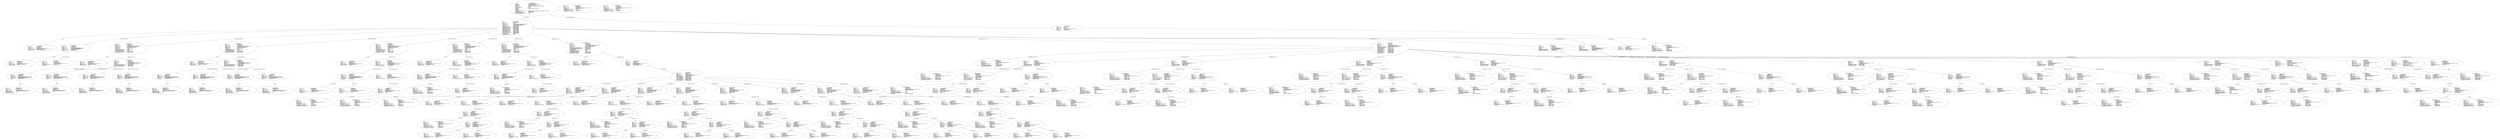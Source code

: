digraph "alignment_component_clause.adt" {
  Unit_3 -> Element_2305106
      [ label=Unit_Declaration ];
  Unit_3 -> Element_2293428
      [ label="Context_Clause_Elements ( 1)" ];
  Unit_3
      [ label=<<TABLE BORDER="0" CELLBORDER="0" CELLSPACING="0" CELLPADDING="0"> 
          <TR><TD COLSPAN="3">Unit_3</TD></TR>
          <TR><TD ALIGN="LEFT">Unit_Kind   </TD><TD> = </TD><TD ALIGN="LEFT">A_PROCEDURE_BODY</TD></TR>
          <TR><TD ALIGN="LEFT">Unit_Class   </TD><TD> = </TD><TD ALIGN="LEFT">A_PUBLIC_DECLARATION_AND_BODY</TD></TR>
          <TR><TD ALIGN="LEFT">Unit_Origin   </TD><TD> = </TD><TD ALIGN="LEFT">AN_APPLICATION_UNIT</TD></TR>
          <TR><TD ALIGN="LEFT">Unit_Full_Name    </TD><TD> = </TD><TD ALIGN="LEFT">Alignment_Component_Clause</TD></TR>
          <TR><TD ALIGN="LEFT">Unique_Name   </TD><TD> = </TD><TD ALIGN="LEFT">ASIS Context 1: Alignment_Component_Clause (body)</TD></TR>
          <TR><TD ALIGN="LEFT">Exists  </TD><TD> = </TD><TD ALIGN="LEFT">TRUE</TD></TR>
          <TR><TD ALIGN="LEFT">Can_Be_Main_Program     </TD><TD> = </TD><TD ALIGN="LEFT">TRUE</TD></TR>
          <TR><TD ALIGN="LEFT">Is_Body_Required     </TD><TD> = </TD><TD ALIGN="LEFT">TRUE</TD></TR>
          <TR><TD ALIGN="LEFT">Text_Name   </TD><TD> = </TD><TD ALIGN="LEFT">alignment_component_clause.adb</TD></TR>
          <TR><TD ALIGN="LEFT">Text_Form   </TD><TD> = </TD><TD ALIGN="LEFT"></TD></TR>
          <TR><TD ALIGN="LEFT">Object_Name   </TD><TD> = </TD><TD ALIGN="LEFT"></TD></TR>
          <TR><TD ALIGN="LEFT">Object_Form   </TD><TD> = </TD><TD ALIGN="LEFT"></TD></TR>
          <TR><TD ALIGN="LEFT">Compilation_Command_Line_Options         </TD><TD> = </TD><TD ALIGN="LEFT">-gnatA -gnatc -gnatt -gnatws -gnatyN -mtune=generic -march=x86-64</TD></TR>
          <TR><TD ALIGN="LEFT">Unit_Declaration     </TD><TD> = </TD><TD ALIGN="LEFT">Element_2305106</TD></TR>
          <TR><TD ALIGN="LEFT">Context_Clause_Elements ( 1)        </TD><TD> = </TD><TD ALIGN="LEFT">Element_2293428</TD></TR>
          <TR><TD ALIGN="LEFT">Corresponding_Declaration       </TD><TD> = </TD><TD ALIGN="LEFT">(none)</TD></TR>
          <TR><TD ALIGN="LEFT">Corresponding_Parent_Declaration         </TD><TD> = </TD><TD ALIGN="LEFT">Unit_1</TD></TR>
          </TABLE>> ];
  Element_2293428 -> Element_2292237
      [ label="Clause_Name ( 1)" ];
  Element_2293428
      [ label=<<TABLE BORDER="0" CELLBORDER="0" CELLSPACING="0" CELLPADDING="0"> 
          <TR><TD COLSPAN="3">Element_2293428</TD></TR>
          <TR><TD ALIGN="LEFT">Element_Kind    </TD><TD> = </TD><TD ALIGN="LEFT">A_CLAUSE</TD></TR>
          <TR><TD ALIGN="LEFT">Hash  </TD><TD> = </TD><TD ALIGN="LEFT"> 1346724249</TD></TR>
          <TR><TD ALIGN="LEFT">Enclosing_Element     </TD><TD> = </TD><TD ALIGN="LEFT">(none)</TD></TR>
          <TR><TD ALIGN="LEFT">Source  </TD><TD> = </TD><TD ALIGN="LEFT">Alignment_Component_Clause.adb - 4:1 .. 4:12</TD></TR>
          <TR><TD ALIGN="LEFT">Clause_Kind   </TD><TD> = </TD><TD ALIGN="LEFT">A_WITH_CLAUSE</TD></TR>
          <TR><TD ALIGN="LEFT">Clause_Name ( 1)     </TD><TD> = </TD><TD ALIGN="LEFT">Element_2292237</TD></TR>
          </TABLE>> ];
  Element_2292237
      [ label=<<TABLE BORDER="0" CELLBORDER="0" CELLSPACING="0" CELLPADDING="0"> 
          <TR><TD COLSPAN="3">Element_2292237</TD></TR>
          <TR><TD ALIGN="LEFT">Element_Kind    </TD><TD> = </TD><TD ALIGN="LEFT">AN_EXPRESSION</TD></TR>
          <TR><TD ALIGN="LEFT">Hash  </TD><TD> = </TD><TD ALIGN="LEFT"> 1346857369</TD></TR>
          <TR><TD ALIGN="LEFT">Enclosing_Element     </TD><TD> = </TD><TD ALIGN="LEFT">Element_2293428</TD></TR>
          <TR><TD ALIGN="LEFT">Source  </TD><TD> = </TD><TD ALIGN="LEFT">Alignment_Component_Clause.adb - 4:6 .. 4:11</TD></TR>
          <TR><TD ALIGN="LEFT">Expression_Kind    </TD><TD> = </TD><TD ALIGN="LEFT">AN_IDENTIFIER</TD></TR>
          <TR><TD ALIGN="LEFT">Corresponding_Expression_Type        </TD><TD> = </TD><TD ALIGN="LEFT">(none)</TD></TR>
          <TR><TD ALIGN="LEFT">Name_Image   </TD><TD> = </TD><TD ALIGN="LEFT">"System"</TD></TR>
          <TR><TD ALIGN="LEFT">Corresponding_Name_Definition        </TD><TD> = </TD><TD ALIGN="LEFT">Element_2643057</TD></TR>
          <TR><TD ALIGN="LEFT">Corresponding_Name_Definition_List ( 1)          </TD><TD> = </TD><TD ALIGN="LEFT">Element_2643057</TD></TR>
          <TR><TD ALIGN="LEFT">Corresponding_Name_Declaration        </TD><TD> = </TD><TD ALIGN="LEFT">Element_3394112</TD></TR>
          </TABLE>> ];
  Element_2305106 -> Element_2295057
      [ label="Names ( 1)" ];
  Element_2305106 -> Element_2314095
      [ label="Body_Declarative_Items ( 1)" ];
  Element_2305106 -> Element_2352082
      [ label="Body_Declarative_Items ( 2)" ];
  Element_2305106 -> Element_2390082
      [ label="Body_Declarative_Items ( 3)" ];
  Element_2305106 -> Element_2404082
      [ label="Body_Declarative_Items ( 4)" ];
  Element_2305106 -> Element_2416082
      [ label="Body_Declarative_Items ( 5)" ];
  Element_2305106 -> Element_2428082
      [ label="Body_Declarative_Items ( 6)" ];
  Element_2305106 -> Element_2560082
      [ label="Body_Declarative_Items ( 7)" ];
  Element_2305106 -> Element_2563431
      [ label="Body_Declarative_Items ( 8)" ];
  Element_2305106 -> Element_2624429
      [ label="Body_Declarative_Items ( 9)" ];
  Element_2305106 -> Element_2634429
      [ label="Body_Declarative_Items ( 10)" ];
  Element_2305106 -> Element_2637387
      [ label="Body_Statements ( 1)" ];
  Element_2305106
      [ label=<<TABLE BORDER="0" CELLBORDER="0" CELLSPACING="0" CELLPADDING="0"> 
          <TR><TD COLSPAN="3">Element_2305106</TD></TR>
          <TR><TD ALIGN="LEFT">Element_Kind    </TD><TD> = </TD><TD ALIGN="LEFT">A_DECLARATION</TD></TR>
          <TR><TD ALIGN="LEFT">Hash  </TD><TD> = </TD><TD ALIGN="LEFT"> 1410913302</TD></TR>
          <TR><TD ALIGN="LEFT">Enclosing_Element     </TD><TD> = </TD><TD ALIGN="LEFT">(none)</TD></TR>
          <TR><TD ALIGN="LEFT">Source  </TD><TD> = </TD><TD ALIGN="LEFT">Alignment_Component_Clause.adb - 6:1 .. 40:31</TD></TR>
          <TR><TD ALIGN="LEFT">Declaration_Kind     </TD><TD> = </TD><TD ALIGN="LEFT">A_PROCEDURE_BODY_DECLARATION</TD></TR>
          <TR><TD ALIGN="LEFT">Declaration_Origin     </TD><TD> = </TD><TD ALIGN="LEFT">AN_EXPLICIT_DECLARATION</TD></TR>
          <TR><TD ALIGN="LEFT">Names ( 1)   </TD><TD> = </TD><TD ALIGN="LEFT">Element_2295057</TD></TR>
          <TR><TD ALIGN="LEFT">Corresponding_End_Name      </TD><TD> = </TD><TD ALIGN="LEFT">Element_2638237</TD></TR>
          <TR><TD ALIGN="LEFT">Body_Declarative_Items ( 1)       </TD><TD> = </TD><TD ALIGN="LEFT">Element_2314095</TD></TR>
          <TR><TD ALIGN="LEFT">Body_Declarative_Items ( 2)       </TD><TD> = </TD><TD ALIGN="LEFT">Element_2352082</TD></TR>
          <TR><TD ALIGN="LEFT">Body_Declarative_Items ( 3)       </TD><TD> = </TD><TD ALIGN="LEFT">Element_2390082</TD></TR>
          <TR><TD ALIGN="LEFT">Body_Declarative_Items ( 4)       </TD><TD> = </TD><TD ALIGN="LEFT">Element_2404082</TD></TR>
          <TR><TD ALIGN="LEFT">Body_Declarative_Items ( 5)       </TD><TD> = </TD><TD ALIGN="LEFT">Element_2416082</TD></TR>
          <TR><TD ALIGN="LEFT">Body_Declarative_Items ( 6)       </TD><TD> = </TD><TD ALIGN="LEFT">Element_2428082</TD></TR>
          <TR><TD ALIGN="LEFT">Body_Declarative_Items ( 7)       </TD><TD> = </TD><TD ALIGN="LEFT">Element_2560082</TD></TR>
          <TR><TD ALIGN="LEFT">Body_Declarative_Items ( 8)       </TD><TD> = </TD><TD ALIGN="LEFT">Element_2563431</TD></TR>
          <TR><TD ALIGN="LEFT">Body_Declarative_Items ( 9)       </TD><TD> = </TD><TD ALIGN="LEFT">Element_2624429</TD></TR>
          <TR><TD ALIGN="LEFT">Body_Declarative_Items ( 10)        </TD><TD> = </TD><TD ALIGN="LEFT">Element_2634429</TD></TR>
          <TR><TD ALIGN="LEFT">Body_Statements ( 1)      </TD><TD> = </TD><TD ALIGN="LEFT">Element_2637387</TD></TR>
          <TR><TD ALIGN="LEFT">Is_Name_Repeated     </TD><TD> = </TD><TD ALIGN="LEFT">TRUE</TD></TR>
          <TR><TD ALIGN="LEFT">Corresponding_Declaration       </TD><TD> = </TD><TD ALIGN="LEFT">(none)</TD></TR>
          </TABLE>> ];
  Element_2295057
      [ label=<<TABLE BORDER="0" CELLBORDER="0" CELLSPACING="0" CELLPADDING="0"> 
          <TR><TD COLSPAN="3">Element_2295057</TD></TR>
          <TR><TD ALIGN="LEFT">Element_Kind    </TD><TD> = </TD><TD ALIGN="LEFT">A_DEFINING_NAME</TD></TR>
          <TR><TD ALIGN="LEFT">Hash  </TD><TD> = </TD><TD ALIGN="LEFT"> 1410888374</TD></TR>
          <TR><TD ALIGN="LEFT">Enclosing_Element     </TD><TD> = </TD><TD ALIGN="LEFT">Element_2305106</TD></TR>
          <TR><TD ALIGN="LEFT">Source  </TD><TD> = </TD><TD ALIGN="LEFT">Alignment_Component_Clause.adb - 6:11 .. 6:36</TD></TR>
          <TR><TD ALIGN="LEFT">Defining_Name_Kind     </TD><TD> = </TD><TD ALIGN="LEFT">A_DEFINING_IDENTIFIER</TD></TR>
          <TR><TD ALIGN="LEFT">Defining_Name_Image     </TD><TD> = </TD><TD ALIGN="LEFT">"Alignment_Component_Clause"</TD></TR>
          </TABLE>> ];
  Element_2314095 -> Element_2306057
      [ label="Names ( 1)" ];
  Element_2314095 -> Element_2313234
      [ label=Initialization_Expression ];
  Element_2314095
      [ label=<<TABLE BORDER="0" CELLBORDER="0" CELLSPACING="0" CELLPADDING="0"> 
          <TR><TD COLSPAN="3">Element_2314095</TD></TR>
          <TR><TD ALIGN="LEFT">Element_Kind    </TD><TD> = </TD><TD ALIGN="LEFT">A_DECLARATION</TD></TR>
          <TR><TD ALIGN="LEFT">Hash  </TD><TD> = </TD><TD ALIGN="LEFT"> 705584931</TD></TR>
          <TR><TD ALIGN="LEFT">Enclosing_Element     </TD><TD> = </TD><TD ALIGN="LEFT">Element_2305106</TD></TR>
          <TR><TD ALIGN="LEFT">Source  </TD><TD> = </TD><TD ALIGN="LEFT">Alignment_Component_Clause.adb - 7:4 .. 7:24</TD></TR>
          <TR><TD ALIGN="LEFT">Declaration_Kind     </TD><TD> = </TD><TD ALIGN="LEFT">AN_INTEGER_NUMBER_DECLARATION</TD></TR>
          <TR><TD ALIGN="LEFT">Declaration_Origin     </TD><TD> = </TD><TD ALIGN="LEFT">AN_EXPLICIT_DECLARATION</TD></TR>
          <TR><TD ALIGN="LEFT">Names ( 1)   </TD><TD> = </TD><TD ALIGN="LEFT">Element_2306057</TD></TR>
          <TR><TD ALIGN="LEFT">Initialization_Expression       </TD><TD> = </TD><TD ALIGN="LEFT">Element_2313234</TD></TR>
          </TABLE>> ];
  Element_2306057
      [ label=<<TABLE BORDER="0" CELLBORDER="0" CELLSPACING="0" CELLPADDING="0"> 
          <TR><TD COLSPAN="3">Element_2306057</TD></TR>
          <TR><TD ALIGN="LEFT">Element_Kind    </TD><TD> = </TD><TD ALIGN="LEFT">A_DEFINING_NAME</TD></TR>
          <TR><TD ALIGN="LEFT">Hash  </TD><TD> = </TD><TD ALIGN="LEFT"> 705575203</TD></TR>
          <TR><TD ALIGN="LEFT">Enclosing_Element     </TD><TD> = </TD><TD ALIGN="LEFT">Element_2314095</TD></TR>
          <TR><TD ALIGN="LEFT">Source  </TD><TD> = </TD><TD ALIGN="LEFT">Alignment_Component_Clause.adb - 7:4 .. 7:7</TD></TR>
          <TR><TD ALIGN="LEFT">Defining_Name_Kind     </TD><TD> = </TD><TD ALIGN="LEFT">A_DEFINING_IDENTIFIER</TD></TR>
          <TR><TD ALIGN="LEFT">Defining_Name_Image     </TD><TD> = </TD><TD ALIGN="LEFT">"Word"</TD></TR>
          </TABLE>> ];
  Element_2313234
      [ label=<<TABLE BORDER="0" CELLBORDER="0" CELLSPACING="0" CELLPADDING="0"> 
          <TR><TD COLSPAN="3">Element_2313234</TD></TR>
          <TR><TD ALIGN="LEFT">Element_Kind    </TD><TD> = </TD><TD ALIGN="LEFT">AN_EXPRESSION</TD></TR>
          <TR><TD ALIGN="LEFT">Hash  </TD><TD> = </TD><TD ALIGN="LEFT"> 705620539</TD></TR>
          <TR><TD ALIGN="LEFT">Enclosing_Element     </TD><TD> = </TD><TD ALIGN="LEFT">Element_2314095</TD></TR>
          <TR><TD ALIGN="LEFT">Source  </TD><TD> = </TD><TD ALIGN="LEFT">Alignment_Component_Clause.adb - 7:23 .. 7:23</TD></TR>
          <TR><TD ALIGN="LEFT">Expression_Kind    </TD><TD> = </TD><TD ALIGN="LEFT">AN_INTEGER_LITERAL</TD></TR>
          <TR><TD ALIGN="LEFT">Corresponding_Expression_Type        </TD><TD> = </TD><TD ALIGN="LEFT">Element_82</TD></TR>
          <TR><TD ALIGN="LEFT">Value_Image   </TD><TD> = </TD><TD ALIGN="LEFT">4</TD></TR>
          </TABLE>> ];
  Element_2352082 -> Element_2315057
      [ label="Names ( 1)" ];
  Element_2352082 -> Element_2322149
      [ label=Type_Declaration_View ];
  Element_2352082
      [ label=<<TABLE BORDER="0" CELLBORDER="0" CELLSPACING="0" CELLPADDING="0"> 
          <TR><TD COLSPAN="3">Element_2352082</TD></TR>
          <TR><TD ALIGN="LEFT">Element_Kind    </TD><TD> = </TD><TD ALIGN="LEFT">A_DECLARATION</TD></TR>
          <TR><TD ALIGN="LEFT">Hash  </TD><TD> = </TD><TD ALIGN="LEFT">-1794627311</TD></TR>
          <TR><TD ALIGN="LEFT">Enclosing_Element     </TD><TD> = </TD><TD ALIGN="LEFT">Element_2305106</TD></TR>
          <TR><TD ALIGN="LEFT">Source  </TD><TD> = </TD><TD ALIGN="LEFT">Alignment_Component_Clause.adb - 8:4 .. 8:35</TD></TR>
          <TR><TD ALIGN="LEFT">Declaration_Kind     </TD><TD> = </TD><TD ALIGN="LEFT">AN_ORDINARY_TYPE_DECLARATION</TD></TR>
          <TR><TD ALIGN="LEFT">Declaration_Origin     </TD><TD> = </TD><TD ALIGN="LEFT">AN_EXPLICIT_DECLARATION</TD></TR>
          <TR><TD ALIGN="LEFT">Names ( 1)   </TD><TD> = </TD><TD ALIGN="LEFT">Element_2315057</TD></TR>
          <TR><TD ALIGN="LEFT">Discriminant_Part     </TD><TD> = </TD><TD ALIGN="LEFT">(none)</TD></TR>
          <TR><TD ALIGN="LEFT">Type_Declaration_View      </TD><TD> = </TD><TD ALIGN="LEFT">Element_2322149</TD></TR>
          <TR><TD ALIGN="LEFT">Corresponding_Type_Declaration        </TD><TD> = </TD><TD ALIGN="LEFT">(none)</TD></TR>
          <TR><TD ALIGN="LEFT">Corresponding_Type_Partial_View        </TD><TD> = </TD><TD ALIGN="LEFT">(none)</TD></TR>
          <TR><TD ALIGN="LEFT">Corresponding_First_Subtype       </TD><TD> = </TD><TD ALIGN="LEFT">Element_2352082</TD></TR>
          <TR><TD ALIGN="LEFT">Corresponding_Last_Constraint        </TD><TD> = </TD><TD ALIGN="LEFT">Element_2352082</TD></TR>
          <TR><TD ALIGN="LEFT">Corresponding_Last_Subtype       </TD><TD> = </TD><TD ALIGN="LEFT">Element_2352082</TD></TR>
          </TABLE>> ];
  Element_2315057
      [ label=<<TABLE BORDER="0" CELLBORDER="0" CELLSPACING="0" CELLPADDING="0"> 
          <TR><TD COLSPAN="3">Element_2315057</TD></TR>
          <TR><TD ALIGN="LEFT">Element_Kind    </TD><TD> = </TD><TD ALIGN="LEFT">A_DEFINING_NAME</TD></TR>
          <TR><TD ALIGN="LEFT">Hash  </TD><TD> = </TD><TD ALIGN="LEFT">-1794630491</TD></TR>
          <TR><TD ALIGN="LEFT">Enclosing_Element     </TD><TD> = </TD><TD ALIGN="LEFT">Element_2352082</TD></TR>
          <TR><TD ALIGN="LEFT">Source  </TD><TD> = </TD><TD ALIGN="LEFT">Alignment_Component_Clause.adb - 8:9 .. 8:13</TD></TR>
          <TR><TD ALIGN="LEFT">Defining_Name_Kind     </TD><TD> = </TD><TD ALIGN="LEFT">A_DEFINING_IDENTIFIER</TD></TR>
          <TR><TD ALIGN="LEFT">Defining_Name_Image     </TD><TD> = </TD><TD ALIGN="LEFT">"State"</TD></TR>
          </TABLE>> ];
  Element_2322149 -> Element_2323097
      [ label="Enumeration_Literal_Declarations ( 1)" ];
  Element_2322149 -> Element_2330097
      [ label="Enumeration_Literal_Declarations ( 2)" ];
  Element_2322149 -> Element_2337097
      [ label="Enumeration_Literal_Declarations ( 3)" ];
  Element_2322149 -> Element_2344097
      [ label="Enumeration_Literal_Declarations ( 4)" ];
  Element_2322149
      [ label=<<TABLE BORDER="0" CELLBORDER="0" CELLSPACING="0" CELLPADDING="0"> 
          <TR><TD COLSPAN="3">Element_2322149</TD></TR>
          <TR><TD ALIGN="LEFT">Element_Kind    </TD><TD> = </TD><TD ALIGN="LEFT">A_DEFINITION</TD></TR>
          <TR><TD ALIGN="LEFT">Hash  </TD><TD> = </TD><TD ALIGN="LEFT">-1794618711</TD></TR>
          <TR><TD ALIGN="LEFT">Enclosing_Element     </TD><TD> = </TD><TD ALIGN="LEFT">Element_2352082</TD></TR>
          <TR><TD ALIGN="LEFT">Source  </TD><TD> = </TD><TD ALIGN="LEFT">Alignment_Component_Clause.adb - 8:26 .. 8:34</TD></TR>
          <TR><TD ALIGN="LEFT">Definition_Kind    </TD><TD> = </TD><TD ALIGN="LEFT">A_TYPE_DEFINITION</TD></TR>
          <TR><TD ALIGN="LEFT">Type_Kind   </TD><TD> = </TD><TD ALIGN="LEFT">AN_ENUMERATION_TYPE_DEFINITION</TD></TR>
          <TR><TD ALIGN="LEFT">Enumeration_Literal_Declarations ( 1)          </TD><TD> = </TD><TD ALIGN="LEFT">Element_2323097</TD></TR>
          <TR><TD ALIGN="LEFT">Enumeration_Literal_Declarations ( 2)          </TD><TD> = </TD><TD ALIGN="LEFT">Element_2330097</TD></TR>
          <TR><TD ALIGN="LEFT">Enumeration_Literal_Declarations ( 3)          </TD><TD> = </TD><TD ALIGN="LEFT">Element_2337097</TD></TR>
          <TR><TD ALIGN="LEFT">Enumeration_Literal_Declarations ( 4)          </TD><TD> = </TD><TD ALIGN="LEFT">Element_2344097</TD></TR>
          </TABLE>> ];
  Element_2323097 -> Element_2323059
      [ label="Names ( 1)" ];
  Element_2323097
      [ label=<<TABLE BORDER="0" CELLBORDER="0" CELLSPACING="0" CELLPADDING="0"> 
          <TR><TD COLSPAN="3">Element_2323097</TD></TR>
          <TR><TD ALIGN="LEFT">Element_Kind    </TD><TD> = </TD><TD ALIGN="LEFT">A_DECLARATION</TD></TR>
          <TR><TD ALIGN="LEFT">Hash  </TD><TD> = </TD><TD ALIGN="LEFT">-1794625363</TD></TR>
          <TR><TD ALIGN="LEFT">Enclosing_Element     </TD><TD> = </TD><TD ALIGN="LEFT">Element_2322149</TD></TR>
          <TR><TD ALIGN="LEFT">Source  </TD><TD> = </TD><TD ALIGN="LEFT">Alignment_Component_Clause.adb - 8:27 .. 8:27</TD></TR>
          <TR><TD ALIGN="LEFT">Declaration_Kind     </TD><TD> = </TD><TD ALIGN="LEFT">AN_ENUMERATION_LITERAL_SPECIFICATION</TD></TR>
          <TR><TD ALIGN="LEFT">Declaration_Origin     </TD><TD> = </TD><TD ALIGN="LEFT">AN_EXPLICIT_DECLARATION</TD></TR>
          <TR><TD ALIGN="LEFT">Names ( 1)   </TD><TD> = </TD><TD ALIGN="LEFT">Element_2323059</TD></TR>
          </TABLE>> ];
  Element_2323059
      [ label=<<TABLE BORDER="0" CELLBORDER="0" CELLSPACING="0" CELLPADDING="0"> 
          <TR><TD COLSPAN="3">Element_2323059</TD></TR>
          <TR><TD ALIGN="LEFT">Element_Kind    </TD><TD> = </TD><TD ALIGN="LEFT">A_DEFINING_NAME</TD></TR>
          <TR><TD ALIGN="LEFT">Hash  </TD><TD> = </TD><TD ALIGN="LEFT">-1794630227</TD></TR>
          <TR><TD ALIGN="LEFT">Enclosing_Element     </TD><TD> = </TD><TD ALIGN="LEFT">Element_2323097</TD></TR>
          <TR><TD ALIGN="LEFT">Source  </TD><TD> = </TD><TD ALIGN="LEFT">Alignment_Component_Clause.adb - 8:27 .. 8:27</TD></TR>
          <TR><TD ALIGN="LEFT">Defining_Name_Kind     </TD><TD> = </TD><TD ALIGN="LEFT">A_DEFINING_ENUMERATION_LITERAL</TD></TR>
          <TR><TD ALIGN="LEFT">Defining_Name_Image     </TD><TD> = </TD><TD ALIGN="LEFT">"A"</TD></TR>
          <TR><TD ALIGN="LEFT">Position_Number_Image      </TD><TD> = </TD><TD ALIGN="LEFT">0</TD></TR>
          <TR><TD ALIGN="LEFT">Representation_Value_Image       </TD><TD> = </TD><TD ALIGN="LEFT">0</TD></TR>
          </TABLE>> ];
  Element_2330097 -> Element_2330059
      [ label="Names ( 1)" ];
  Element_2330097
      [ label=<<TABLE BORDER="0" CELLBORDER="0" CELLSPACING="0" CELLPADDING="0"> 
          <TR><TD COLSPAN="3">Element_2330097</TD></TR>
          <TR><TD ALIGN="LEFT">Element_Kind    </TD><TD> = </TD><TD ALIGN="LEFT">A_DECLARATION</TD></TR>
          <TR><TD ALIGN="LEFT">Hash  </TD><TD> = </TD><TD ALIGN="LEFT">-1794625355</TD></TR>
          <TR><TD ALIGN="LEFT">Enclosing_Element     </TD><TD> = </TD><TD ALIGN="LEFT">Element_2322149</TD></TR>
          <TR><TD ALIGN="LEFT">Source  </TD><TD> = </TD><TD ALIGN="LEFT">Alignment_Component_Clause.adb - 8:29 .. 8:29</TD></TR>
          <TR><TD ALIGN="LEFT">Declaration_Kind     </TD><TD> = </TD><TD ALIGN="LEFT">AN_ENUMERATION_LITERAL_SPECIFICATION</TD></TR>
          <TR><TD ALIGN="LEFT">Declaration_Origin     </TD><TD> = </TD><TD ALIGN="LEFT">AN_EXPLICIT_DECLARATION</TD></TR>
          <TR><TD ALIGN="LEFT">Names ( 1)   </TD><TD> = </TD><TD ALIGN="LEFT">Element_2330059</TD></TR>
          </TABLE>> ];
  Element_2330059
      [ label=<<TABLE BORDER="0" CELLBORDER="0" CELLSPACING="0" CELLPADDING="0"> 
          <TR><TD COLSPAN="3">Element_2330059</TD></TR>
          <TR><TD ALIGN="LEFT">Element_Kind    </TD><TD> = </TD><TD ALIGN="LEFT">A_DEFINING_NAME</TD></TR>
          <TR><TD ALIGN="LEFT">Hash  </TD><TD> = </TD><TD ALIGN="LEFT">-1794630219</TD></TR>
          <TR><TD ALIGN="LEFT">Enclosing_Element     </TD><TD> = </TD><TD ALIGN="LEFT">Element_2330097</TD></TR>
          <TR><TD ALIGN="LEFT">Source  </TD><TD> = </TD><TD ALIGN="LEFT">Alignment_Component_Clause.adb - 8:29 .. 8:29</TD></TR>
          <TR><TD ALIGN="LEFT">Defining_Name_Kind     </TD><TD> = </TD><TD ALIGN="LEFT">A_DEFINING_ENUMERATION_LITERAL</TD></TR>
          <TR><TD ALIGN="LEFT">Defining_Name_Image     </TD><TD> = </TD><TD ALIGN="LEFT">"M"</TD></TR>
          <TR><TD ALIGN="LEFT">Position_Number_Image      </TD><TD> = </TD><TD ALIGN="LEFT">1</TD></TR>
          <TR><TD ALIGN="LEFT">Representation_Value_Image       </TD><TD> = </TD><TD ALIGN="LEFT">1</TD></TR>
          </TABLE>> ];
  Element_2337097 -> Element_2337059
      [ label="Names ( 1)" ];
  Element_2337097
      [ label=<<TABLE BORDER="0" CELLBORDER="0" CELLSPACING="0" CELLPADDING="0"> 
          <TR><TD COLSPAN="3">Element_2337097</TD></TR>
          <TR><TD ALIGN="LEFT">Element_Kind    </TD><TD> = </TD><TD ALIGN="LEFT">A_DECLARATION</TD></TR>
          <TR><TD ALIGN="LEFT">Hash  </TD><TD> = </TD><TD ALIGN="LEFT">-1794625347</TD></TR>
          <TR><TD ALIGN="LEFT">Enclosing_Element     </TD><TD> = </TD><TD ALIGN="LEFT">Element_2322149</TD></TR>
          <TR><TD ALIGN="LEFT">Source  </TD><TD> = </TD><TD ALIGN="LEFT">Alignment_Component_Clause.adb - 8:31 .. 8:31</TD></TR>
          <TR><TD ALIGN="LEFT">Declaration_Kind     </TD><TD> = </TD><TD ALIGN="LEFT">AN_ENUMERATION_LITERAL_SPECIFICATION</TD></TR>
          <TR><TD ALIGN="LEFT">Declaration_Origin     </TD><TD> = </TD><TD ALIGN="LEFT">AN_EXPLICIT_DECLARATION</TD></TR>
          <TR><TD ALIGN="LEFT">Names ( 1)   </TD><TD> = </TD><TD ALIGN="LEFT">Element_2337059</TD></TR>
          </TABLE>> ];
  Element_2337059
      [ label=<<TABLE BORDER="0" CELLBORDER="0" CELLSPACING="0" CELLPADDING="0"> 
          <TR><TD COLSPAN="3">Element_2337059</TD></TR>
          <TR><TD ALIGN="LEFT">Element_Kind    </TD><TD> = </TD><TD ALIGN="LEFT">A_DEFINING_NAME</TD></TR>
          <TR><TD ALIGN="LEFT">Hash  </TD><TD> = </TD><TD ALIGN="LEFT">-1794630211</TD></TR>
          <TR><TD ALIGN="LEFT">Enclosing_Element     </TD><TD> = </TD><TD ALIGN="LEFT">Element_2337097</TD></TR>
          <TR><TD ALIGN="LEFT">Source  </TD><TD> = </TD><TD ALIGN="LEFT">Alignment_Component_Clause.adb - 8:31 .. 8:31</TD></TR>
          <TR><TD ALIGN="LEFT">Defining_Name_Kind     </TD><TD> = </TD><TD ALIGN="LEFT">A_DEFINING_ENUMERATION_LITERAL</TD></TR>
          <TR><TD ALIGN="LEFT">Defining_Name_Image     </TD><TD> = </TD><TD ALIGN="LEFT">"W"</TD></TR>
          <TR><TD ALIGN="LEFT">Position_Number_Image      </TD><TD> = </TD><TD ALIGN="LEFT">2</TD></TR>
          <TR><TD ALIGN="LEFT">Representation_Value_Image       </TD><TD> = </TD><TD ALIGN="LEFT">2</TD></TR>
          </TABLE>> ];
  Element_2344097 -> Element_2344059
      [ label="Names ( 1)" ];
  Element_2344097
      [ label=<<TABLE BORDER="0" CELLBORDER="0" CELLSPACING="0" CELLPADDING="0"> 
          <TR><TD COLSPAN="3">Element_2344097</TD></TR>
          <TR><TD ALIGN="LEFT">Element_Kind    </TD><TD> = </TD><TD ALIGN="LEFT">A_DECLARATION</TD></TR>
          <TR><TD ALIGN="LEFT">Hash  </TD><TD> = </TD><TD ALIGN="LEFT">-1794625403</TD></TR>
          <TR><TD ALIGN="LEFT">Enclosing_Element     </TD><TD> = </TD><TD ALIGN="LEFT">Element_2322149</TD></TR>
          <TR><TD ALIGN="LEFT">Source  </TD><TD> = </TD><TD ALIGN="LEFT">Alignment_Component_Clause.adb - 8:33 .. 8:33</TD></TR>
          <TR><TD ALIGN="LEFT">Declaration_Kind     </TD><TD> = </TD><TD ALIGN="LEFT">AN_ENUMERATION_LITERAL_SPECIFICATION</TD></TR>
          <TR><TD ALIGN="LEFT">Declaration_Origin     </TD><TD> = </TD><TD ALIGN="LEFT">AN_EXPLICIT_DECLARATION</TD></TR>
          <TR><TD ALIGN="LEFT">Names ( 1)   </TD><TD> = </TD><TD ALIGN="LEFT">Element_2344059</TD></TR>
          </TABLE>> ];
  Element_2344059
      [ label=<<TABLE BORDER="0" CELLBORDER="0" CELLSPACING="0" CELLPADDING="0"> 
          <TR><TD COLSPAN="3">Element_2344059</TD></TR>
          <TR><TD ALIGN="LEFT">Element_Kind    </TD><TD> = </TD><TD ALIGN="LEFT">A_DEFINING_NAME</TD></TR>
          <TR><TD ALIGN="LEFT">Hash  </TD><TD> = </TD><TD ALIGN="LEFT">-1794630267</TD></TR>
          <TR><TD ALIGN="LEFT">Enclosing_Element     </TD><TD> = </TD><TD ALIGN="LEFT">Element_2344097</TD></TR>
          <TR><TD ALIGN="LEFT">Source  </TD><TD> = </TD><TD ALIGN="LEFT">Alignment_Component_Clause.adb - 8:33 .. 8:33</TD></TR>
          <TR><TD ALIGN="LEFT">Defining_Name_Kind     </TD><TD> = </TD><TD ALIGN="LEFT">A_DEFINING_ENUMERATION_LITERAL</TD></TR>
          <TR><TD ALIGN="LEFT">Defining_Name_Image     </TD><TD> = </TD><TD ALIGN="LEFT">"P"</TD></TR>
          <TR><TD ALIGN="LEFT">Position_Number_Image      </TD><TD> = </TD><TD ALIGN="LEFT">3</TD></TR>
          <TR><TD ALIGN="LEFT">Representation_Value_Image       </TD><TD> = </TD><TD ALIGN="LEFT">3</TD></TR>
          </TABLE>> ];
  Element_2390082 -> Element_2353057
      [ label="Names ( 1)" ];
  Element_2390082 -> Element_2360149
      [ label=Type_Declaration_View ];
  Element_2390082
      [ label=<<TABLE BORDER="0" CELLBORDER="0" CELLSPACING="0" CELLPADDING="0"> 
          <TR><TD COLSPAN="3">Element_2390082</TD></TR>
          <TR><TD ALIGN="LEFT">Element_Kind    </TD><TD> = </TD><TD ALIGN="LEFT">A_DECLARATION</TD></TR>
          <TR><TD ALIGN="LEFT">Hash  </TD><TD> = </TD><TD ALIGN="LEFT">-897280888</TD></TR>
          <TR><TD ALIGN="LEFT">Enclosing_Element     </TD><TD> = </TD><TD ALIGN="LEFT">Element_2305106</TD></TR>
          <TR><TD ALIGN="LEFT">Source  </TD><TD> = </TD><TD ALIGN="LEFT">Alignment_Component_Clause.adb - 9:4 .. 9:49</TD></TR>
          <TR><TD ALIGN="LEFT">Declaration_Kind     </TD><TD> = </TD><TD ALIGN="LEFT">AN_ORDINARY_TYPE_DECLARATION</TD></TR>
          <TR><TD ALIGN="LEFT">Declaration_Origin     </TD><TD> = </TD><TD ALIGN="LEFT">AN_EXPLICIT_DECLARATION</TD></TR>
          <TR><TD ALIGN="LEFT">Names ( 1)   </TD><TD> = </TD><TD ALIGN="LEFT">Element_2353057</TD></TR>
          <TR><TD ALIGN="LEFT">Discriminant_Part     </TD><TD> = </TD><TD ALIGN="LEFT">(none)</TD></TR>
          <TR><TD ALIGN="LEFT">Type_Declaration_View      </TD><TD> = </TD><TD ALIGN="LEFT">Element_2360149</TD></TR>
          <TR><TD ALIGN="LEFT">Corresponding_Type_Declaration        </TD><TD> = </TD><TD ALIGN="LEFT">(none)</TD></TR>
          <TR><TD ALIGN="LEFT">Corresponding_Type_Partial_View        </TD><TD> = </TD><TD ALIGN="LEFT">(none)</TD></TR>
          <TR><TD ALIGN="LEFT">Corresponding_First_Subtype       </TD><TD> = </TD><TD ALIGN="LEFT">Element_2390082</TD></TR>
          <TR><TD ALIGN="LEFT">Corresponding_Last_Constraint        </TD><TD> = </TD><TD ALIGN="LEFT">Element_2390082</TD></TR>
          <TR><TD ALIGN="LEFT">Corresponding_Last_Subtype       </TD><TD> = </TD><TD ALIGN="LEFT">Element_2390082</TD></TR>
          </TABLE>> ];
  Element_2353057
      [ label=<<TABLE BORDER="0" CELLBORDER="0" CELLSPACING="0" CELLPADDING="0"> 
          <TR><TD COLSPAN="3">Element_2353057</TD></TR>
          <TR><TD ALIGN="LEFT">Element_Kind    </TD><TD> = </TD><TD ALIGN="LEFT">A_DEFINING_NAME</TD></TR>
          <TR><TD ALIGN="LEFT">Hash  </TD><TD> = </TD><TD ALIGN="LEFT">-897282478</TD></TR>
          <TR><TD ALIGN="LEFT">Enclosing_Element     </TD><TD> = </TD><TD ALIGN="LEFT">Element_2390082</TD></TR>
          <TR><TD ALIGN="LEFT">Source  </TD><TD> = </TD><TD ALIGN="LEFT">Alignment_Component_Clause.adb - 9:9 .. 9:12</TD></TR>
          <TR><TD ALIGN="LEFT">Defining_Name_Kind     </TD><TD> = </TD><TD ALIGN="LEFT">A_DEFINING_IDENTIFIER</TD></TR>
          <TR><TD ALIGN="LEFT">Defining_Name_Image     </TD><TD> = </TD><TD ALIGN="LEFT">"Mode"</TD></TR>
          </TABLE>> ];
  Element_2360149 -> Element_2361097
      [ label="Enumeration_Literal_Declarations ( 1)" ];
  Element_2360149 -> Element_2368097
      [ label="Enumeration_Literal_Declarations ( 2)" ];
  Element_2360149 -> Element_2375097
      [ label="Enumeration_Literal_Declarations ( 3)" ];
  Element_2360149 -> Element_2382097
      [ label="Enumeration_Literal_Declarations ( 4)" ];
  Element_2360149
      [ label=<<TABLE BORDER="0" CELLBORDER="0" CELLSPACING="0" CELLPADDING="0"> 
          <TR><TD COLSPAN="3">Element_2360149</TD></TR>
          <TR><TD ALIGN="LEFT">Element_Kind    </TD><TD> = </TD><TD ALIGN="LEFT">A_DEFINITION</TD></TR>
          <TR><TD ALIGN="LEFT">Hash  </TD><TD> = </TD><TD ALIGN="LEFT">-897276588</TD></TR>
          <TR><TD ALIGN="LEFT">Enclosing_Element     </TD><TD> = </TD><TD ALIGN="LEFT">Element_2390082</TD></TR>
          <TR><TD ALIGN="LEFT">Source  </TD><TD> = </TD><TD ALIGN="LEFT">Alignment_Component_Clause.adb - 9:26 .. 9:48</TD></TR>
          <TR><TD ALIGN="LEFT">Definition_Kind    </TD><TD> = </TD><TD ALIGN="LEFT">A_TYPE_DEFINITION</TD></TR>
          <TR><TD ALIGN="LEFT">Type_Kind   </TD><TD> = </TD><TD ALIGN="LEFT">AN_ENUMERATION_TYPE_DEFINITION</TD></TR>
          <TR><TD ALIGN="LEFT">Enumeration_Literal_Declarations ( 1)          </TD><TD> = </TD><TD ALIGN="LEFT">Element_2361097</TD></TR>
          <TR><TD ALIGN="LEFT">Enumeration_Literal_Declarations ( 2)          </TD><TD> = </TD><TD ALIGN="LEFT">Element_2368097</TD></TR>
          <TR><TD ALIGN="LEFT">Enumeration_Literal_Declarations ( 3)          </TD><TD> = </TD><TD ALIGN="LEFT">Element_2375097</TD></TR>
          <TR><TD ALIGN="LEFT">Enumeration_Literal_Declarations ( 4)          </TD><TD> = </TD><TD ALIGN="LEFT">Element_2382097</TD></TR>
          </TABLE>> ];
  Element_2361097 -> Element_2361059
      [ label="Names ( 1)" ];
  Element_2361097
      [ label=<<TABLE BORDER="0" CELLBORDER="0" CELLSPACING="0" CELLPADDING="0"> 
          <TR><TD COLSPAN="3">Element_2361097</TD></TR>
          <TR><TD ALIGN="LEFT">Element_Kind    </TD><TD> = </TD><TD ALIGN="LEFT">A_DECLARATION</TD></TR>
          <TR><TD ALIGN="LEFT">Hash  </TD><TD> = </TD><TD ALIGN="LEFT">-897279914</TD></TR>
          <TR><TD ALIGN="LEFT">Enclosing_Element     </TD><TD> = </TD><TD ALIGN="LEFT">Element_2360149</TD></TR>
          <TR><TD ALIGN="LEFT">Source  </TD><TD> = </TD><TD ALIGN="LEFT">Alignment_Component_Clause.adb - 9:27 .. 9:29</TD></TR>
          <TR><TD ALIGN="LEFT">Declaration_Kind     </TD><TD> = </TD><TD ALIGN="LEFT">AN_ENUMERATION_LITERAL_SPECIFICATION</TD></TR>
          <TR><TD ALIGN="LEFT">Declaration_Origin     </TD><TD> = </TD><TD ALIGN="LEFT">AN_EXPLICIT_DECLARATION</TD></TR>
          <TR><TD ALIGN="LEFT">Names ( 1)   </TD><TD> = </TD><TD ALIGN="LEFT">Element_2361059</TD></TR>
          </TABLE>> ];
  Element_2361059
      [ label=<<TABLE BORDER="0" CELLBORDER="0" CELLSPACING="0" CELLPADDING="0"> 
          <TR><TD COLSPAN="3">Element_2361059</TD></TR>
          <TR><TD ALIGN="LEFT">Element_Kind    </TD><TD> = </TD><TD ALIGN="LEFT">A_DEFINING_NAME</TD></TR>
          <TR><TD ALIGN="LEFT">Hash  </TD><TD> = </TD><TD ALIGN="LEFT">-897282346</TD></TR>
          <TR><TD ALIGN="LEFT">Enclosing_Element     </TD><TD> = </TD><TD ALIGN="LEFT">Element_2361097</TD></TR>
          <TR><TD ALIGN="LEFT">Source  </TD><TD> = </TD><TD ALIGN="LEFT">Alignment_Component_Clause.adb - 9:27 .. 9:29</TD></TR>
          <TR><TD ALIGN="LEFT">Defining_Name_Kind     </TD><TD> = </TD><TD ALIGN="LEFT">A_DEFINING_ENUMERATION_LITERAL</TD></TR>
          <TR><TD ALIGN="LEFT">Defining_Name_Image     </TD><TD> = </TD><TD ALIGN="LEFT">"Fix"</TD></TR>
          <TR><TD ALIGN="LEFT">Position_Number_Image      </TD><TD> = </TD><TD ALIGN="LEFT">0</TD></TR>
          <TR><TD ALIGN="LEFT">Representation_Value_Image       </TD><TD> = </TD><TD ALIGN="LEFT">0</TD></TR>
          </TABLE>> ];
  Element_2368097 -> Element_2368059
      [ label="Names ( 1)" ];
  Element_2368097
      [ label=<<TABLE BORDER="0" CELLBORDER="0" CELLSPACING="0" CELLPADDING="0"> 
          <TR><TD COLSPAN="3">Element_2368097</TD></TR>
          <TR><TD ALIGN="LEFT">Element_Kind    </TD><TD> = </TD><TD ALIGN="LEFT">A_DECLARATION</TD></TR>
          <TR><TD ALIGN="LEFT">Hash  </TD><TD> = </TD><TD ALIGN="LEFT">-897279936</TD></TR>
          <TR><TD ALIGN="LEFT">Enclosing_Element     </TD><TD> = </TD><TD ALIGN="LEFT">Element_2360149</TD></TR>
          <TR><TD ALIGN="LEFT">Source  </TD><TD> = </TD><TD ALIGN="LEFT">Alignment_Component_Clause.adb - 9:32 .. 9:34</TD></TR>
          <TR><TD ALIGN="LEFT">Declaration_Kind     </TD><TD> = </TD><TD ALIGN="LEFT">AN_ENUMERATION_LITERAL_SPECIFICATION</TD></TR>
          <TR><TD ALIGN="LEFT">Declaration_Origin     </TD><TD> = </TD><TD ALIGN="LEFT">AN_EXPLICIT_DECLARATION</TD></TR>
          <TR><TD ALIGN="LEFT">Names ( 1)   </TD><TD> = </TD><TD ALIGN="LEFT">Element_2368059</TD></TR>
          </TABLE>> ];
  Element_2368059
      [ label=<<TABLE BORDER="0" CELLBORDER="0" CELLSPACING="0" CELLPADDING="0"> 
          <TR><TD COLSPAN="3">Element_2368059</TD></TR>
          <TR><TD ALIGN="LEFT">Element_Kind    </TD><TD> = </TD><TD ALIGN="LEFT">A_DEFINING_NAME</TD></TR>
          <TR><TD ALIGN="LEFT">Hash  </TD><TD> = </TD><TD ALIGN="LEFT">-897282368</TD></TR>
          <TR><TD ALIGN="LEFT">Enclosing_Element     </TD><TD> = </TD><TD ALIGN="LEFT">Element_2368097</TD></TR>
          <TR><TD ALIGN="LEFT">Source  </TD><TD> = </TD><TD ALIGN="LEFT">Alignment_Component_Clause.adb - 9:32 .. 9:34</TD></TR>
          <TR><TD ALIGN="LEFT">Defining_Name_Kind     </TD><TD> = </TD><TD ALIGN="LEFT">A_DEFINING_ENUMERATION_LITERAL</TD></TR>
          <TR><TD ALIGN="LEFT">Defining_Name_Image     </TD><TD> = </TD><TD ALIGN="LEFT">"Dec"</TD></TR>
          <TR><TD ALIGN="LEFT">Position_Number_Image      </TD><TD> = </TD><TD ALIGN="LEFT">1</TD></TR>
          <TR><TD ALIGN="LEFT">Representation_Value_Image       </TD><TD> = </TD><TD ALIGN="LEFT">1</TD></TR>
          </TABLE>> ];
  Element_2375097 -> Element_2375059
      [ label="Names ( 1)" ];
  Element_2375097
      [ label=<<TABLE BORDER="0" CELLBORDER="0" CELLSPACING="0" CELLPADDING="0"> 
          <TR><TD COLSPAN="3">Element_2375097</TD></TR>
          <TR><TD ALIGN="LEFT">Element_Kind    </TD><TD> = </TD><TD ALIGN="LEFT">A_DECLARATION</TD></TR>
          <TR><TD ALIGN="LEFT">Hash  </TD><TD> = </TD><TD ALIGN="LEFT">-897279926</TD></TR>
          <TR><TD ALIGN="LEFT">Enclosing_Element     </TD><TD> = </TD><TD ALIGN="LEFT">Element_2360149</TD></TR>
          <TR><TD ALIGN="LEFT">Source  </TD><TD> = </TD><TD ALIGN="LEFT">Alignment_Component_Clause.adb - 9:37 .. 9:39</TD></TR>
          <TR><TD ALIGN="LEFT">Declaration_Kind     </TD><TD> = </TD><TD ALIGN="LEFT">AN_ENUMERATION_LITERAL_SPECIFICATION</TD></TR>
          <TR><TD ALIGN="LEFT">Declaration_Origin     </TD><TD> = </TD><TD ALIGN="LEFT">AN_EXPLICIT_DECLARATION</TD></TR>
          <TR><TD ALIGN="LEFT">Names ( 1)   </TD><TD> = </TD><TD ALIGN="LEFT">Element_2375059</TD></TR>
          </TABLE>> ];
  Element_2375059
      [ label=<<TABLE BORDER="0" CELLBORDER="0" CELLSPACING="0" CELLPADDING="0"> 
          <TR><TD COLSPAN="3">Element_2375059</TD></TR>
          <TR><TD ALIGN="LEFT">Element_Kind    </TD><TD> = </TD><TD ALIGN="LEFT">A_DEFINING_NAME</TD></TR>
          <TR><TD ALIGN="LEFT">Hash  </TD><TD> = </TD><TD ALIGN="LEFT">-897282358</TD></TR>
          <TR><TD ALIGN="LEFT">Enclosing_Element     </TD><TD> = </TD><TD ALIGN="LEFT">Element_2375097</TD></TR>
          <TR><TD ALIGN="LEFT">Source  </TD><TD> = </TD><TD ALIGN="LEFT">Alignment_Component_Clause.adb - 9:37 .. 9:39</TD></TR>
          <TR><TD ALIGN="LEFT">Defining_Name_Kind     </TD><TD> = </TD><TD ALIGN="LEFT">A_DEFINING_ENUMERATION_LITERAL</TD></TR>
          <TR><TD ALIGN="LEFT">Defining_Name_Image     </TD><TD> = </TD><TD ALIGN="LEFT">"Exp"</TD></TR>
          <TR><TD ALIGN="LEFT">Position_Number_Image      </TD><TD> = </TD><TD ALIGN="LEFT">2</TD></TR>
          <TR><TD ALIGN="LEFT">Representation_Value_Image       </TD><TD> = </TD><TD ALIGN="LEFT">2</TD></TR>
          </TABLE>> ];
  Element_2382097 -> Element_2382059
      [ label="Names ( 1)" ];
  Element_2382097
      [ label=<<TABLE BORDER="0" CELLBORDER="0" CELLSPACING="0" CELLPADDING="0"> 
          <TR><TD COLSPAN="3">Element_2382097</TD></TR>
          <TR><TD ALIGN="LEFT">Element_Kind    </TD><TD> = </TD><TD ALIGN="LEFT">A_DECLARATION</TD></TR>
          <TR><TD ALIGN="LEFT">Hash  </TD><TD> = </TD><TD ALIGN="LEFT">-897279916</TD></TR>
          <TR><TD ALIGN="LEFT">Enclosing_Element     </TD><TD> = </TD><TD ALIGN="LEFT">Element_2360149</TD></TR>
          <TR><TD ALIGN="LEFT">Source  </TD><TD> = </TD><TD ALIGN="LEFT">Alignment_Component_Clause.adb - 9:42 .. 9:47</TD></TR>
          <TR><TD ALIGN="LEFT">Declaration_Kind     </TD><TD> = </TD><TD ALIGN="LEFT">AN_ENUMERATION_LITERAL_SPECIFICATION</TD></TR>
          <TR><TD ALIGN="LEFT">Declaration_Origin     </TD><TD> = </TD><TD ALIGN="LEFT">AN_EXPLICIT_DECLARATION</TD></TR>
          <TR><TD ALIGN="LEFT">Names ( 1)   </TD><TD> = </TD><TD ALIGN="LEFT">Element_2382059</TD></TR>
          </TABLE>> ];
  Element_2382059
      [ label=<<TABLE BORDER="0" CELLBORDER="0" CELLSPACING="0" CELLPADDING="0"> 
          <TR><TD COLSPAN="3">Element_2382059</TD></TR>
          <TR><TD ALIGN="LEFT">Element_Kind    </TD><TD> = </TD><TD ALIGN="LEFT">A_DEFINING_NAME</TD></TR>
          <TR><TD ALIGN="LEFT">Hash  </TD><TD> = </TD><TD ALIGN="LEFT">-897282348</TD></TR>
          <TR><TD ALIGN="LEFT">Enclosing_Element     </TD><TD> = </TD><TD ALIGN="LEFT">Element_2382097</TD></TR>
          <TR><TD ALIGN="LEFT">Source  </TD><TD> = </TD><TD ALIGN="LEFT">Alignment_Component_Clause.adb - 9:42 .. 9:47</TD></TR>
          <TR><TD ALIGN="LEFT">Defining_Name_Kind     </TD><TD> = </TD><TD ALIGN="LEFT">A_DEFINING_ENUMERATION_LITERAL</TD></TR>
          <TR><TD ALIGN="LEFT">Defining_Name_Image     </TD><TD> = </TD><TD ALIGN="LEFT">"Signif"</TD></TR>
          <TR><TD ALIGN="LEFT">Position_Number_Image      </TD><TD> = </TD><TD ALIGN="LEFT">3</TD></TR>
          <TR><TD ALIGN="LEFT">Representation_Value_Image       </TD><TD> = </TD><TD ALIGN="LEFT">3</TD></TR>
          </TABLE>> ];
  Element_2404082 -> Element_2391057
      [ label="Names ( 1)" ];
  Element_2404082 -> Element_2399161
      [ label=Type_Declaration_View ];
  Element_2404082
      [ label=<<TABLE BORDER="0" CELLBORDER="0" CELLSPACING="0" CELLPADDING="0"> 
          <TR><TD COLSPAN="3">Element_2404082</TD></TR>
          <TR><TD ALIGN="LEFT">Element_Kind    </TD><TD> = </TD><TD ALIGN="LEFT">A_DECLARATION</TD></TR>
          <TR><TD ALIGN="LEFT">Hash  </TD><TD> = </TD><TD ALIGN="LEFT"> 1698859588</TD></TR>
          <TR><TD ALIGN="LEFT">Enclosing_Element     </TD><TD> = </TD><TD ALIGN="LEFT">Element_2305106</TD></TR>
          <TR><TD ALIGN="LEFT">Source  </TD><TD> = </TD><TD ALIGN="LEFT">Alignment_Component_Clause.adb - 10:4 .. 10:50</TD></TR>
          <TR><TD ALIGN="LEFT">Declaration_Kind     </TD><TD> = </TD><TD ALIGN="LEFT">AN_ORDINARY_TYPE_DECLARATION</TD></TR>
          <TR><TD ALIGN="LEFT">Declaration_Origin     </TD><TD> = </TD><TD ALIGN="LEFT">AN_EXPLICIT_DECLARATION</TD></TR>
          <TR><TD ALIGN="LEFT">Names ( 1)   </TD><TD> = </TD><TD ALIGN="LEFT">Element_2391057</TD></TR>
          <TR><TD ALIGN="LEFT">Discriminant_Part     </TD><TD> = </TD><TD ALIGN="LEFT">(none)</TD></TR>
          <TR><TD ALIGN="LEFT">Type_Declaration_View      </TD><TD> = </TD><TD ALIGN="LEFT">Element_2399161</TD></TR>
          <TR><TD ALIGN="LEFT">Corresponding_Type_Declaration        </TD><TD> = </TD><TD ALIGN="LEFT">(none)</TD></TR>
          <TR><TD ALIGN="LEFT">Corresponding_Type_Partial_View        </TD><TD> = </TD><TD ALIGN="LEFT">(none)</TD></TR>
          <TR><TD ALIGN="LEFT">Corresponding_First_Subtype       </TD><TD> = </TD><TD ALIGN="LEFT">Element_2404082</TD></TR>
          <TR><TD ALIGN="LEFT">Corresponding_Last_Constraint        </TD><TD> = </TD><TD ALIGN="LEFT">Element_2404082</TD></TR>
          <TR><TD ALIGN="LEFT">Corresponding_Last_Subtype       </TD><TD> = </TD><TD ALIGN="LEFT">Element_2404082</TD></TR>
          </TABLE>> ];
  Element_2391057
      [ label=<<TABLE BORDER="0" CELLBORDER="0" CELLSPACING="0" CELLPADDING="0"> 
          <TR><TD COLSPAN="3">Element_2391057</TD></TR>
          <TR><TD ALIGN="LEFT">Element_Kind    </TD><TD> = </TD><TD ALIGN="LEFT">A_DEFINING_NAME</TD></TR>
          <TR><TD ALIGN="LEFT">Hash  </TD><TD> = </TD><TD ALIGN="LEFT"> 1698858793</TD></TR>
          <TR><TD ALIGN="LEFT">Enclosing_Element     </TD><TD> = </TD><TD ALIGN="LEFT">Element_2404082</TD></TR>
          <TR><TD ALIGN="LEFT">Source  </TD><TD> = </TD><TD ALIGN="LEFT">Alignment_Component_Clause.adb - 10:9 .. 10:17</TD></TR>
          <TR><TD ALIGN="LEFT">Defining_Name_Kind     </TD><TD> = </TD><TD ALIGN="LEFT">A_DEFINING_IDENTIFIER</TD></TR>
          <TR><TD ALIGN="LEFT">Defining_Name_Image     </TD><TD> = </TD><TD ALIGN="LEFT">"Byte_Mask"</TD></TR>
          </TABLE>> ];
  Element_2399161 -> Element_2400186
      [ label="Discrete_Subtype_Definitions ( 1)" ];
  Element_2399161 -> Element_2403183
      [ label=Array_Component_Definition ];
  Element_2399161
      [ label=<<TABLE BORDER="0" CELLBORDER="0" CELLSPACING="0" CELLPADDING="0"> 
          <TR><TD COLSPAN="3">Element_2399161</TD></TR>
          <TR><TD ALIGN="LEFT">Element_Kind    </TD><TD> = </TD><TD ALIGN="LEFT">A_DEFINITION</TD></TR>
          <TR><TD ALIGN="LEFT">Hash  </TD><TD> = </TD><TD ALIGN="LEFT"> 1698862122</TD></TR>
          <TR><TD ALIGN="LEFT">Enclosing_Element     </TD><TD> = </TD><TD ALIGN="LEFT">Element_2404082</TD></TR>
          <TR><TD ALIGN="LEFT">Source  </TD><TD> = </TD><TD ALIGN="LEFT">Alignment_Component_Clause.adb - 10:26 .. 10:49</TD></TR>
          <TR><TD ALIGN="LEFT">Definition_Kind    </TD><TD> = </TD><TD ALIGN="LEFT">A_TYPE_DEFINITION</TD></TR>
          <TR><TD ALIGN="LEFT">Type_Kind   </TD><TD> = </TD><TD ALIGN="LEFT">A_CONSTRAINED_ARRAY_DEFINITION</TD></TR>
          <TR><TD ALIGN="LEFT">Discrete_Subtype_Definitions ( 1)         </TD><TD> = </TD><TD ALIGN="LEFT">Element_2400186</TD></TR>
          <TR><TD ALIGN="LEFT">Array_Component_Definition       </TD><TD> = </TD><TD ALIGN="LEFT">Element_2403183</TD></TR>
          </TABLE>> ];
  Element_2400186 -> Element_2398234
      [ label=Lower_Bound ];
  Element_2400186 -> Element_2401234
      [ label=Upper_Bound ];
  Element_2400186
      [ label=<<TABLE BORDER="0" CELLBORDER="0" CELLSPACING="0" CELLPADDING="0"> 
          <TR><TD COLSPAN="3">Element_2400186</TD></TR>
          <TR><TD ALIGN="LEFT">Element_Kind    </TD><TD> = </TD><TD ALIGN="LEFT">A_DEFINITION</TD></TR>
          <TR><TD ALIGN="LEFT">Hash  </TD><TD> = </TD><TD ALIGN="LEFT"> 1698862914</TD></TR>
          <TR><TD ALIGN="LEFT">Enclosing_Element     </TD><TD> = </TD><TD ALIGN="LEFT">Element_2399161</TD></TR>
          <TR><TD ALIGN="LEFT">Source  </TD><TD> = </TD><TD ALIGN="LEFT">Alignment_Component_Clause.adb - 10:33 .. 10:36</TD></TR>
          <TR><TD ALIGN="LEFT">Definition_Kind    </TD><TD> = </TD><TD ALIGN="LEFT">A_DISCRETE_SUBTYPE_DEFINITION</TD></TR>
          <TR><TD ALIGN="LEFT">Discrete_Range_Kind     </TD><TD> = </TD><TD ALIGN="LEFT">A_DISCRETE_SIMPLE_EXPRESSION_RANGE</TD></TR>
          <TR><TD ALIGN="LEFT">Lower_Bound   </TD><TD> = </TD><TD ALIGN="LEFT">Element_2398234</TD></TR>
          <TR><TD ALIGN="LEFT">Upper_Bound   </TD><TD> = </TD><TD ALIGN="LEFT">Element_2401234</TD></TR>
          </TABLE>> ];
  Element_2398234
      [ label=<<TABLE BORDER="0" CELLBORDER="0" CELLSPACING="0" CELLPADDING="0"> 
          <TR><TD COLSPAN="3">Element_2398234</TD></TR>
          <TR><TD ALIGN="LEFT">Element_Kind    </TD><TD> = </TD><TD ALIGN="LEFT">AN_EXPRESSION</TD></TR>
          <TR><TD ALIGN="LEFT">Hash  </TD><TD> = </TD><TD ALIGN="LEFT"> 1698864449</TD></TR>
          <TR><TD ALIGN="LEFT">Enclosing_Element     </TD><TD> = </TD><TD ALIGN="LEFT">Element_2400186</TD></TR>
          <TR><TD ALIGN="LEFT">Source  </TD><TD> = </TD><TD ALIGN="LEFT">Alignment_Component_Clause.adb - 10:33 .. 10:33</TD></TR>
          <TR><TD ALIGN="LEFT">Expression_Kind    </TD><TD> = </TD><TD ALIGN="LEFT">AN_INTEGER_LITERAL</TD></TR>
          <TR><TD ALIGN="LEFT">Corresponding_Expression_Type        </TD><TD> = </TD><TD ALIGN="LEFT">Element_82</TD></TR>
          <TR><TD ALIGN="LEFT">Value_Image   </TD><TD> = </TD><TD ALIGN="LEFT">0</TD></TR>
          </TABLE>> ];
  Element_2401234
      [ label=<<TABLE BORDER="0" CELLBORDER="0" CELLSPACING="0" CELLPADDING="0"> 
          <TR><TD COLSPAN="3">Element_2401234</TD></TR>
          <TR><TD ALIGN="LEFT">Element_Kind    </TD><TD> = </TD><TD ALIGN="LEFT">AN_EXPRESSION</TD></TR>
          <TR><TD ALIGN="LEFT">Hash  </TD><TD> = </TD><TD ALIGN="LEFT"> 1698864452</TD></TR>
          <TR><TD ALIGN="LEFT">Enclosing_Element     </TD><TD> = </TD><TD ALIGN="LEFT">Element_2400186</TD></TR>
          <TR><TD ALIGN="LEFT">Source  </TD><TD> = </TD><TD ALIGN="LEFT">Alignment_Component_Clause.adb - 10:36 .. 10:36</TD></TR>
          <TR><TD ALIGN="LEFT">Expression_Kind    </TD><TD> = </TD><TD ALIGN="LEFT">AN_INTEGER_LITERAL</TD></TR>
          <TR><TD ALIGN="LEFT">Corresponding_Expression_Type        </TD><TD> = </TD><TD ALIGN="LEFT">Element_82</TD></TR>
          <TR><TD ALIGN="LEFT">Value_Image   </TD><TD> = </TD><TD ALIGN="LEFT">7</TD></TR>
          </TABLE>> ];
  Element_2403183 -> Element_2402176
      [ label=Component_Subtype_Indication ];
  Element_2403183
      [ label=<<TABLE BORDER="0" CELLBORDER="0" CELLSPACING="0" CELLPADDING="0"> 
          <TR><TD COLSPAN="3">Element_2403183</TD></TR>
          <TR><TD ALIGN="LEFT">Element_Kind    </TD><TD> = </TD><TD ALIGN="LEFT">A_DEFINITION</TD></TR>
          <TR><TD ALIGN="LEFT">Hash  </TD><TD> = </TD><TD ALIGN="LEFT"> 1698862827</TD></TR>
          <TR><TD ALIGN="LEFT">Enclosing_Element     </TD><TD> = </TD><TD ALIGN="LEFT">Element_2399161</TD></TR>
          <TR><TD ALIGN="LEFT">Source  </TD><TD> = </TD><TD ALIGN="LEFT">Alignment_Component_Clause.adb - 10:43 .. 10:49</TD></TR>
          <TR><TD ALIGN="LEFT">Definition_Kind    </TD><TD> = </TD><TD ALIGN="LEFT">A_COMPONENT_DEFINITION</TD></TR>
          <TR><TD ALIGN="LEFT">Component_Subtype_Indication        </TD><TD> = </TD><TD ALIGN="LEFT">Element_2402176</TD></TR>
          </TABLE>> ];
  Element_2402176 -> Element_2402237
      [ label=Subtype_Mark ];
  Element_2402176
      [ label=<<TABLE BORDER="0" CELLBORDER="0" CELLSPACING="0" CELLPADDING="0"> 
          <TR><TD COLSPAN="3">Element_2402176</TD></TR>
          <TR><TD ALIGN="LEFT">Element_Kind    </TD><TD> = </TD><TD ALIGN="LEFT">A_DEFINITION</TD></TR>
          <TR><TD ALIGN="LEFT">Hash  </TD><TD> = </TD><TD ALIGN="LEFT"> 1698862603</TD></TR>
          <TR><TD ALIGN="LEFT">Enclosing_Element     </TD><TD> = </TD><TD ALIGN="LEFT">Element_2403183</TD></TR>
          <TR><TD ALIGN="LEFT">Source  </TD><TD> = </TD><TD ALIGN="LEFT">Alignment_Component_Clause.adb - 10:43 .. 10:49</TD></TR>
          <TR><TD ALIGN="LEFT">Definition_Kind    </TD><TD> = </TD><TD ALIGN="LEFT">A_SUBTYPE_INDICATION</TD></TR>
          <TR><TD ALIGN="LEFT">Subtype_Mark    </TD><TD> = </TD><TD ALIGN="LEFT">Element_2402237</TD></TR>
          <TR><TD ALIGN="LEFT">Subtype_Constraint     </TD><TD> = </TD><TD ALIGN="LEFT">(none)</TD></TR>
          </TABLE>> ];
  Element_2402237
      [ label=<<TABLE BORDER="0" CELLBORDER="0" CELLSPACING="0" CELLPADDING="0"> 
          <TR><TD COLSPAN="3">Element_2402237</TD></TR>
          <TR><TD ALIGN="LEFT">Element_Kind    </TD><TD> = </TD><TD ALIGN="LEFT">AN_EXPRESSION</TD></TR>
          <TR><TD ALIGN="LEFT">Hash  </TD><TD> = </TD><TD ALIGN="LEFT"> 1698864555</TD></TR>
          <TR><TD ALIGN="LEFT">Enclosing_Element     </TD><TD> = </TD><TD ALIGN="LEFT">Element_2402176</TD></TR>
          <TR><TD ALIGN="LEFT">Source  </TD><TD> = </TD><TD ALIGN="LEFT">Alignment_Component_Clause.adb - 10:43 .. 10:49</TD></TR>
          <TR><TD ALIGN="LEFT">Expression_Kind    </TD><TD> = </TD><TD ALIGN="LEFT">AN_IDENTIFIER</TD></TR>
          <TR><TD ALIGN="LEFT">Corresponding_Expression_Type        </TD><TD> = </TD><TD ALIGN="LEFT">(none)</TD></TR>
          <TR><TD ALIGN="LEFT">Name_Image   </TD><TD> = </TD><TD ALIGN="LEFT">"Boolean"</TD></TR>
          <TR><TD ALIGN="LEFT">Corresponding_Name_Definition        </TD><TD> = </TD><TD ALIGN="LEFT">Element_16057</TD></TR>
          <TR><TD ALIGN="LEFT">Corresponding_Name_Definition_List ( 1)          </TD><TD> = </TD><TD ALIGN="LEFT">Element_16057</TD></TR>
          <TR><TD ALIGN="LEFT">Corresponding_Name_Declaration        </TD><TD> = </TD><TD ALIGN="LEFT">Element_914082</TD></TR>
          </TABLE>> ];
  Element_2416082 -> Element_2405057
      [ label="Names ( 1)" ];
  Element_2416082 -> Element_2413161
      [ label=Type_Declaration_View ];
  Element_2416082
      [ label=<<TABLE BORDER="0" CELLBORDER="0" CELLSPACING="0" CELLPADDING="0"> 
          <TR><TD COLSPAN="3">Element_2416082</TD></TR>
          <TR><TD ALIGN="LEFT">Element_Kind    </TD><TD> = </TD><TD ALIGN="LEFT">A_DECLARATION</TD></TR>
          <TR><TD ALIGN="LEFT">Hash  </TD><TD> = </TD><TD ALIGN="LEFT"> 849437986</TD></TR>
          <TR><TD ALIGN="LEFT">Enclosing_Element     </TD><TD> = </TD><TD ALIGN="LEFT">Element_2305106</TD></TR>
          <TR><TD ALIGN="LEFT">Source  </TD><TD> = </TD><TD ALIGN="LEFT">Alignment_Component_Clause.adb - 11:4 .. 11:50</TD></TR>
          <TR><TD ALIGN="LEFT">Declaration_Kind     </TD><TD> = </TD><TD ALIGN="LEFT">AN_ORDINARY_TYPE_DECLARATION</TD></TR>
          <TR><TD ALIGN="LEFT">Declaration_Origin     </TD><TD> = </TD><TD ALIGN="LEFT">AN_EXPLICIT_DECLARATION</TD></TR>
          <TR><TD ALIGN="LEFT">Names ( 1)   </TD><TD> = </TD><TD ALIGN="LEFT">Element_2405057</TD></TR>
          <TR><TD ALIGN="LEFT">Discriminant_Part     </TD><TD> = </TD><TD ALIGN="LEFT">(none)</TD></TR>
          <TR><TD ALIGN="LEFT">Type_Declaration_View      </TD><TD> = </TD><TD ALIGN="LEFT">Element_2413161</TD></TR>
          <TR><TD ALIGN="LEFT">Corresponding_Type_Declaration        </TD><TD> = </TD><TD ALIGN="LEFT">(none)</TD></TR>
          <TR><TD ALIGN="LEFT">Corresponding_Type_Partial_View        </TD><TD> = </TD><TD ALIGN="LEFT">(none)</TD></TR>
          <TR><TD ALIGN="LEFT">Corresponding_First_Subtype       </TD><TD> = </TD><TD ALIGN="LEFT">Element_2416082</TD></TR>
          <TR><TD ALIGN="LEFT">Corresponding_Last_Constraint        </TD><TD> = </TD><TD ALIGN="LEFT">Element_2416082</TD></TR>
          <TR><TD ALIGN="LEFT">Corresponding_Last_Subtype       </TD><TD> = </TD><TD ALIGN="LEFT">Element_2416082</TD></TR>
          </TABLE>> ];
  Element_2405057
      [ label=<<TABLE BORDER="0" CELLBORDER="0" CELLSPACING="0" CELLPADDING="0"> 
          <TR><TD COLSPAN="3">Element_2405057</TD></TR>
          <TR><TD ALIGN="LEFT">Element_Kind    </TD><TD> = </TD><TD ALIGN="LEFT">A_DEFINING_NAME</TD></TR>
          <TR><TD ALIGN="LEFT">Hash  </TD><TD> = </TD><TD ALIGN="LEFT">-1298046060</TD></TR>
          <TR><TD ALIGN="LEFT">Enclosing_Element     </TD><TD> = </TD><TD ALIGN="LEFT">Element_2416082</TD></TR>
          <TR><TD ALIGN="LEFT">Source  </TD><TD> = </TD><TD ALIGN="LEFT">Alignment_Component_Clause.adb - 11:9 .. 11:18</TD></TR>
          <TR><TD ALIGN="LEFT">Defining_Name_Kind     </TD><TD> = </TD><TD ALIGN="LEFT">A_DEFINING_IDENTIFIER</TD></TR>
          <TR><TD ALIGN="LEFT">Defining_Name_Image     </TD><TD> = </TD><TD ALIGN="LEFT">"State_Mask"</TD></TR>
          </TABLE>> ];
  Element_2413161 -> Element_2412184
      [ label="Discrete_Subtype_Definitions ( 1)" ];
  Element_2413161 -> Element_2415183
      [ label=Array_Component_Definition ];
  Element_2413161
      [ label=<<TABLE BORDER="0" CELLBORDER="0" CELLSPACING="0" CELLPADDING="0"> 
          <TR><TD COLSPAN="3">Element_2413161</TD></TR>
          <TR><TD ALIGN="LEFT">Element_Kind    </TD><TD> = </TD><TD ALIGN="LEFT">A_DEFINITION</TD></TR>
          <TR><TD ALIGN="LEFT">Hash  </TD><TD> = </TD><TD ALIGN="LEFT"> 849439253</TD></TR>
          <TR><TD ALIGN="LEFT">Enclosing_Element     </TD><TD> = </TD><TD ALIGN="LEFT">Element_2416082</TD></TR>
          <TR><TD ALIGN="LEFT">Source  </TD><TD> = </TD><TD ALIGN="LEFT">Alignment_Component_Clause.adb - 11:26 .. 11:49</TD></TR>
          <TR><TD ALIGN="LEFT">Definition_Kind    </TD><TD> = </TD><TD ALIGN="LEFT">A_TYPE_DEFINITION</TD></TR>
          <TR><TD ALIGN="LEFT">Type_Kind   </TD><TD> = </TD><TD ALIGN="LEFT">A_CONSTRAINED_ARRAY_DEFINITION</TD></TR>
          <TR><TD ALIGN="LEFT">Discrete_Subtype_Definitions ( 1)         </TD><TD> = </TD><TD ALIGN="LEFT">Element_2412184</TD></TR>
          <TR><TD ALIGN="LEFT">Array_Component_Definition       </TD><TD> = </TD><TD ALIGN="LEFT">Element_2415183</TD></TR>
          </TABLE>> ];
  Element_2412184 -> Element_2412237
      [ label=Subtype_Mark ];
  Element_2412184
      [ label=<<TABLE BORDER="0" CELLBORDER="0" CELLSPACING="0" CELLPADDING="0"> 
          <TR><TD COLSPAN="3">Element_2412184</TD></TR>
          <TR><TD ALIGN="LEFT">Element_Kind    </TD><TD> = </TD><TD ALIGN="LEFT">A_DEFINITION</TD></TR>
          <TR><TD ALIGN="LEFT">Hash  </TD><TD> = </TD><TD ALIGN="LEFT">-1298044032</TD></TR>
          <TR><TD ALIGN="LEFT">Enclosing_Element     </TD><TD> = </TD><TD ALIGN="LEFT">Element_2413161</TD></TR>
          <TR><TD ALIGN="LEFT">Source  </TD><TD> = </TD><TD ALIGN="LEFT">Alignment_Component_Clause.adb - 11:33 .. 11:37</TD></TR>
          <TR><TD ALIGN="LEFT">Definition_Kind    </TD><TD> = </TD><TD ALIGN="LEFT">A_DISCRETE_SUBTYPE_DEFINITION</TD></TR>
          <TR><TD ALIGN="LEFT">Discrete_Range_Kind     </TD><TD> = </TD><TD ALIGN="LEFT">A_DISCRETE_SUBTYPE_INDICATION</TD></TR>
          <TR><TD ALIGN="LEFT">Subtype_Mark    </TD><TD> = </TD><TD ALIGN="LEFT">Element_2412237</TD></TR>
          <TR><TD ALIGN="LEFT">Subtype_Constraint     </TD><TD> = </TD><TD ALIGN="LEFT">(none)</TD></TR>
          </TABLE>> ];
  Element_2412237
      [ label=<<TABLE BORDER="0" CELLBORDER="0" CELLSPACING="0" CELLPADDING="0"> 
          <TR><TD COLSPAN="3">Element_2412237</TD></TR>
          <TR><TD ALIGN="LEFT">Element_Kind    </TD><TD> = </TD><TD ALIGN="LEFT">AN_EXPRESSION</TD></TR>
          <TR><TD ALIGN="LEFT">Hash  </TD><TD> = </TD><TD ALIGN="LEFT">-1298043184</TD></TR>
          <TR><TD ALIGN="LEFT">Enclosing_Element     </TD><TD> = </TD><TD ALIGN="LEFT">Element_2412184</TD></TR>
          <TR><TD ALIGN="LEFT">Source  </TD><TD> = </TD><TD ALIGN="LEFT">Alignment_Component_Clause.adb - 11:33 .. 11:37</TD></TR>
          <TR><TD ALIGN="LEFT">Expression_Kind    </TD><TD> = </TD><TD ALIGN="LEFT">AN_IDENTIFIER</TD></TR>
          <TR><TD ALIGN="LEFT">Corresponding_Expression_Type        </TD><TD> = </TD><TD ALIGN="LEFT">(none)</TD></TR>
          <TR><TD ALIGN="LEFT">Name_Image   </TD><TD> = </TD><TD ALIGN="LEFT">"State"</TD></TR>
          <TR><TD ALIGN="LEFT">Corresponding_Name_Definition        </TD><TD> = </TD><TD ALIGN="LEFT">Element_2315057</TD></TR>
          <TR><TD ALIGN="LEFT">Corresponding_Name_Definition_List ( 1)          </TD><TD> = </TD><TD ALIGN="LEFT">Element_2315057</TD></TR>
          <TR><TD ALIGN="LEFT">Corresponding_Name_Declaration        </TD><TD> = </TD><TD ALIGN="LEFT">Element_2352082</TD></TR>
          </TABLE>> ];
  Element_2415183 -> Element_2414176
      [ label=Component_Subtype_Indication ];
  Element_2415183
      [ label=<<TABLE BORDER="0" CELLBORDER="0" CELLSPACING="0" CELLPADDING="0"> 
          <TR><TD COLSPAN="3">Element_2415183</TD></TR>
          <TR><TD ALIGN="LEFT">Element_Kind    </TD><TD> = </TD><TD ALIGN="LEFT">A_DEFINITION</TD></TR>
          <TR><TD ALIGN="LEFT">Hash  </TD><TD> = </TD><TD ALIGN="LEFT">-1298044043</TD></TR>
          <TR><TD ALIGN="LEFT">Enclosing_Element     </TD><TD> = </TD><TD ALIGN="LEFT">Element_2413161</TD></TR>
          <TR><TD ALIGN="LEFT">Source  </TD><TD> = </TD><TD ALIGN="LEFT">Alignment_Component_Clause.adb - 11:43 .. 11:49</TD></TR>
          <TR><TD ALIGN="LEFT">Definition_Kind    </TD><TD> = </TD><TD ALIGN="LEFT">A_COMPONENT_DEFINITION</TD></TR>
          <TR><TD ALIGN="LEFT">Component_Subtype_Indication        </TD><TD> = </TD><TD ALIGN="LEFT">Element_2414176</TD></TR>
          </TABLE>> ];
  Element_2414176 -> Element_2414237
      [ label=Subtype_Mark ];
  Element_2414176
      [ label=<<TABLE BORDER="0" CELLBORDER="0" CELLSPACING="0" CELLPADDING="0"> 
          <TR><TD COLSPAN="3">Element_2414176</TD></TR>
          <TR><TD ALIGN="LEFT">Element_Kind    </TD><TD> = </TD><TD ALIGN="LEFT">A_DEFINITION</TD></TR>
          <TR><TD ALIGN="LEFT">Hash  </TD><TD> = </TD><TD ALIGN="LEFT">-1298044155</TD></TR>
          <TR><TD ALIGN="LEFT">Enclosing_Element     </TD><TD> = </TD><TD ALIGN="LEFT">Element_2415183</TD></TR>
          <TR><TD ALIGN="LEFT">Source  </TD><TD> = </TD><TD ALIGN="LEFT">Alignment_Component_Clause.adb - 11:43 .. 11:49</TD></TR>
          <TR><TD ALIGN="LEFT">Definition_Kind    </TD><TD> = </TD><TD ALIGN="LEFT">A_SUBTYPE_INDICATION</TD></TR>
          <TR><TD ALIGN="LEFT">Subtype_Mark    </TD><TD> = </TD><TD ALIGN="LEFT">Element_2414237</TD></TR>
          <TR><TD ALIGN="LEFT">Subtype_Constraint     </TD><TD> = </TD><TD ALIGN="LEFT">(none)</TD></TR>
          </TABLE>> ];
  Element_2414237
      [ label=<<TABLE BORDER="0" CELLBORDER="0" CELLSPACING="0" CELLPADDING="0"> 
          <TR><TD COLSPAN="3">Element_2414237</TD></TR>
          <TR><TD ALIGN="LEFT">Element_Kind    </TD><TD> = </TD><TD ALIGN="LEFT">AN_EXPRESSION</TD></TR>
          <TR><TD ALIGN="LEFT">Hash  </TD><TD> = </TD><TD ALIGN="LEFT">-1298043179</TD></TR>
          <TR><TD ALIGN="LEFT">Enclosing_Element     </TD><TD> = </TD><TD ALIGN="LEFT">Element_2414176</TD></TR>
          <TR><TD ALIGN="LEFT">Source  </TD><TD> = </TD><TD ALIGN="LEFT">Alignment_Component_Clause.adb - 11:43 .. 11:49</TD></TR>
          <TR><TD ALIGN="LEFT">Expression_Kind    </TD><TD> = </TD><TD ALIGN="LEFT">AN_IDENTIFIER</TD></TR>
          <TR><TD ALIGN="LEFT">Corresponding_Expression_Type        </TD><TD> = </TD><TD ALIGN="LEFT">(none)</TD></TR>
          <TR><TD ALIGN="LEFT">Name_Image   </TD><TD> = </TD><TD ALIGN="LEFT">"Boolean"</TD></TR>
          <TR><TD ALIGN="LEFT">Corresponding_Name_Definition        </TD><TD> = </TD><TD ALIGN="LEFT">Element_16057</TD></TR>
          <TR><TD ALIGN="LEFT">Corresponding_Name_Definition_List ( 1)          </TD><TD> = </TD><TD ALIGN="LEFT">Element_16057</TD></TR>
          <TR><TD ALIGN="LEFT">Corresponding_Name_Declaration        </TD><TD> = </TD><TD ALIGN="LEFT">Element_914082</TD></TR>
          </TABLE>> ];
  Element_2428082 -> Element_2417057
      [ label="Names ( 1)" ];
  Element_2428082 -> Element_2425161
      [ label=Type_Declaration_View ];
  Element_2428082
      [ label=<<TABLE BORDER="0" CELLBORDER="0" CELLSPACING="0" CELLPADDING="0"> 
          <TR><TD COLSPAN="3">Element_2428082</TD></TR>
          <TR><TD ALIGN="LEFT">Element_Kind    </TD><TD> = </TD><TD ALIGN="LEFT">A_DECLARATION</TD></TR>
          <TR><TD ALIGN="LEFT">Hash  </TD><TD> = </TD><TD ALIGN="LEFT"> 424723089</TD></TR>
          <TR><TD ALIGN="LEFT">Enclosing_Element     </TD><TD> = </TD><TD ALIGN="LEFT">Element_2305106</TD></TR>
          <TR><TD ALIGN="LEFT">Source  </TD><TD> = </TD><TD ALIGN="LEFT">Alignment_Component_Clause.adb - 12:4 .. 12:50</TD></TR>
          <TR><TD ALIGN="LEFT">Declaration_Kind     </TD><TD> = </TD><TD ALIGN="LEFT">AN_ORDINARY_TYPE_DECLARATION</TD></TR>
          <TR><TD ALIGN="LEFT">Declaration_Origin     </TD><TD> = </TD><TD ALIGN="LEFT">AN_EXPLICIT_DECLARATION</TD></TR>
          <TR><TD ALIGN="LEFT">Names ( 1)   </TD><TD> = </TD><TD ALIGN="LEFT">Element_2417057</TD></TR>
          <TR><TD ALIGN="LEFT">Discriminant_Part     </TD><TD> = </TD><TD ALIGN="LEFT">(none)</TD></TR>
          <TR><TD ALIGN="LEFT">Type_Declaration_View      </TD><TD> = </TD><TD ALIGN="LEFT">Element_2425161</TD></TR>
          <TR><TD ALIGN="LEFT">Corresponding_Type_Declaration        </TD><TD> = </TD><TD ALIGN="LEFT">(none)</TD></TR>
          <TR><TD ALIGN="LEFT">Corresponding_Type_Partial_View        </TD><TD> = </TD><TD ALIGN="LEFT">(none)</TD></TR>
          <TR><TD ALIGN="LEFT">Corresponding_First_Subtype       </TD><TD> = </TD><TD ALIGN="LEFT">Element_2428082</TD></TR>
          <TR><TD ALIGN="LEFT">Corresponding_Last_Constraint        </TD><TD> = </TD><TD ALIGN="LEFT">Element_2428082</TD></TR>
          <TR><TD ALIGN="LEFT">Corresponding_Last_Subtype       </TD><TD> = </TD><TD ALIGN="LEFT">Element_2428082</TD></TR>
          </TABLE>> ];
  Element_2417057
      [ label=<<TABLE BORDER="0" CELLBORDER="0" CELLSPACING="0" CELLPADDING="0"> 
          <TR><TD COLSPAN="3">Element_2417057</TD></TR>
          <TR><TD ALIGN="LEFT">Element_Kind    </TD><TD> = </TD><TD ALIGN="LEFT">A_DEFINING_NAME</TD></TR>
          <TR><TD ALIGN="LEFT">Hash  </TD><TD> = </TD><TD ALIGN="LEFT"> 1498464714</TD></TR>
          <TR><TD ALIGN="LEFT">Enclosing_Element     </TD><TD> = </TD><TD ALIGN="LEFT">Element_2428082</TD></TR>
          <TR><TD ALIGN="LEFT">Source  </TD><TD> = </TD><TD ALIGN="LEFT">Alignment_Component_Clause.adb - 12:9 .. 12:17</TD></TR>
          <TR><TD ALIGN="LEFT">Defining_Name_Kind     </TD><TD> = </TD><TD ALIGN="LEFT">A_DEFINING_IDENTIFIER</TD></TR>
          <TR><TD ALIGN="LEFT">Defining_Name_Image     </TD><TD> = </TD><TD ALIGN="LEFT">"Mode_Mask"</TD></TR>
          </TABLE>> ];
  Element_2425161 -> Element_2424184
      [ label="Discrete_Subtype_Definitions ( 1)" ];
  Element_2425161 -> Element_2427183
      [ label=Array_Component_Definition ];
  Element_2425161
      [ label=<<TABLE BORDER="0" CELLBORDER="0" CELLSPACING="0" CELLPADDING="0"> 
          <TR><TD COLSPAN="3">Element_2425161</TD></TR>
          <TR><TD ALIGN="LEFT">Element_Kind    </TD><TD> = </TD><TD ALIGN="LEFT">A_DEFINITION</TD></TR>
          <TR><TD ALIGN="LEFT">Hash  </TD><TD> = </TD><TD ALIGN="LEFT">-1722759926</TD></TR>
          <TR><TD ALIGN="LEFT">Enclosing_Element     </TD><TD> = </TD><TD ALIGN="LEFT">Element_2428082</TD></TR>
          <TR><TD ALIGN="LEFT">Source  </TD><TD> = </TD><TD ALIGN="LEFT">Alignment_Component_Clause.adb - 12:26 .. 12:49</TD></TR>
          <TR><TD ALIGN="LEFT">Definition_Kind    </TD><TD> = </TD><TD ALIGN="LEFT">A_TYPE_DEFINITION</TD></TR>
          <TR><TD ALIGN="LEFT">Type_Kind   </TD><TD> = </TD><TD ALIGN="LEFT">A_CONSTRAINED_ARRAY_DEFINITION</TD></TR>
          <TR><TD ALIGN="LEFT">Discrete_Subtype_Definitions ( 1)         </TD><TD> = </TD><TD ALIGN="LEFT">Element_2424184</TD></TR>
          <TR><TD ALIGN="LEFT">Array_Component_Definition       </TD><TD> = </TD><TD ALIGN="LEFT">Element_2427183</TD></TR>
          </TABLE>> ];
  Element_2424184 -> Element_2424237
      [ label=Subtype_Mark ];
  Element_2424184
      [ label=<<TABLE BORDER="0" CELLBORDER="0" CELLSPACING="0" CELLPADDING="0"> 
          <TR><TD COLSPAN="3">Element_2424184</TD></TR>
          <TR><TD ALIGN="LEFT">Element_Kind    </TD><TD> = </TD><TD ALIGN="LEFT">A_DEFINITION</TD></TR>
          <TR><TD ALIGN="LEFT">Hash  </TD><TD> = </TD><TD ALIGN="LEFT"> 1498465728</TD></TR>
          <TR><TD ALIGN="LEFT">Enclosing_Element     </TD><TD> = </TD><TD ALIGN="LEFT">Element_2425161</TD></TR>
          <TR><TD ALIGN="LEFT">Source  </TD><TD> = </TD><TD ALIGN="LEFT">Alignment_Component_Clause.adb - 12:33 .. 12:36</TD></TR>
          <TR><TD ALIGN="LEFT">Definition_Kind    </TD><TD> = </TD><TD ALIGN="LEFT">A_DISCRETE_SUBTYPE_DEFINITION</TD></TR>
          <TR><TD ALIGN="LEFT">Discrete_Range_Kind     </TD><TD> = </TD><TD ALIGN="LEFT">A_DISCRETE_SUBTYPE_INDICATION</TD></TR>
          <TR><TD ALIGN="LEFT">Subtype_Mark    </TD><TD> = </TD><TD ALIGN="LEFT">Element_2424237</TD></TR>
          <TR><TD ALIGN="LEFT">Subtype_Constraint     </TD><TD> = </TD><TD ALIGN="LEFT">(none)</TD></TR>
          </TABLE>> ];
  Element_2424237
      [ label=<<TABLE BORDER="0" CELLBORDER="0" CELLSPACING="0" CELLPADDING="0"> 
          <TR><TD COLSPAN="3">Element_2424237</TD></TR>
          <TR><TD ALIGN="LEFT">Element_Kind    </TD><TD> = </TD><TD ALIGN="LEFT">AN_EXPRESSION</TD></TR>
          <TR><TD ALIGN="LEFT">Hash  </TD><TD> = </TD><TD ALIGN="LEFT"> 1498466152</TD></TR>
          <TR><TD ALIGN="LEFT">Enclosing_Element     </TD><TD> = </TD><TD ALIGN="LEFT">Element_2424184</TD></TR>
          <TR><TD ALIGN="LEFT">Source  </TD><TD> = </TD><TD ALIGN="LEFT">Alignment_Component_Clause.adb - 12:33 .. 12:36</TD></TR>
          <TR><TD ALIGN="LEFT">Expression_Kind    </TD><TD> = </TD><TD ALIGN="LEFT">AN_IDENTIFIER</TD></TR>
          <TR><TD ALIGN="LEFT">Corresponding_Expression_Type        </TD><TD> = </TD><TD ALIGN="LEFT">(none)</TD></TR>
          <TR><TD ALIGN="LEFT">Name_Image   </TD><TD> = </TD><TD ALIGN="LEFT">"Mode"</TD></TR>
          <TR><TD ALIGN="LEFT">Corresponding_Name_Definition        </TD><TD> = </TD><TD ALIGN="LEFT">Element_2353057</TD></TR>
          <TR><TD ALIGN="LEFT">Corresponding_Name_Definition_List ( 1)          </TD><TD> = </TD><TD ALIGN="LEFT">Element_2353057</TD></TR>
          <TR><TD ALIGN="LEFT">Corresponding_Name_Declaration        </TD><TD> = </TD><TD ALIGN="LEFT">Element_2390082</TD></TR>
          </TABLE>> ];
  Element_2427183 -> Element_2426176
      [ label=Component_Subtype_Indication ];
  Element_2427183
      [ label=<<TABLE BORDER="0" CELLBORDER="0" CELLSPACING="0" CELLPADDING="0"> 
          <TR><TD COLSPAN="3">Element_2427183</TD></TR>
          <TR><TD ALIGN="LEFT">Element_Kind    </TD><TD> = </TD><TD ALIGN="LEFT">A_DEFINITION</TD></TR>
          <TR><TD ALIGN="LEFT">Hash  </TD><TD> = </TD><TD ALIGN="LEFT">-649017926</TD></TR>
          <TR><TD ALIGN="LEFT">Enclosing_Element     </TD><TD> = </TD><TD ALIGN="LEFT">Element_2425161</TD></TR>
          <TR><TD ALIGN="LEFT">Source  </TD><TD> = </TD><TD ALIGN="LEFT">Alignment_Component_Clause.adb - 12:43 .. 12:49</TD></TR>
          <TR><TD ALIGN="LEFT">Definition_Kind    </TD><TD> = </TD><TD ALIGN="LEFT">A_COMPONENT_DEFINITION</TD></TR>
          <TR><TD ALIGN="LEFT">Component_Subtype_Indication        </TD><TD> = </TD><TD ALIGN="LEFT">Element_2426176</TD></TR>
          </TABLE>> ];
  Element_2426176 -> Element_2426237
      [ label=Subtype_Mark ];
  Element_2426176
      [ label=<<TABLE BORDER="0" CELLBORDER="0" CELLSPACING="0" CELLPADDING="0"> 
          <TR><TD COLSPAN="3">Element_2426176</TD></TR>
          <TR><TD ALIGN="LEFT">Element_Kind    </TD><TD> = </TD><TD ALIGN="LEFT">A_DEFINITION</TD></TR>
          <TR><TD ALIGN="LEFT">Hash  </TD><TD> = </TD><TD ALIGN="LEFT">-649017982</TD></TR>
          <TR><TD ALIGN="LEFT">Enclosing_Element     </TD><TD> = </TD><TD ALIGN="LEFT">Element_2427183</TD></TR>
          <TR><TD ALIGN="LEFT">Source  </TD><TD> = </TD><TD ALIGN="LEFT">Alignment_Component_Clause.adb - 12:43 .. 12:49</TD></TR>
          <TR><TD ALIGN="LEFT">Definition_Kind    </TD><TD> = </TD><TD ALIGN="LEFT">A_SUBTYPE_INDICATION</TD></TR>
          <TR><TD ALIGN="LEFT">Subtype_Mark    </TD><TD> = </TD><TD ALIGN="LEFT">Element_2426237</TD></TR>
          <TR><TD ALIGN="LEFT">Subtype_Constraint     </TD><TD> = </TD><TD ALIGN="LEFT">(none)</TD></TR>
          </TABLE>> ];
  Element_2426237
      [ label=<<TABLE BORDER="0" CELLBORDER="0" CELLSPACING="0" CELLPADDING="0"> 
          <TR><TD COLSPAN="3">Element_2426237</TD></TR>
          <TR><TD ALIGN="LEFT">Element_Kind    </TD><TD> = </TD><TD ALIGN="LEFT">AN_EXPRESSION</TD></TR>
          <TR><TD ALIGN="LEFT">Hash  </TD><TD> = </TD><TD ALIGN="LEFT">-649017494</TD></TR>
          <TR><TD ALIGN="LEFT">Enclosing_Element     </TD><TD> = </TD><TD ALIGN="LEFT">Element_2426176</TD></TR>
          <TR><TD ALIGN="LEFT">Source  </TD><TD> = </TD><TD ALIGN="LEFT">Alignment_Component_Clause.adb - 12:43 .. 12:49</TD></TR>
          <TR><TD ALIGN="LEFT">Expression_Kind    </TD><TD> = </TD><TD ALIGN="LEFT">AN_IDENTIFIER</TD></TR>
          <TR><TD ALIGN="LEFT">Corresponding_Expression_Type        </TD><TD> = </TD><TD ALIGN="LEFT">(none)</TD></TR>
          <TR><TD ALIGN="LEFT">Name_Image   </TD><TD> = </TD><TD ALIGN="LEFT">"Boolean"</TD></TR>
          <TR><TD ALIGN="LEFT">Corresponding_Name_Definition        </TD><TD> = </TD><TD ALIGN="LEFT">Element_16057</TD></TR>
          <TR><TD ALIGN="LEFT">Corresponding_Name_Definition_List ( 1)          </TD><TD> = </TD><TD ALIGN="LEFT">Element_16057</TD></TR>
          <TR><TD ALIGN="LEFT">Corresponding_Name_Declaration        </TD><TD> = </TD><TD ALIGN="LEFT">Element_914082</TD></TR>
          </TABLE>> ];
  Element_2560082 -> Element_2429057
      [ label="Names ( 1)" ];
  Element_2560082 -> Element_2436162
      [ label=Type_Declaration_View ];
  Element_2560082
      [ label=<<TABLE BORDER="0" CELLBORDER="0" CELLSPACING="0" CELLPADDING="0"> 
          <TR><TD COLSPAN="3">Element_2560082</TD></TR>
          <TR><TD ALIGN="LEFT">Element_Kind    </TD><TD> = </TD><TD ALIGN="LEFT">A_DECLARATION</TD></TR>
          <TR><TD ALIGN="LEFT">Hash  </TD><TD> = </TD><TD ALIGN="LEFT">-1935120056</TD></TR>
          <TR><TD ALIGN="LEFT">Enclosing_Element     </TD><TD> = </TD><TD ALIGN="LEFT">Element_2305106</TD></TR>
          <TR><TD ALIGN="LEFT">Source  </TD><TD> = </TD><TD ALIGN="LEFT">Alignment_Component_Clause.adb - 13:4 .. 23:17</TD></TR>
          <TR><TD ALIGN="LEFT">Declaration_Kind     </TD><TD> = </TD><TD ALIGN="LEFT">AN_ORDINARY_TYPE_DECLARATION</TD></TR>
          <TR><TD ALIGN="LEFT">Declaration_Origin     </TD><TD> = </TD><TD ALIGN="LEFT">AN_EXPLICIT_DECLARATION</TD></TR>
          <TR><TD ALIGN="LEFT">Names ( 1)   </TD><TD> = </TD><TD ALIGN="LEFT">Element_2429057</TD></TR>
          <TR><TD ALIGN="LEFT">Corresponding_Representation_Clauses ( 1)           </TD><TD> = </TD><TD ALIGN="LEFT">Element_2634429</TD></TR>
          <TR><TD ALIGN="LEFT">Corresponding_Representation_Clauses ( 2)           </TD><TD> = </TD><TD ALIGN="LEFT">Element_2624429</TD></TR>
          <TR><TD ALIGN="LEFT">Corresponding_Representation_Clauses ( 3)           </TD><TD> = </TD><TD ALIGN="LEFT">Element_2563431</TD></TR>
          <TR><TD ALIGN="LEFT">Discriminant_Part     </TD><TD> = </TD><TD ALIGN="LEFT">(none)</TD></TR>
          <TR><TD ALIGN="LEFT">Type_Declaration_View      </TD><TD> = </TD><TD ALIGN="LEFT">Element_2436162</TD></TR>
          <TR><TD ALIGN="LEFT">Corresponding_Type_Declaration        </TD><TD> = </TD><TD ALIGN="LEFT">(none)</TD></TR>
          <TR><TD ALIGN="LEFT">Corresponding_Type_Partial_View        </TD><TD> = </TD><TD ALIGN="LEFT">(none)</TD></TR>
          <TR><TD ALIGN="LEFT">Corresponding_First_Subtype       </TD><TD> = </TD><TD ALIGN="LEFT">Element_2560082</TD></TR>
          <TR><TD ALIGN="LEFT">Corresponding_Last_Constraint        </TD><TD> = </TD><TD ALIGN="LEFT">Element_2560082</TD></TR>
          <TR><TD ALIGN="LEFT">Corresponding_Last_Subtype       </TD><TD> = </TD><TD ALIGN="LEFT">Element_2560082</TD></TR>
          </TABLE>> ];
  Element_2429057
      [ label=<<TABLE BORDER="0" CELLBORDER="0" CELLSPACING="0" CELLPADDING="0"> 
          <TR><TD COLSPAN="3">Element_2429057</TD></TR>
          <TR><TD ALIGN="LEFT">Element_Kind    </TD><TD> = </TD><TD ALIGN="LEFT">A_DEFINING_NAME</TD></TR>
          <TR><TD ALIGN="LEFT">Hash  </TD><TD> = </TD><TD ALIGN="LEFT"> 749234405</TD></TR>
          <TR><TD ALIGN="LEFT">Enclosing_Element     </TD><TD> = </TD><TD ALIGN="LEFT">Element_2560082</TD></TR>
          <TR><TD ALIGN="LEFT">Source  </TD><TD> = </TD><TD ALIGN="LEFT">Alignment_Component_Clause.adb - 13:9 .. 13:27</TD></TR>
          <TR><TD ALIGN="LEFT">Defining_Name_Kind     </TD><TD> = </TD><TD ALIGN="LEFT">A_DEFINING_IDENTIFIER</TD></TR>
          <TR><TD ALIGN="LEFT">Defining_Name_Image     </TD><TD> = </TD><TD ALIGN="LEFT">"Program_Status_Word"</TD></TR>
          </TABLE>> ];
  Element_2436162 -> Element_2436192
      [ label=Record_Definition ];
  Element_2436162
      [ label=<<TABLE BORDER="0" CELLBORDER="0" CELLSPACING="0" CELLPADDING="0"> 
          <TR><TD COLSPAN="3">Element_2436162</TD></TR>
          <TR><TD ALIGN="LEFT">Element_Kind    </TD><TD> = </TD><TD ALIGN="LEFT">A_DEFINITION</TD></TR>
          <TR><TD ALIGN="LEFT">Hash  </TD><TD> = </TD><TD ALIGN="LEFT"> 1985231172</TD></TR>
          <TR><TD ALIGN="LEFT">Enclosing_Element     </TD><TD> = </TD><TD ALIGN="LEFT">Element_2560082</TD></TR>
          <TR><TD ALIGN="LEFT">Source  </TD><TD> = </TD><TD ALIGN="LEFT">Alignment_Component_Clause.adb - 14:7 .. 23:16</TD></TR>
          <TR><TD ALIGN="LEFT">Definition_Kind    </TD><TD> = </TD><TD ALIGN="LEFT">A_TYPE_DEFINITION</TD></TR>
          <TR><TD ALIGN="LEFT">Type_Kind   </TD><TD> = </TD><TD ALIGN="LEFT">A_RECORD_TYPE_DEFINITION</TD></TR>
          <TR><TD ALIGN="LEFT">Record_Definition     </TD><TD> = </TD><TD ALIGN="LEFT">Element_2436192</TD></TR>
          </TABLE>> ];
  Element_2436192 -> Element_2447099
      [ label="Record_Components ( 1)" ];
  Element_2436192 -> Element_2462099
      [ label="Record_Components ( 2)" ];
  Element_2436192 -> Element_2477099
      [ label="Record_Components ( 3)" ];
  Element_2436192 -> Element_2492099
      [ label="Record_Components ( 4)" ];
  Element_2436192 -> Element_2507099
      [ label="Record_Components ( 5)" ];
  Element_2436192 -> Element_2522099
      [ label="Record_Components ( 6)" ];
  Element_2436192 -> Element_2537099
      [ label="Record_Components ( 7)" ];
  Element_2436192 -> Element_2552099
      [ label="Record_Components ( 8)" ];
  Element_2436192
      [ label=<<TABLE BORDER="0" CELLBORDER="0" CELLSPACING="0" CELLPADDING="0"> 
          <TR><TD COLSPAN="3">Element_2436192</TD></TR>
          <TR><TD ALIGN="LEFT">Element_Kind    </TD><TD> = </TD><TD ALIGN="LEFT">A_DEFINITION</TD></TR>
          <TR><TD ALIGN="LEFT">Hash  </TD><TD> = </TD><TD ALIGN="LEFT"> 1985231232</TD></TR>
          <TR><TD ALIGN="LEFT">Enclosing_Element     </TD><TD> = </TD><TD ALIGN="LEFT">Element_2436162</TD></TR>
          <TR><TD ALIGN="LEFT">Source  </TD><TD> = </TD><TD ALIGN="LEFT">Alignment_Component_Clause.adb - 14:7 .. 23:16</TD></TR>
          <TR><TD ALIGN="LEFT">Definition_Kind    </TD><TD> = </TD><TD ALIGN="LEFT">A_RECORD_DEFINITION</TD></TR>
          <TR><TD ALIGN="LEFT">Record_Components ( 1)      </TD><TD> = </TD><TD ALIGN="LEFT">Element_2447099</TD></TR>
          <TR><TD ALIGN="LEFT">Record_Components ( 2)      </TD><TD> = </TD><TD ALIGN="LEFT">Element_2462099</TD></TR>
          <TR><TD ALIGN="LEFT">Record_Components ( 3)      </TD><TD> = </TD><TD ALIGN="LEFT">Element_2477099</TD></TR>
          <TR><TD ALIGN="LEFT">Record_Components ( 4)      </TD><TD> = </TD><TD ALIGN="LEFT">Element_2492099</TD></TR>
          <TR><TD ALIGN="LEFT">Record_Components ( 5)      </TD><TD> = </TD><TD ALIGN="LEFT">Element_2507099</TD></TR>
          <TR><TD ALIGN="LEFT">Record_Components ( 6)      </TD><TD> = </TD><TD ALIGN="LEFT">Element_2522099</TD></TR>
          <TR><TD ALIGN="LEFT">Record_Components ( 7)      </TD><TD> = </TD><TD ALIGN="LEFT">Element_2537099</TD></TR>
          <TR><TD ALIGN="LEFT">Record_Components ( 8)      </TD><TD> = </TD><TD ALIGN="LEFT">Element_2552099</TD></TR>
          </TABLE>> ];
  Element_2447099 -> Element_2439057
      [ label="Names ( 1)" ];
  Element_2447099 -> Element_2448183
      [ label=Object_Declaration_View ];
  Element_2447099
      [ label=<<TABLE BORDER="0" CELLBORDER="0" CELLSPACING="0" CELLPADDING="0"> 
          <TR><TD COLSPAN="3">Element_2447099</TD></TR>
          <TR><TD ALIGN="LEFT">Element_Kind    </TD><TD> = </TD><TD ALIGN="LEFT">A_DECLARATION</TD></TR>
          <TR><TD ALIGN="LEFT">Hash  </TD><TD> = </TD><TD ALIGN="LEFT"> 1395269219</TD></TR>
          <TR><TD ALIGN="LEFT">Enclosing_Element     </TD><TD> = </TD><TD ALIGN="LEFT">Element_2436192</TD></TR>
          <TR><TD ALIGN="LEFT">Source  </TD><TD> = </TD><TD ALIGN="LEFT">Alignment_Component_Clause.adb - 15:10 .. 15:51</TD></TR>
          <TR><TD ALIGN="LEFT">Declaration_Kind     </TD><TD> = </TD><TD ALIGN="LEFT">A_COMPONENT_DECLARATION</TD></TR>
          <TR><TD ALIGN="LEFT">Declaration_Origin     </TD><TD> = </TD><TD ALIGN="LEFT">AN_EXPLICIT_DECLARATION</TD></TR>
          <TR><TD ALIGN="LEFT">Names ( 1)   </TD><TD> = </TD><TD ALIGN="LEFT">Element_2439057</TD></TR>
          <TR><TD ALIGN="LEFT">Object_Declaration_View      </TD><TD> = </TD><TD ALIGN="LEFT">Element_2448183</TD></TR>
          <TR><TD ALIGN="LEFT">Initialization_Expression       </TD><TD> = </TD><TD ALIGN="LEFT">(none)</TD></TR>
          </TABLE>> ];
  Element_2439057
      [ label=<<TABLE BORDER="0" CELLBORDER="0" CELLSPACING="0" CELLPADDING="0"> 
          <TR><TD COLSPAN="3">Element_2439057</TD></TR>
          <TR><TD ALIGN="LEFT">Element_Kind    </TD><TD> = </TD><TD ALIGN="LEFT">A_DEFINING_NAME</TD></TR>
          <TR><TD ALIGN="LEFT">Hash  </TD><TD> = </TD><TD ALIGN="LEFT"> 1395269177</TD></TR>
          <TR><TD ALIGN="LEFT">Enclosing_Element     </TD><TD> = </TD><TD ALIGN="LEFT">Element_2447099</TD></TR>
          <TR><TD ALIGN="LEFT">Source  </TD><TD> = </TD><TD ALIGN="LEFT">Alignment_Component_Clause.adb - 15:10 .. 15:20</TD></TR>
          <TR><TD ALIGN="LEFT">Defining_Name_Kind     </TD><TD> = </TD><TD ALIGN="LEFT">A_DEFINING_IDENTIFIER</TD></TR>
          <TR><TD ALIGN="LEFT">Defining_Name_Image     </TD><TD> = </TD><TD ALIGN="LEFT">"System_Mask"</TD></TR>
          </TABLE>> ];
  Element_2448183 -> Element_2453176
      [ label=Component_Subtype_Indication ];
  Element_2448183
      [ label=<<TABLE BORDER="0" CELLBORDER="0" CELLSPACING="0" CELLPADDING="0"> 
          <TR><TD COLSPAN="3">Element_2448183</TD></TR>
          <TR><TD ALIGN="LEFT">Element_Kind    </TD><TD> = </TD><TD ALIGN="LEFT">A_DEFINITION</TD></TR>
          <TR><TD ALIGN="LEFT">Hash  </TD><TD> = </TD><TD ALIGN="LEFT"> 2066357943</TD></TR>
          <TR><TD ALIGN="LEFT">Enclosing_Element     </TD><TD> = </TD><TD ALIGN="LEFT">Element_2447099</TD></TR>
          <TR><TD ALIGN="LEFT">Source  </TD><TD> = </TD><TD ALIGN="LEFT">Alignment_Component_Clause.adb - 15:31 .. 15:50</TD></TR>
          <TR><TD ALIGN="LEFT">Definition_Kind    </TD><TD> = </TD><TD ALIGN="LEFT">A_COMPONENT_DEFINITION</TD></TR>
          <TR><TD ALIGN="LEFT">Component_Subtype_Indication        </TD><TD> = </TD><TD ALIGN="LEFT">Element_2453176</TD></TR>
          </TABLE>> ];
  Element_2453176 -> Element_2446237
      [ label=Subtype_Mark ];
  Element_2453176 -> Element_2449178
      [ label=Subtype_Constraint ];
  Element_2453176
      [ label=<<TABLE BORDER="0" CELLBORDER="0" CELLSPACING="0" CELLPADDING="0"> 
          <TR><TD COLSPAN="3">Element_2453176</TD></TR>
          <TR><TD ALIGN="LEFT">Element_Kind    </TD><TD> = </TD><TD ALIGN="LEFT">A_DEFINITION</TD></TR>
          <TR><TD ALIGN="LEFT">Hash  </TD><TD> = </TD><TD ALIGN="LEFT"> 2066357936</TD></TR>
          <TR><TD ALIGN="LEFT">Enclosing_Element     </TD><TD> = </TD><TD ALIGN="LEFT">Element_2448183</TD></TR>
          <TR><TD ALIGN="LEFT">Source  </TD><TD> = </TD><TD ALIGN="LEFT">Alignment_Component_Clause.adb - 15:31 .. 15:50</TD></TR>
          <TR><TD ALIGN="LEFT">Definition_Kind    </TD><TD> = </TD><TD ALIGN="LEFT">A_SUBTYPE_INDICATION</TD></TR>
          <TR><TD ALIGN="LEFT">Subtype_Mark    </TD><TD> = </TD><TD ALIGN="LEFT">Element_2446237</TD></TR>
          <TR><TD ALIGN="LEFT">Subtype_Constraint     </TD><TD> = </TD><TD ALIGN="LEFT">Element_2449178</TD></TR>
          </TABLE>> ];
  Element_2446237
      [ label=<<TABLE BORDER="0" CELLBORDER="0" CELLSPACING="0" CELLPADDING="0"> 
          <TR><TD COLSPAN="3">Element_2446237</TD></TR>
          <TR><TD ALIGN="LEFT">Element_Kind    </TD><TD> = </TD><TD ALIGN="LEFT">AN_EXPRESSION</TD></TR>
          <TR><TD ALIGN="LEFT">Hash  </TD><TD> = </TD><TD ALIGN="LEFT"> 2066357997</TD></TR>
          <TR><TD ALIGN="LEFT">Enclosing_Element     </TD><TD> = </TD><TD ALIGN="LEFT">Element_2453176</TD></TR>
          <TR><TD ALIGN="LEFT">Source  </TD><TD> = </TD><TD ALIGN="LEFT">Alignment_Component_Clause.adb - 15:31 .. 15:37</TD></TR>
          <TR><TD ALIGN="LEFT">Expression_Kind    </TD><TD> = </TD><TD ALIGN="LEFT">AN_IDENTIFIER</TD></TR>
          <TR><TD ALIGN="LEFT">Corresponding_Expression_Type        </TD><TD> = </TD><TD ALIGN="LEFT">(none)</TD></TR>
          <TR><TD ALIGN="LEFT">Name_Image   </TD><TD> = </TD><TD ALIGN="LEFT">"Integer"</TD></TR>
          <TR><TD ALIGN="LEFT">Corresponding_Name_Definition        </TD><TD> = </TD><TD ALIGN="LEFT">Element_37057</TD></TR>
          <TR><TD ALIGN="LEFT">Corresponding_Name_Definition_List ( 1)          </TD><TD> = </TD><TD ALIGN="LEFT">Element_37057</TD></TR>
          <TR><TD ALIGN="LEFT">Corresponding_Name_Declaration        </TD><TD> = </TD><TD ALIGN="LEFT">Element_917082</TD></TR>
          </TABLE>> ];
  Element_2449178 -> Element_2450234
      [ label=Lower_Bound ];
  Element_2449178 -> Element_2452234
      [ label=Upper_Bound ];
  Element_2449178
      [ label=<<TABLE BORDER="0" CELLBORDER="0" CELLSPACING="0" CELLPADDING="0"> 
          <TR><TD COLSPAN="3">Element_2449178</TD></TR>
          <TR><TD ALIGN="LEFT">Element_Kind    </TD><TD> = </TD><TD ALIGN="LEFT">A_DEFINITION</TD></TR>
          <TR><TD ALIGN="LEFT">Hash  </TD><TD> = </TD><TD ALIGN="LEFT"> 992616114</TD></TR>
          <TR><TD ALIGN="LEFT">Enclosing_Element     </TD><TD> = </TD><TD ALIGN="LEFT">Element_2453176</TD></TR>
          <TR><TD ALIGN="LEFT">Source  </TD><TD> = </TD><TD ALIGN="LEFT">Alignment_Component_Clause.adb - 15:45 .. 15:50</TD></TR>
          <TR><TD ALIGN="LEFT">Definition_Kind    </TD><TD> = </TD><TD ALIGN="LEFT">A_CONSTRAINT</TD></TR>
          <TR><TD ALIGN="LEFT">Constraint_Kind    </TD><TD> = </TD><TD ALIGN="LEFT">A_SIMPLE_EXPRESSION_RANGE</TD></TR>
          <TR><TD ALIGN="LEFT">Lower_Bound   </TD><TD> = </TD><TD ALIGN="LEFT">Element_2450234</TD></TR>
          <TR><TD ALIGN="LEFT">Upper_Bound   </TD><TD> = </TD><TD ALIGN="LEFT">Element_2452234</TD></TR>
          </TABLE>> ];
  Element_2450234
      [ label=<<TABLE BORDER="0" CELLBORDER="0" CELLSPACING="0" CELLPADDING="0"> 
          <TR><TD COLSPAN="3">Element_2450234</TD></TR>
          <TR><TD ALIGN="LEFT">Element_Kind    </TD><TD> = </TD><TD ALIGN="LEFT">AN_EXPRESSION</TD></TR>
          <TR><TD ALIGN="LEFT">Hash  </TD><TD> = </TD><TD ALIGN="LEFT"> 1797922538</TD></TR>
          <TR><TD ALIGN="LEFT">Enclosing_Element     </TD><TD> = </TD><TD ALIGN="LEFT">Element_2449178</TD></TR>
          <TR><TD ALIGN="LEFT">Source  </TD><TD> = </TD><TD ALIGN="LEFT">Alignment_Component_Clause.adb - 15:45 .. 15:45</TD></TR>
          <TR><TD ALIGN="LEFT">Expression_Kind    </TD><TD> = </TD><TD ALIGN="LEFT">AN_INTEGER_LITERAL</TD></TR>
          <TR><TD ALIGN="LEFT">Corresponding_Expression_Type        </TD><TD> = </TD><TD ALIGN="LEFT">Element_82</TD></TR>
          <TR><TD ALIGN="LEFT">Value_Image   </TD><TD> = </TD><TD ALIGN="LEFT">0</TD></TR>
          </TABLE>> ];
  Element_2452234
      [ label=<<TABLE BORDER="0" CELLBORDER="0" CELLSPACING="0" CELLPADDING="0"> 
          <TR><TD COLSPAN="3">Element_2452234</TD></TR>
          <TR><TD ALIGN="LEFT">Element_Kind    </TD><TD> = </TD><TD ALIGN="LEFT">AN_EXPRESSION</TD></TR>
          <TR><TD ALIGN="LEFT">Hash  </TD><TD> = </TD><TD ALIGN="LEFT"> 321527530</TD></TR>
          <TR><TD ALIGN="LEFT">Enclosing_Element     </TD><TD> = </TD><TD ALIGN="LEFT">Element_2449178</TD></TR>
          <TR><TD ALIGN="LEFT">Source  </TD><TD> = </TD><TD ALIGN="LEFT">Alignment_Component_Clause.adb - 15:50 .. 15:50</TD></TR>
          <TR><TD ALIGN="LEFT">Expression_Kind    </TD><TD> = </TD><TD ALIGN="LEFT">AN_INTEGER_LITERAL</TD></TR>
          <TR><TD ALIGN="LEFT">Corresponding_Expression_Type        </TD><TD> = </TD><TD ALIGN="LEFT">Element_82</TD></TR>
          <TR><TD ALIGN="LEFT">Value_Image   </TD><TD> = </TD><TD ALIGN="LEFT">4</TD></TR>
          </TABLE>> ];
  Element_2462099 -> Element_2454057
      [ label="Names ( 1)" ];
  Element_2462099 -> Element_2463183
      [ label=Object_Declaration_View ];
  Element_2462099
      [ label=<<TABLE BORDER="0" CELLBORDER="0" CELLSPACING="0" CELLPADDING="0"> 
          <TR><TD COLSPAN="3">Element_2462099</TD></TR>
          <TR><TD ALIGN="LEFT">Element_Kind    </TD><TD> = </TD><TD ALIGN="LEFT">A_DECLARATION</TD></TR>
          <TR><TD ALIGN="LEFT">Hash  </TD><TD> = </TD><TD ALIGN="LEFT">-1449848783</TD></TR>
          <TR><TD ALIGN="LEFT">Enclosing_Element     </TD><TD> = </TD><TD ALIGN="LEFT">Element_2436192</TD></TR>
          <TR><TD ALIGN="LEFT">Source  </TD><TD> = </TD><TD ALIGN="LEFT">Alignment_Component_Clause.adb - 16:10 .. 16:51</TD></TR>
          <TR><TD ALIGN="LEFT">Declaration_Kind     </TD><TD> = </TD><TD ALIGN="LEFT">A_COMPONENT_DECLARATION</TD></TR>
          <TR><TD ALIGN="LEFT">Declaration_Origin     </TD><TD> = </TD><TD ALIGN="LEFT">AN_EXPLICIT_DECLARATION</TD></TR>
          <TR><TD ALIGN="LEFT">Names ( 1)   </TD><TD> = </TD><TD ALIGN="LEFT">Element_2454057</TD></TR>
          <TR><TD ALIGN="LEFT">Object_Declaration_View      </TD><TD> = </TD><TD ALIGN="LEFT">Element_2463183</TD></TR>
          <TR><TD ALIGN="LEFT">Initialization_Expression       </TD><TD> = </TD><TD ALIGN="LEFT">(none)</TD></TR>
          </TABLE>> ];
  Element_2454057
      [ label=<<TABLE BORDER="0" CELLBORDER="0" CELLSPACING="0" CELLPADDING="0"> 
          <TR><TD COLSPAN="3">Element_2454057</TD></TR>
          <TR><TD ALIGN="LEFT">Element_Kind    </TD><TD> = </TD><TD ALIGN="LEFT">A_DEFINING_NAME</TD></TR>
          <TR><TD ALIGN="LEFT">Hash  </TD><TD> = </TD><TD ALIGN="LEFT">-1449848804</TD></TR>
          <TR><TD ALIGN="LEFT">Enclosing_Element     </TD><TD> = </TD><TD ALIGN="LEFT">Element_2462099</TD></TR>
          <TR><TD ALIGN="LEFT">Source  </TD><TD> = </TD><TD ALIGN="LEFT">Alignment_Component_Clause.adb - 16:10 .. 16:23</TD></TR>
          <TR><TD ALIGN="LEFT">Defining_Name_Kind     </TD><TD> = </TD><TD ALIGN="LEFT">A_DEFINING_IDENTIFIER</TD></TR>
          <TR><TD ALIGN="LEFT">Defining_Name_Image     </TD><TD> = </TD><TD ALIGN="LEFT">"Protection_Key"</TD></TR>
          </TABLE>> ];
  Element_2463183 -> Element_2468176
      [ label=Component_Subtype_Indication ];
  Element_2463183
      [ label=<<TABLE BORDER="0" CELLBORDER="0" CELLSPACING="0" CELLPADDING="0"> 
          <TR><TD COLSPAN="3">Element_2463183</TD></TR>
          <TR><TD ALIGN="LEFT">Element_Kind    </TD><TD> = </TD><TD ALIGN="LEFT">A_DEFINITION</TD></TR>
          <TR><TD ALIGN="LEFT">Hash  </TD><TD> = </TD><TD ALIGN="LEFT">-1114304421</TD></TR>
          <TR><TD ALIGN="LEFT">Enclosing_Element     </TD><TD> = </TD><TD ALIGN="LEFT">Element_2462099</TD></TR>
          <TR><TD ALIGN="LEFT">Source  </TD><TD> = </TD><TD ALIGN="LEFT">Alignment_Component_Clause.adb - 16:31 .. 16:50</TD></TR>
          <TR><TD ALIGN="LEFT">Definition_Kind    </TD><TD> = </TD><TD ALIGN="LEFT">A_COMPONENT_DEFINITION</TD></TR>
          <TR><TD ALIGN="LEFT">Component_Subtype_Indication        </TD><TD> = </TD><TD ALIGN="LEFT">Element_2468176</TD></TR>
          </TABLE>> ];
  Element_2468176 -> Element_2461237
      [ label=Subtype_Mark ];
  Element_2468176 -> Element_2464178
      [ label=Subtype_Constraint ];
  Element_2468176
      [ label=<<TABLE BORDER="0" CELLBORDER="0" CELLSPACING="0" CELLPADDING="0"> 
          <TR><TD COLSPAN="3">Element_2468176</TD></TR>
          <TR><TD ALIGN="LEFT">Element_Kind    </TD><TD> = </TD><TD ALIGN="LEFT">A_DEFINITION</TD></TR>
          <TR><TD ALIGN="LEFT">Hash  </TD><TD> = </TD><TD ALIGN="LEFT"> 1033179224</TD></TR>
          <TR><TD ALIGN="LEFT">Enclosing_Element     </TD><TD> = </TD><TD ALIGN="LEFT">Element_2463183</TD></TR>
          <TR><TD ALIGN="LEFT">Source  </TD><TD> = </TD><TD ALIGN="LEFT">Alignment_Component_Clause.adb - 16:31 .. 16:50</TD></TR>
          <TR><TD ALIGN="LEFT">Definition_Kind    </TD><TD> = </TD><TD ALIGN="LEFT">A_SUBTYPE_INDICATION</TD></TR>
          <TR><TD ALIGN="LEFT">Subtype_Mark    </TD><TD> = </TD><TD ALIGN="LEFT">Element_2461237</TD></TR>
          <TR><TD ALIGN="LEFT">Subtype_Constraint     </TD><TD> = </TD><TD ALIGN="LEFT">Element_2464178</TD></TR>
          </TABLE>> ];
  Element_2461237
      [ label=<<TABLE BORDER="0" CELLBORDER="0" CELLSPACING="0" CELLPADDING="0"> 
          <TR><TD COLSPAN="3">Element_2461237</TD></TR>
          <TR><TD ALIGN="LEFT">Element_Kind    </TD><TD> = </TD><TD ALIGN="LEFT">AN_EXPRESSION</TD></TR>
          <TR><TD ALIGN="LEFT">Hash  </TD><TD> = </TD><TD ALIGN="LEFT">-1114304394</TD></TR>
          <TR><TD ALIGN="LEFT">Enclosing_Element     </TD><TD> = </TD><TD ALIGN="LEFT">Element_2468176</TD></TR>
          <TR><TD ALIGN="LEFT">Source  </TD><TD> = </TD><TD ALIGN="LEFT">Alignment_Component_Clause.adb - 16:31 .. 16:37</TD></TR>
          <TR><TD ALIGN="LEFT">Expression_Kind    </TD><TD> = </TD><TD ALIGN="LEFT">AN_IDENTIFIER</TD></TR>
          <TR><TD ALIGN="LEFT">Corresponding_Expression_Type        </TD><TD> = </TD><TD ALIGN="LEFT">(none)</TD></TR>
          <TR><TD ALIGN="LEFT">Name_Image   </TD><TD> = </TD><TD ALIGN="LEFT">"Integer"</TD></TR>
          <TR><TD ALIGN="LEFT">Corresponding_Name_Definition        </TD><TD> = </TD><TD ALIGN="LEFT">Element_37057</TD></TR>
          <TR><TD ALIGN="LEFT">Corresponding_Name_Definition_List ( 1)          </TD><TD> = </TD><TD ALIGN="LEFT">Element_37057</TD></TR>
          <TR><TD ALIGN="LEFT">Corresponding_Name_Declaration        </TD><TD> = </TD><TD ALIGN="LEFT">Element_917082</TD></TR>
          </TABLE>> ];
  Element_2464178 -> Element_2465234
      [ label=Lower_Bound ];
  Element_2464178 -> Element_2467234
      [ label=Upper_Bound ];
  Element_2464178
      [ label=<<TABLE BORDER="0" CELLBORDER="0" CELLSPACING="0" CELLPADDING="0"> 
          <TR><TD COLSPAN="3">Element_2464178</TD></TR>
          <TR><TD ALIGN="LEFT">Element_Kind    </TD><TD> = </TD><TD ALIGN="LEFT">A_DEFINITION</TD></TR>
          <TR><TD ALIGN="LEFT">Hash  </TD><TD> = </TD><TD ALIGN="LEFT"> 496308313</TD></TR>
          <TR><TD ALIGN="LEFT">Enclosing_Element     </TD><TD> = </TD><TD ALIGN="LEFT">Element_2468176</TD></TR>
          <TR><TD ALIGN="LEFT">Source  </TD><TD> = </TD><TD ALIGN="LEFT">Alignment_Component_Clause.adb - 16:45 .. 16:50</TD></TR>
          <TR><TD ALIGN="LEFT">Definition_Kind    </TD><TD> = </TD><TD ALIGN="LEFT">A_CONSTRAINT</TD></TR>
          <TR><TD ALIGN="LEFT">Constraint_Kind    </TD><TD> = </TD><TD ALIGN="LEFT">A_SIMPLE_EXPRESSION_RANGE</TD></TR>
          <TR><TD ALIGN="LEFT">Lower_Bound   </TD><TD> = </TD><TD ALIGN="LEFT">Element_2465234</TD></TR>
          <TR><TD ALIGN="LEFT">Upper_Bound   </TD><TD> = </TD><TD ALIGN="LEFT">Element_2467234</TD></TR>
          </TABLE>> ];
  Element_2465234
      [ label=<<TABLE BORDER="0" CELLBORDER="0" CELLSPACING="0" CELLPADDING="0"> 
          <TR><TD COLSPAN="3">Element_2465234</TD></TR>
          <TR><TD ALIGN="LEFT">Element_Kind    </TD><TD> = </TD><TD ALIGN="LEFT">AN_EXPRESSION</TD></TR>
          <TR><TD ALIGN="LEFT">Hash  </TD><TD> = </TD><TD ALIGN="LEFT"> 898961525</TD></TR>
          <TR><TD ALIGN="LEFT">Enclosing_Element     </TD><TD> = </TD><TD ALIGN="LEFT">Element_2464178</TD></TR>
          <TR><TD ALIGN="LEFT">Source  </TD><TD> = </TD><TD ALIGN="LEFT">Alignment_Component_Clause.adb - 16:45 .. 16:45</TD></TR>
          <TR><TD ALIGN="LEFT">Expression_Kind    </TD><TD> = </TD><TD ALIGN="LEFT">AN_INTEGER_LITERAL</TD></TR>
          <TR><TD ALIGN="LEFT">Corresponding_Expression_Type        </TD><TD> = </TD><TD ALIGN="LEFT">Element_82</TD></TR>
          <TR><TD ALIGN="LEFT">Value_Image   </TD><TD> = </TD><TD ALIGN="LEFT">0</TD></TR>
          </TABLE>> ];
  Element_2467234
      [ label=<<TABLE BORDER="0" CELLBORDER="0" CELLSPACING="0" CELLPADDING="0"> 
          <TR><TD COLSPAN="3">Element_2467234</TD></TR>
          <TR><TD ALIGN="LEFT">Element_Kind    </TD><TD> = </TD><TD ALIGN="LEFT">AN_EXPRESSION</TD></TR>
          <TR><TD ALIGN="LEFT">Hash  </TD><TD> = </TD><TD ALIGN="LEFT"> 160764021</TD></TR>
          <TR><TD ALIGN="LEFT">Enclosing_Element     </TD><TD> = </TD><TD ALIGN="LEFT">Element_2464178</TD></TR>
          <TR><TD ALIGN="LEFT">Source  </TD><TD> = </TD><TD ALIGN="LEFT">Alignment_Component_Clause.adb - 16:50 .. 16:50</TD></TR>
          <TR><TD ALIGN="LEFT">Expression_Kind    </TD><TD> = </TD><TD ALIGN="LEFT">AN_INTEGER_LITERAL</TD></TR>
          <TR><TD ALIGN="LEFT">Corresponding_Expression_Type        </TD><TD> = </TD><TD ALIGN="LEFT">Element_82</TD></TR>
          <TR><TD ALIGN="LEFT">Value_Image   </TD><TD> = </TD><TD ALIGN="LEFT">3</TD></TR>
          </TABLE>> ];
  Element_2477099 -> Element_2469057
      [ label="Names ( 1)" ];
  Element_2477099 -> Element_2478183
      [ label=Object_Declaration_View ];
  Element_2477099
      [ label=<<TABLE BORDER="0" CELLBORDER="0" CELLSPACING="0" CELLPADDING="0"> 
          <TR><TD COLSPAN="3">Element_2477099</TD></TR>
          <TR><TD ALIGN="LEFT">Element_Kind    </TD><TD> = </TD><TD ALIGN="LEFT">A_DECLARATION</TD></TR>
          <TR><TD ALIGN="LEFT">Hash  </TD><TD> = </TD><TD ALIGN="LEFT">-724924264</TD></TR>
          <TR><TD ALIGN="LEFT">Enclosing_Element     </TD><TD> = </TD><TD ALIGN="LEFT">Element_2436192</TD></TR>
          <TR><TD ALIGN="LEFT">Source  </TD><TD> = </TD><TD ALIGN="LEFT">Alignment_Component_Clause.adb - 17:10 .. 17:51</TD></TR>
          <TR><TD ALIGN="LEFT">Declaration_Kind     </TD><TD> = </TD><TD ALIGN="LEFT">A_COMPONENT_DECLARATION</TD></TR>
          <TR><TD ALIGN="LEFT">Declaration_Origin     </TD><TD> = </TD><TD ALIGN="LEFT">AN_EXPLICIT_DECLARATION</TD></TR>
          <TR><TD ALIGN="LEFT">Names ( 1)   </TD><TD> = </TD><TD ALIGN="LEFT">Element_2469057</TD></TR>
          <TR><TD ALIGN="LEFT">Object_Declaration_View      </TD><TD> = </TD><TD ALIGN="LEFT">Element_2478183</TD></TR>
          <TR><TD ALIGN="LEFT">Initialization_Expression       </TD><TD> = </TD><TD ALIGN="LEFT">(none)</TD></TR>
          </TABLE>> ];
  Element_2469057
      [ label=<<TABLE BORDER="0" CELLBORDER="0" CELLSPACING="0" CELLPADDING="0"> 
          <TR><TD COLSPAN="3">Element_2469057</TD></TR>
          <TR><TD ALIGN="LEFT">Element_Kind    </TD><TD> = </TD><TD ALIGN="LEFT">A_DEFINING_NAME</TD></TR>
          <TR><TD ALIGN="LEFT">Hash  </TD><TD> = </TD><TD ALIGN="LEFT"> 1422559374</TD></TR>
          <TR><TD ALIGN="LEFT">Enclosing_Element     </TD><TD> = </TD><TD ALIGN="LEFT">Element_2477099</TD></TR>
          <TR><TD ALIGN="LEFT">Source  </TD><TD> = </TD><TD ALIGN="LEFT">Alignment_Component_Clause.adb - 17:10 .. 17:22</TD></TR>
          <TR><TD ALIGN="LEFT">Defining_Name_Kind     </TD><TD> = </TD><TD ALIGN="LEFT">A_DEFINING_IDENTIFIER</TD></TR>
          <TR><TD ALIGN="LEFT">Defining_Name_Image     </TD><TD> = </TD><TD ALIGN="LEFT">"Machine_State"</TD></TR>
          </TABLE>> ];
  Element_2478183 -> Element_2483176
      [ label=Component_Subtype_Indication ];
  Element_2478183
      [ label=<<TABLE BORDER="0" CELLBORDER="0" CELLSPACING="0" CELLPADDING="0"> 
          <TR><TD COLSPAN="3">Element_2478183</TD></TR>
          <TR><TD ALIGN="LEFT">Element_Kind    </TD><TD> = </TD><TD ALIGN="LEFT">A_DEFINITION</TD></TR>
          <TR><TD ALIGN="LEFT">Hash  </TD><TD> = </TD><TD ALIGN="LEFT">-557152083</TD></TR>
          <TR><TD ALIGN="LEFT">Enclosing_Element     </TD><TD> = </TD><TD ALIGN="LEFT">Element_2477099</TD></TR>
          <TR><TD ALIGN="LEFT">Source  </TD><TD> = </TD><TD ALIGN="LEFT">Alignment_Component_Clause.adb - 17:31 .. 17:50</TD></TR>
          <TR><TD ALIGN="LEFT">Definition_Kind    </TD><TD> = </TD><TD ALIGN="LEFT">A_COMPONENT_DEFINITION</TD></TR>
          <TR><TD ALIGN="LEFT">Component_Subtype_Indication        </TD><TD> = </TD><TD ALIGN="LEFT">Element_2483176</TD></TR>
          </TABLE>> ];
  Element_2483176 -> Element_2476237
      [ label=Subtype_Mark ];
  Element_2483176 -> Element_2479178
      [ label=Subtype_Constraint ];
  Element_2483176
      [ label=<<TABLE BORDER="0" CELLBORDER="0" CELLSPACING="0" CELLPADDING="0"> 
          <TR><TD COLSPAN="3">Element_2483176</TD></TR>
          <TR><TD ALIGN="LEFT">Element_Kind    </TD><TD> = </TD><TD ALIGN="LEFT">A_DEFINITION</TD></TR>
          <TR><TD ALIGN="LEFT">Hash  </TD><TD> = </TD><TD ALIGN="LEFT"> 516589740</TD></TR>
          <TR><TD ALIGN="LEFT">Enclosing_Element     </TD><TD> = </TD><TD ALIGN="LEFT">Element_2478183</TD></TR>
          <TR><TD ALIGN="LEFT">Source  </TD><TD> = </TD><TD ALIGN="LEFT">Alignment_Component_Clause.adb - 17:31 .. 17:50</TD></TR>
          <TR><TD ALIGN="LEFT">Definition_Kind    </TD><TD> = </TD><TD ALIGN="LEFT">A_SUBTYPE_INDICATION</TD></TR>
          <TR><TD ALIGN="LEFT">Subtype_Mark    </TD><TD> = </TD><TD ALIGN="LEFT">Element_2476237</TD></TR>
          <TR><TD ALIGN="LEFT">Subtype_Constraint     </TD><TD> = </TD><TD ALIGN="LEFT">Element_2479178</TD></TR>
          </TABLE>> ];
  Element_2476237
      [ label=<<TABLE BORDER="0" CELLBORDER="0" CELLSPACING="0" CELLPADDING="0"> 
          <TR><TD COLSPAN="3">Element_2476237</TD></TR>
          <TR><TD ALIGN="LEFT">Element_Kind    </TD><TD> = </TD><TD ALIGN="LEFT">AN_EXPRESSION</TD></TR>
          <TR><TD ALIGN="LEFT">Hash  </TD><TD> = </TD><TD ALIGN="LEFT"> 1590331579</TD></TR>
          <TR><TD ALIGN="LEFT">Enclosing_Element     </TD><TD> = </TD><TD ALIGN="LEFT">Element_2483176</TD></TR>
          <TR><TD ALIGN="LEFT">Source  </TD><TD> = </TD><TD ALIGN="LEFT">Alignment_Component_Clause.adb - 17:31 .. 17:37</TD></TR>
          <TR><TD ALIGN="LEFT">Expression_Kind    </TD><TD> = </TD><TD ALIGN="LEFT">AN_IDENTIFIER</TD></TR>
          <TR><TD ALIGN="LEFT">Corresponding_Expression_Type        </TD><TD> = </TD><TD ALIGN="LEFT">(none)</TD></TR>
          <TR><TD ALIGN="LEFT">Name_Image   </TD><TD> = </TD><TD ALIGN="LEFT">"Integer"</TD></TR>
          <TR><TD ALIGN="LEFT">Corresponding_Name_Definition        </TD><TD> = </TD><TD ALIGN="LEFT">Element_37057</TD></TR>
          <TR><TD ALIGN="LEFT">Corresponding_Name_Definition_List ( 1)          </TD><TD> = </TD><TD ALIGN="LEFT">Element_37057</TD></TR>
          <TR><TD ALIGN="LEFT">Corresponding_Name_Declaration        </TD><TD> = </TD><TD ALIGN="LEFT">Element_917082</TD></TR>
          </TABLE>> ];
  Element_2479178 -> Element_2480234
      [ label=Lower_Bound ];
  Element_2479178 -> Element_2482234
      [ label=Upper_Bound ];
  Element_2479178
      [ label=<<TABLE BORDER="0" CELLBORDER="0" CELLSPACING="0" CELLPADDING="0"> 
          <TR><TD COLSPAN="3">Element_2479178</TD></TR>
          <TR><TD ALIGN="LEFT">Element_Kind    </TD><TD> = </TD><TD ALIGN="LEFT">A_DEFINITION</TD></TR>
          <TR><TD ALIGN="LEFT">Hash  </TD><TD> = </TD><TD ALIGN="LEFT">-1899329364</TD></TR>
          <TR><TD ALIGN="LEFT">Enclosing_Element     </TD><TD> = </TD><TD ALIGN="LEFT">Element_2483176</TD></TR>
          <TR><TD ALIGN="LEFT">Source  </TD><TD> = </TD><TD ALIGN="LEFT">Alignment_Component_Clause.adb - 17:45 .. 17:50</TD></TR>
          <TR><TD ALIGN="LEFT">Definition_Kind    </TD><TD> = </TD><TD ALIGN="LEFT">A_CONSTRAINT</TD></TR>
          <TR><TD ALIGN="LEFT">Constraint_Kind    </TD><TD> = </TD><TD ALIGN="LEFT">A_SIMPLE_EXPRESSION_RANGE</TD></TR>
          <TR><TD ALIGN="LEFT">Lower_Bound   </TD><TD> = </TD><TD ALIGN="LEFT">Element_2480234</TD></TR>
          <TR><TD ALIGN="LEFT">Upper_Bound   </TD><TD> = </TD><TD ALIGN="LEFT">Element_2482234</TD></TR>
          </TABLE>> ];
  Element_2480234
      [ label=<<TABLE BORDER="0" CELLBORDER="0" CELLSPACING="0" CELLPADDING="0"> 
          <TR><TD COLSPAN="3">Element_2480234</TD></TR>
          <TR><TD ALIGN="LEFT">Element_Kind    </TD><TD> = </TD><TD ALIGN="LEFT">AN_EXPRESSION</TD></TR>
          <TR><TD ALIGN="LEFT">Hash  </TD><TD> = </TD><TD ALIGN="LEFT">-1698002758</TD></TR>
          <TR><TD ALIGN="LEFT">Enclosing_Element     </TD><TD> = </TD><TD ALIGN="LEFT">Element_2479178</TD></TR>
          <TR><TD ALIGN="LEFT">Source  </TD><TD> = </TD><TD ALIGN="LEFT">Alignment_Component_Clause.adb - 17:45 .. 17:45</TD></TR>
          <TR><TD ALIGN="LEFT">Expression_Kind    </TD><TD> = </TD><TD ALIGN="LEFT">AN_INTEGER_LITERAL</TD></TR>
          <TR><TD ALIGN="LEFT">Corresponding_Expression_Type        </TD><TD> = </TD><TD ALIGN="LEFT">Element_82</TD></TR>
          <TR><TD ALIGN="LEFT">Value_Image   </TD><TD> = </TD><TD ALIGN="LEFT">0</TD></TR>
          </TABLE>> ];
  Element_2482234
      [ label=<<TABLE BORDER="0" CELLBORDER="0" CELLSPACING="0" CELLPADDING="0"> 
          <TR><TD COLSPAN="3">Element_2482234</TD></TR>
          <TR><TD ALIGN="LEFT">Element_Kind    </TD><TD> = </TD><TD ALIGN="LEFT">AN_EXPRESSION</TD></TR>
          <TR><TD ALIGN="LEFT">Hash  </TD><TD> = </TD><TD ALIGN="LEFT">-2067101510</TD></TR>
          <TR><TD ALIGN="LEFT">Enclosing_Element     </TD><TD> = </TD><TD ALIGN="LEFT">Element_2479178</TD></TR>
          <TR><TD ALIGN="LEFT">Source  </TD><TD> = </TD><TD ALIGN="LEFT">Alignment_Component_Clause.adb - 17:50 .. 17:50</TD></TR>
          <TR><TD ALIGN="LEFT">Expression_Kind    </TD><TD> = </TD><TD ALIGN="LEFT">AN_INTEGER_LITERAL</TD></TR>
          <TR><TD ALIGN="LEFT">Corresponding_Expression_Type        </TD><TD> = </TD><TD ALIGN="LEFT">Element_82</TD></TR>
          <TR><TD ALIGN="LEFT">Value_Image   </TD><TD> = </TD><TD ALIGN="LEFT">3</TD></TR>
          </TABLE>> ];
  Element_2492099 -> Element_2484057
      [ label="Names ( 1)" ];
  Element_2492099 -> Element_2493183
      [ label=Object_Declaration_View ];
  Element_2492099
      [ label=<<TABLE BORDER="0" CELLBORDER="0" CELLSPACING="0" CELLPADDING="0"> 
          <TR><TD COLSPAN="3">Element_2492099</TD></TR>
          <TR><TD ALIGN="LEFT">Element_Kind    </TD><TD> = </TD><TD ALIGN="LEFT">A_DECLARATION</TD></TR>
          <TR><TD ALIGN="LEFT">Hash  </TD><TD> = </TD><TD ALIGN="LEFT"> 1785021580</TD></TR>
          <TR><TD ALIGN="LEFT">Enclosing_Element     </TD><TD> = </TD><TD ALIGN="LEFT">Element_2436192</TD></TR>
          <TR><TD ALIGN="LEFT">Source  </TD><TD> = </TD><TD ALIGN="LEFT">Alignment_Component_Clause.adb - 18:10 .. 18:55</TD></TR>
          <TR><TD ALIGN="LEFT">Declaration_Kind     </TD><TD> = </TD><TD ALIGN="LEFT">A_COMPONENT_DECLARATION</TD></TR>
          <TR><TD ALIGN="LEFT">Declaration_Origin     </TD><TD> = </TD><TD ALIGN="LEFT">AN_EXPLICIT_DECLARATION</TD></TR>
          <TR><TD ALIGN="LEFT">Names ( 1)   </TD><TD> = </TD><TD ALIGN="LEFT">Element_2484057</TD></TR>
          <TR><TD ALIGN="LEFT">Object_Declaration_View      </TD><TD> = </TD><TD ALIGN="LEFT">Element_2493183</TD></TR>
          <TR><TD ALIGN="LEFT">Initialization_Expression       </TD><TD> = </TD><TD ALIGN="LEFT">(none)</TD></TR>
          </TABLE>> ];
  Element_2484057
      [ label=<<TABLE BORDER="0" CELLBORDER="0" CELLSPACING="0" CELLPADDING="0"> 
          <TR><TD COLSPAN="3">Element_2484057</TD></TR>
          <TR><TD ALIGN="LEFT">Element_Kind    </TD><TD> = </TD><TD ALIGN="LEFT">A_DEFINING_NAME</TD></TR>
          <TR><TD ALIGN="LEFT">Hash  </TD><TD> = </TD><TD ALIGN="LEFT"> 711279751</TD></TR>
          <TR><TD ALIGN="LEFT">Enclosing_Element     </TD><TD> = </TD><TD ALIGN="LEFT">Element_2492099</TD></TR>
          <TR><TD ALIGN="LEFT">Source  </TD><TD> = </TD><TD ALIGN="LEFT">Alignment_Component_Clause.adb - 18:10 .. 18:24</TD></TR>
          <TR><TD ALIGN="LEFT">Defining_Name_Kind     </TD><TD> = </TD><TD ALIGN="LEFT">A_DEFINING_IDENTIFIER</TD></TR>
          <TR><TD ALIGN="LEFT">Defining_Name_Image     </TD><TD> = </TD><TD ALIGN="LEFT">"Interrupt_Cause"</TD></TR>
          </TABLE>> ];
  Element_2493183 -> Element_2498176
      [ label=Component_Subtype_Indication ];
  Element_2493183
      [ label=<<TABLE BORDER="0" CELLBORDER="0" CELLSPACING="0" CELLPADDING="0"> 
          <TR><TD COLSPAN="3">Element_2493183</TD></TR>
          <TR><TD ALIGN="LEFT">Element_Kind    </TD><TD> = </TD><TD ALIGN="LEFT">A_DEFINITION</TD></TR>
          <TR><TD ALIGN="LEFT">Hash  </TD><TD> = </TD><TD ALIGN="LEFT">-278575978</TD></TR>
          <TR><TD ALIGN="LEFT">Enclosing_Element     </TD><TD> = </TD><TD ALIGN="LEFT">Element_2492099</TD></TR>
          <TR><TD ALIGN="LEFT">Source  </TD><TD> = </TD><TD ALIGN="LEFT">Alignment_Component_Clause.adb - 18:31 .. 18:54</TD></TR>
          <TR><TD ALIGN="LEFT">Definition_Kind    </TD><TD> = </TD><TD ALIGN="LEFT">A_COMPONENT_DEFINITION</TD></TR>
          <TR><TD ALIGN="LEFT">Component_Subtype_Indication        </TD><TD> = </TD><TD ALIGN="LEFT">Element_2498176</TD></TR>
          </TABLE>> ];
  Element_2498176 -> Element_2491237
      [ label=Subtype_Mark ];
  Element_2498176 -> Element_2494178
      [ label=Subtype_Constraint ];
  Element_2498176
      [ label=<<TABLE BORDER="0" CELLBORDER="0" CELLSPACING="0" CELLPADDING="0"> 
          <TR><TD COLSPAN="3">Element_2498176</TD></TR>
          <TR><TD ALIGN="LEFT">Element_Kind    </TD><TD> = </TD><TD ALIGN="LEFT">A_DEFINITION</TD></TR>
          <TR><TD ALIGN="LEFT">Hash  </TD><TD> = </TD><TD ALIGN="LEFT"> 258294934</TD></TR>
          <TR><TD ALIGN="LEFT">Enclosing_Element     </TD><TD> = </TD><TD ALIGN="LEFT">Element_2493183</TD></TR>
          <TR><TD ALIGN="LEFT">Source  </TD><TD> = </TD><TD ALIGN="LEFT">Alignment_Component_Clause.adb - 18:31 .. 18:54</TD></TR>
          <TR><TD ALIGN="LEFT">Definition_Kind    </TD><TD> = </TD><TD ALIGN="LEFT">A_SUBTYPE_INDICATION</TD></TR>
          <TR><TD ALIGN="LEFT">Subtype_Mark    </TD><TD> = </TD><TD ALIGN="LEFT">Element_2491237</TD></TR>
          <TR><TD ALIGN="LEFT">Subtype_Constraint     </TD><TD> = </TD><TD ALIGN="LEFT">Element_2494178</TD></TR>
          </TABLE>> ];
  Element_2491237
      [ label=<<TABLE BORDER="0" CELLBORDER="0" CELLSPACING="0" CELLPADDING="0"> 
          <TR><TD COLSPAN="3">Element_2491237</TD></TR>
          <TR><TD ALIGN="LEFT">Element_Kind    </TD><TD> = </TD><TD ALIGN="LEFT">AN_EXPRESSION</TD></TR>
          <TR><TD ALIGN="LEFT">Hash  </TD><TD> = </TD><TD ALIGN="LEFT">-1352317795</TD></TR>
          <TR><TD ALIGN="LEFT">Enclosing_Element     </TD><TD> = </TD><TD ALIGN="LEFT">Element_2498176</TD></TR>
          <TR><TD ALIGN="LEFT">Source  </TD><TD> = </TD><TD ALIGN="LEFT">Alignment_Component_Clause.adb - 18:31 .. 18:37</TD></TR>
          <TR><TD ALIGN="LEFT">Expression_Kind    </TD><TD> = </TD><TD ALIGN="LEFT">AN_IDENTIFIER</TD></TR>
          <TR><TD ALIGN="LEFT">Corresponding_Expression_Type        </TD><TD> = </TD><TD ALIGN="LEFT">(none)</TD></TR>
          <TR><TD ALIGN="LEFT">Name_Image   </TD><TD> = </TD><TD ALIGN="LEFT">"Integer"</TD></TR>
          <TR><TD ALIGN="LEFT">Corresponding_Name_Definition        </TD><TD> = </TD><TD ALIGN="LEFT">Element_37057</TD></TR>
          <TR><TD ALIGN="LEFT">Corresponding_Name_Definition_List ( 1)          </TD><TD> = </TD><TD ALIGN="LEFT">Element_37057</TD></TR>
          <TR><TD ALIGN="LEFT">Corresponding_Name_Declaration        </TD><TD> = </TD><TD ALIGN="LEFT">Element_917082</TD></TR>
          </TABLE>> ];
  Element_2494178 -> Element_2495234
      [ label=Lower_Bound ];
  Element_2494178 -> Element_2497234
      [ label=Upper_Bound ];
  Element_2494178
      [ label=<<TABLE BORDER="0" CELLBORDER="0" CELLSPACING="0" CELLPADDING="0"> 
          <TR><TD COLSPAN="3">Element_2494178</TD></TR>
          <TR><TD ALIGN="LEFT">Element_Kind    </TD><TD> = </TD><TD ALIGN="LEFT">A_DEFINITION</TD></TR>
          <TR><TD ALIGN="LEFT">Hash  </TD><TD> = </TD><TD ALIGN="LEFT"> 1197819030</TD></TR>
          <TR><TD ALIGN="LEFT">Enclosing_Element     </TD><TD> = </TD><TD ALIGN="LEFT">Element_2498176</TD></TR>
          <TR><TD ALIGN="LEFT">Source  </TD><TD> = </TD><TD ALIGN="LEFT">Alignment_Component_Clause.adb - 18:45 .. 18:54</TD></TR>
          <TR><TD ALIGN="LEFT">Definition_Kind    </TD><TD> = </TD><TD ALIGN="LEFT">A_CONSTRAINT</TD></TR>
          <TR><TD ALIGN="LEFT">Constraint_Kind    </TD><TD> = </TD><TD ALIGN="LEFT">A_SIMPLE_EXPRESSION_RANGE</TD></TR>
          <TR><TD ALIGN="LEFT">Lower_Bound   </TD><TD> = </TD><TD ALIGN="LEFT">Element_2495234</TD></TR>
          <TR><TD ALIGN="LEFT">Upper_Bound   </TD><TD> = </TD><TD ALIGN="LEFT">Element_2497234</TD></TR>
          </TABLE>> ];
  Element_2495234
      [ label=<<TABLE BORDER="0" CELLBORDER="0" CELLSPACING="0" CELLPADDING="0"> 
          <TR><TD COLSPAN="3">Element_2495234</TD></TR>
          <TR><TD ALIGN="LEFT">Element_Kind    </TD><TD> = </TD><TD ALIGN="LEFT">AN_EXPRESSION</TD></TR>
          <TR><TD ALIGN="LEFT">Hash  </TD><TD> = </TD><TD ALIGN="LEFT"> 1298482333</TD></TR>
          <TR><TD ALIGN="LEFT">Enclosing_Element     </TD><TD> = </TD><TD ALIGN="LEFT">Element_2494178</TD></TR>
          <TR><TD ALIGN="LEFT">Source  </TD><TD> = </TD><TD ALIGN="LEFT">Alignment_Component_Clause.adb - 18:45 .. 18:45</TD></TR>
          <TR><TD ALIGN="LEFT">Expression_Kind    </TD><TD> = </TD><TD ALIGN="LEFT">AN_INTEGER_LITERAL</TD></TR>
          <TR><TD ALIGN="LEFT">Corresponding_Expression_Type        </TD><TD> = </TD><TD ALIGN="LEFT">Element_82</TD></TR>
          <TR><TD ALIGN="LEFT">Value_Image   </TD><TD> = </TD><TD ALIGN="LEFT">0</TD></TR>
          </TABLE>> ];
  Element_2497234
      [ label=<<TABLE BORDER="0" CELLBORDER="0" CELLSPACING="0" CELLPADDING="0"> 
          <TR><TD COLSPAN="3">Element_2497234</TD></TR>
          <TR><TD ALIGN="LEFT">Element_Kind    </TD><TD> = </TD><TD ALIGN="LEFT">AN_EXPRESSION</TD></TR>
          <TR><TD ALIGN="LEFT">Hash  </TD><TD> = </TD><TD ALIGN="LEFT"> 1113932957</TD></TR>
          <TR><TD ALIGN="LEFT">Enclosing_Element     </TD><TD> = </TD><TD ALIGN="LEFT">Element_2494178</TD></TR>
          <TR><TD ALIGN="LEFT">Source  </TD><TD> = </TD><TD ALIGN="LEFT">Alignment_Component_Clause.adb - 18:50 .. 18:54</TD></TR>
          <TR><TD ALIGN="LEFT">Expression_Kind    </TD><TD> = </TD><TD ALIGN="LEFT">AN_INTEGER_LITERAL</TD></TR>
          <TR><TD ALIGN="LEFT">Corresponding_Expression_Type        </TD><TD> = </TD><TD ALIGN="LEFT">Element_82</TD></TR>
          <TR><TD ALIGN="LEFT">Value_Image   </TD><TD> = </TD><TD ALIGN="LEFT">65535</TD></TR>
          </TABLE>> ];
  Element_2507099 -> Element_2499057
      [ label="Names ( 1)" ];
  Element_2507099 -> Element_2508183
      [ label=Object_Declaration_View ];
  Element_2507099
      [ label=<<TABLE BORDER="0" CELLBORDER="0" CELLSPACING="0" CELLPADDING="0"> 
          <TR><TD COLSPAN="3">Element_2507099</TD></TR>
          <TR><TD ALIGN="LEFT">Element_Kind    </TD><TD> = </TD><TD ALIGN="LEFT">A_DECLARATION</TD></TR>
          <TR><TD ALIGN="LEFT">Hash  </TD><TD> = </TD><TD ALIGN="LEFT"> 892510822</TD></TR>
          <TR><TD ALIGN="LEFT">Enclosing_Element     </TD><TD> = </TD><TD ALIGN="LEFT">Element_2436192</TD></TR>
          <TR><TD ALIGN="LEFT">Source  </TD><TD> = </TD><TD ALIGN="LEFT">Alignment_Component_Clause.adb - 19:10 .. 19:51</TD></TR>
          <TR><TD ALIGN="LEFT">Declaration_Kind     </TD><TD> = </TD><TD ALIGN="LEFT">A_COMPONENT_DECLARATION</TD></TR>
          <TR><TD ALIGN="LEFT">Declaration_Origin     </TD><TD> = </TD><TD ALIGN="LEFT">AN_EXPLICIT_DECLARATION</TD></TR>
          <TR><TD ALIGN="LEFT">Names ( 1)   </TD><TD> = </TD><TD ALIGN="LEFT">Element_2499057</TD></TR>
          <TR><TD ALIGN="LEFT">Object_Declaration_View      </TD><TD> = </TD><TD ALIGN="LEFT">Element_2508183</TD></TR>
          <TR><TD ALIGN="LEFT">Initialization_Expression       </TD><TD> = </TD><TD ALIGN="LEFT">(none)</TD></TR>
          </TABLE>> ];
  Element_2499057
      [ label=<<TABLE BORDER="0" CELLBORDER="0" CELLSPACING="0" CELLPADDING="0"> 
          <TR><TD COLSPAN="3">Element_2499057</TD></TR>
          <TR><TD ALIGN="LEFT">Element_Kind    </TD><TD> = </TD><TD ALIGN="LEFT">A_DEFINING_NAME</TD></TR>
          <TR><TD ALIGN="LEFT">Hash  </TD><TD> = </TD><TD ALIGN="LEFT">-1791843741</TD></TR>
          <TR><TD ALIGN="LEFT">Enclosing_Element     </TD><TD> = </TD><TD ALIGN="LEFT">Element_2507099</TD></TR>
          <TR><TD ALIGN="LEFT">Source  </TD><TD> = </TD><TD ALIGN="LEFT">Alignment_Component_Clause.adb - 19:10 .. 19:12</TD></TR>
          <TR><TD ALIGN="LEFT">Defining_Name_Kind     </TD><TD> = </TD><TD ALIGN="LEFT">A_DEFINING_IDENTIFIER</TD></TR>
          <TR><TD ALIGN="LEFT">Defining_Name_Image     </TD><TD> = </TD><TD ALIGN="LEFT">"Ilc"</TD></TR>
          </TABLE>> ];
  Element_2508183 -> Element_2513176
      [ label=Component_Subtype_Indication ];
  Element_2508183
      [ label=<<TABLE BORDER="0" CELLBORDER="0" CELLSPACING="0" CELLPADDING="0"> 
          <TR><TD COLSPAN="3">Element_2508183</TD></TR>
          <TR><TD ALIGN="LEFT">Element_Kind    </TD><TD> = </TD><TD ALIGN="LEFT">A_DEFINITION</TD></TR>
          <TR><TD ALIGN="LEFT">Hash  </TD><TD> = </TD><TD ALIGN="LEFT"> 2008195691</TD></TR>
          <TR><TD ALIGN="LEFT">Enclosing_Element     </TD><TD> = </TD><TD ALIGN="LEFT">Element_2507099</TD></TR>
          <TR><TD ALIGN="LEFT">Source  </TD><TD> = </TD><TD ALIGN="LEFT">Alignment_Component_Clause.adb - 19:31 .. 19:50</TD></TR>
          <TR><TD ALIGN="LEFT">Definition_Kind    </TD><TD> = </TD><TD ALIGN="LEFT">A_COMPONENT_DEFINITION</TD></TR>
          <TR><TD ALIGN="LEFT">Component_Subtype_Indication        </TD><TD> = </TD><TD ALIGN="LEFT">Element_2513176</TD></TR>
          </TABLE>> ];
  Element_2513176 -> Element_2506237
      [ label=Subtype_Mark ];
  Element_2513176 -> Element_2509178
      [ label=Subtype_Constraint ];
  Element_2513176
      [ label=<<TABLE BORDER="0" CELLBORDER="0" CELLSPACING="0" CELLPADDING="0"> 
          <TR><TD COLSPAN="3">Element_2513176</TD></TR>
          <TR><TD ALIGN="LEFT">Element_Kind    </TD><TD> = </TD><TD ALIGN="LEFT">A_DEFINITION</TD></TR>
          <TR><TD ALIGN="LEFT">Hash  </TD><TD> = </TD><TD ALIGN="LEFT"> 129147499</TD></TR>
          <TR><TD ALIGN="LEFT">Enclosing_Element     </TD><TD> = </TD><TD ALIGN="LEFT">Element_2508183</TD></TR>
          <TR><TD ALIGN="LEFT">Source  </TD><TD> = </TD><TD ALIGN="LEFT">Alignment_Component_Clause.adb - 19:31 .. 19:50</TD></TR>
          <TR><TD ALIGN="LEFT">Definition_Kind    </TD><TD> = </TD><TD ALIGN="LEFT">A_SUBTYPE_INDICATION</TD></TR>
          <TR><TD ALIGN="LEFT">Subtype_Mark    </TD><TD> = </TD><TD ALIGN="LEFT">Element_2506237</TD></TR>
          <TR><TD ALIGN="LEFT">Subtype_Constraint     </TD><TD> = </TD><TD ALIGN="LEFT">Element_2509178</TD></TR>
          </TABLE>> ];
  Element_2506237
      [ label=<<TABLE BORDER="0" CELLBORDER="0" CELLSPACING="0" CELLPADDING="0"> 
          <TR><TD COLSPAN="3">Element_2506237</TD></TR>
          <TR><TD ALIGN="LEFT">Element_Kind    </TD><TD> = </TD><TD ALIGN="LEFT">AN_EXPRESSION</TD></TR>
          <TR><TD ALIGN="LEFT">Hash  </TD><TD> = </TD><TD ALIGN="LEFT">-676158866</TD></TR>
          <TR><TD ALIGN="LEFT">Enclosing_Element     </TD><TD> = </TD><TD ALIGN="LEFT">Element_2513176</TD></TR>
          <TR><TD ALIGN="LEFT">Source  </TD><TD> = </TD><TD ALIGN="LEFT">Alignment_Component_Clause.adb - 19:31 .. 19:37</TD></TR>
          <TR><TD ALIGN="LEFT">Expression_Kind    </TD><TD> = </TD><TD ALIGN="LEFT">AN_IDENTIFIER</TD></TR>
          <TR><TD ALIGN="LEFT">Corresponding_Expression_Type        </TD><TD> = </TD><TD ALIGN="LEFT">(none)</TD></TR>
          <TR><TD ALIGN="LEFT">Name_Image   </TD><TD> = </TD><TD ALIGN="LEFT">"Integer"</TD></TR>
          <TR><TD ALIGN="LEFT">Corresponding_Name_Definition        </TD><TD> = </TD><TD ALIGN="LEFT">Element_37057</TD></TR>
          <TR><TD ALIGN="LEFT">Corresponding_Name_Definition_List ( 1)          </TD><TD> = </TD><TD ALIGN="LEFT">Element_37057</TD></TR>
          <TR><TD ALIGN="LEFT">Corresponding_Name_Declaration        </TD><TD> = </TD><TD ALIGN="LEFT">Element_917082</TD></TR>
          </TABLE>> ];
  Element_2509178 -> Element_2510234
      [ label=Lower_Bound ];
  Element_2509178 -> Element_2512234
      [ label=Upper_Bound ];
  Element_2509178
      [ label=<<TABLE BORDER="0" CELLBORDER="0" CELLSPACING="0" CELLPADDING="0"> 
          <TR><TD COLSPAN="3">Element_2509178</TD></TR>
          <TR><TD ALIGN="LEFT">Element_Kind    </TD><TD> = </TD><TD ALIGN="LEFT">A_DEFINITION</TD></TR>
          <TR><TD ALIGN="LEFT">Hash  </TD><TD> = </TD><TD ALIGN="LEFT"> 598909547</TD></TR>
          <TR><TD ALIGN="LEFT">Enclosing_Element     </TD><TD> = </TD><TD ALIGN="LEFT">Element_2513176</TD></TR>
          <TR><TD ALIGN="LEFT">Source  </TD><TD> = </TD><TD ALIGN="LEFT">Alignment_Component_Clause.adb - 19:45 .. 19:50</TD></TR>
          <TR><TD ALIGN="LEFT">Definition_Kind    </TD><TD> = </TD><TD ALIGN="LEFT">A_CONSTRAINT</TD></TR>
          <TR><TD ALIGN="LEFT">Constraint_Kind    </TD><TD> = </TD><TD ALIGN="LEFT">A_SIMPLE_EXPRESSION_RANGE</TD></TR>
          <TR><TD ALIGN="LEFT">Lower_Bound   </TD><TD> = </TD><TD ALIGN="LEFT">Element_2510234</TD></TR>
          <TR><TD ALIGN="LEFT">Upper_Bound   </TD><TD> = </TD><TD ALIGN="LEFT">Element_2512234</TD></TR>
          </TABLE>> ];
  Element_2510234
      [ label=<<TABLE BORDER="0" CELLBORDER="0" CELLSPACING="0" CELLPADDING="0"> 
          <TR><TD COLSPAN="3">Element_2510234</TD></TR>
          <TR><TD ALIGN="LEFT">Element_Kind    </TD><TD> = </TD><TD ALIGN="LEFT">AN_EXPRESSION</TD></TR>
          <TR><TD ALIGN="LEFT">Hash  </TD><TD> = </TD><TD ALIGN="LEFT">-1498242450</TD></TR>
          <TR><TD ALIGN="LEFT">Enclosing_Element     </TD><TD> = </TD><TD ALIGN="LEFT">Element_2509178</TD></TR>
          <TR><TD ALIGN="LEFT">Source  </TD><TD> = </TD><TD ALIGN="LEFT">Alignment_Component_Clause.adb - 19:45 .. 19:45</TD></TR>
          <TR><TD ALIGN="LEFT">Expression_Kind    </TD><TD> = </TD><TD ALIGN="LEFT">AN_INTEGER_LITERAL</TD></TR>
          <TR><TD ALIGN="LEFT">Corresponding_Expression_Type        </TD><TD> = </TD><TD ALIGN="LEFT">Element_82</TD></TR>
          <TR><TD ALIGN="LEFT">Value_Image   </TD><TD> = </TD><TD ALIGN="LEFT">0</TD></TR>
          </TABLE>> ];
  Element_2512234
      [ label=<<TABLE BORDER="0" CELLBORDER="0" CELLSPACING="0" CELLPADDING="0"> 
          <TR><TD COLSPAN="3">Element_2512234</TD></TR>
          <TR><TD ALIGN="LEFT">Element_Kind    </TD><TD> = </TD><TD ALIGN="LEFT">AN_EXPRESSION</TD></TR>
          <TR><TD ALIGN="LEFT">Hash  </TD><TD> = </TD><TD ALIGN="LEFT">-1590517138</TD></TR>
          <TR><TD ALIGN="LEFT">Enclosing_Element     </TD><TD> = </TD><TD ALIGN="LEFT">Element_2509178</TD></TR>
          <TR><TD ALIGN="LEFT">Source  </TD><TD> = </TD><TD ALIGN="LEFT">Alignment_Component_Clause.adb - 19:50 .. 19:50</TD></TR>
          <TR><TD ALIGN="LEFT">Expression_Kind    </TD><TD> = </TD><TD ALIGN="LEFT">AN_INTEGER_LITERAL</TD></TR>
          <TR><TD ALIGN="LEFT">Corresponding_Expression_Type        </TD><TD> = </TD><TD ALIGN="LEFT">Element_82</TD></TR>
          <TR><TD ALIGN="LEFT">Value_Image   </TD><TD> = </TD><TD ALIGN="LEFT">3</TD></TR>
          </TABLE>> ];
  Element_2522099 -> Element_2514057
      [ label="Names ( 1)" ];
  Element_2522099 -> Element_2523183
      [ label=Object_Declaration_View ];
  Element_2522099
      [ label=<<TABLE BORDER="0" CELLBORDER="0" CELLSPACING="0" CELLPADDING="0"> 
          <TR><TD COLSPAN="3">Element_2522099</TD></TR>
          <TR><TD ALIGN="LEFT">Element_Kind    </TD><TD> = </TD><TD ALIGN="LEFT">A_DECLARATION</TD></TR>
          <TR><TD ALIGN="LEFT">Hash  </TD><TD> = </TD><TD ALIGN="LEFT"> 446255427</TD></TR>
          <TR><TD ALIGN="LEFT">Enclosing_Element     </TD><TD> = </TD><TD ALIGN="LEFT">Element_2436192</TD></TR>
          <TR><TD ALIGN="LEFT">Source  </TD><TD> = </TD><TD ALIGN="LEFT">Alignment_Component_Clause.adb - 20:10 .. 20:51</TD></TR>
          <TR><TD ALIGN="LEFT">Declaration_Kind     </TD><TD> = </TD><TD ALIGN="LEFT">A_COMPONENT_DECLARATION</TD></TR>
          <TR><TD ALIGN="LEFT">Declaration_Origin     </TD><TD> = </TD><TD ALIGN="LEFT">AN_EXPLICIT_DECLARATION</TD></TR>
          <TR><TD ALIGN="LEFT">Names ( 1)   </TD><TD> = </TD><TD ALIGN="LEFT">Element_2514057</TD></TR>
          <TR><TD ALIGN="LEFT">Object_Declaration_View      </TD><TD> = </TD><TD ALIGN="LEFT">Element_2523183</TD></TR>
          <TR><TD ALIGN="LEFT">Initialization_Expression       </TD><TD> = </TD><TD ALIGN="LEFT">(none)</TD></TR>
          </TABLE>> ];
  Element_2514057
      [ label=<<TABLE BORDER="0" CELLBORDER="0" CELLSPACING="0" CELLPADDING="0"> 
          <TR><TD COLSPAN="3">Element_2514057</TD></TR>
          <TR><TD ALIGN="LEFT">Element_Kind    </TD><TD> = </TD><TD ALIGN="LEFT">A_DEFINING_NAME</TD></TR>
          <TR><TD ALIGN="LEFT">Hash  </TD><TD> = </TD><TD ALIGN="LEFT">-895921855</TD></TR>
          <TR><TD ALIGN="LEFT">Enclosing_Element     </TD><TD> = </TD><TD ALIGN="LEFT">Element_2522099</TD></TR>
          <TR><TD ALIGN="LEFT">Source  </TD><TD> = </TD><TD ALIGN="LEFT">Alignment_Component_Clause.adb - 20:10 .. 20:11</TD></TR>
          <TR><TD ALIGN="LEFT">Defining_Name_Kind     </TD><TD> = </TD><TD ALIGN="LEFT">A_DEFINING_IDENTIFIER</TD></TR>
          <TR><TD ALIGN="LEFT">Defining_Name_Image     </TD><TD> = </TD><TD ALIGN="LEFT">"Cc"</TD></TR>
          </TABLE>> ];
  Element_2523183 -> Element_2528176
      [ label=Component_Subtype_Indication ];
  Element_2523183
      [ label=<<TABLE BORDER="0" CELLBORDER="0" CELLSPACING="0" CELLPADDING="0"> 
          <TR><TD COLSPAN="3">Element_2523183</TD></TR>
          <TR><TD ALIGN="LEFT">Element_Kind    </TD><TD> = </TD><TD ALIGN="LEFT">A_DEFINITION</TD></TR>
          <TR><TD ALIGN="LEFT">Hash  </TD><TD> = </TD><TD ALIGN="LEFT">-1143385787</TD></TR>
          <TR><TD ALIGN="LEFT">Enclosing_Element     </TD><TD> = </TD><TD ALIGN="LEFT">Element_2522099</TD></TR>
          <TR><TD ALIGN="LEFT">Source  </TD><TD> = </TD><TD ALIGN="LEFT">Alignment_Component_Clause.adb - 20:31 .. 20:50</TD></TR>
          <TR><TD ALIGN="LEFT">Definition_Kind    </TD><TD> = </TD><TD ALIGN="LEFT">A_COMPONENT_DEFINITION</TD></TR>
          <TR><TD ALIGN="LEFT">Component_Subtype_Indication        </TD><TD> = </TD><TD ALIGN="LEFT">Element_2528176</TD></TR>
          </TABLE>> ];
  Element_2528176 -> Element_2521237
      [ label=Subtype_Mark ];
  Element_2528176 -> Element_2524178
      [ label=Subtype_Constraint ];
  Element_2528176
      [ label=<<TABLE BORDER="0" CELLBORDER="0" CELLSPACING="0" CELLPADDING="0"> 
          <TR><TD COLSPAN="3">Element_2528176</TD></TR>
          <TR><TD ALIGN="LEFT">Element_Kind    </TD><TD> = </TD><TD ALIGN="LEFT">A_DEFINITION</TD></TR>
          <TR><TD ALIGN="LEFT">Hash  </TD><TD> = </TD><TD ALIGN="LEFT">-2082909883</TD></TR>
          <TR><TD ALIGN="LEFT">Enclosing_Element     </TD><TD> = </TD><TD ALIGN="LEFT">Element_2523183</TD></TR>
          <TR><TD ALIGN="LEFT">Source  </TD><TD> = </TD><TD ALIGN="LEFT">Alignment_Component_Clause.adb - 20:31 .. 20:50</TD></TR>
          <TR><TD ALIGN="LEFT">Definition_Kind    </TD><TD> = </TD><TD ALIGN="LEFT">A_SUBTYPE_INDICATION</TD></TR>
          <TR><TD ALIGN="LEFT">Subtype_Mark    </TD><TD> = </TD><TD ALIGN="LEFT">Element_2521237</TD></TR>
          <TR><TD ALIGN="LEFT">Subtype_Constraint     </TD><TD> = </TD><TD ALIGN="LEFT">Element_2524178</TD></TR>
          </TABLE>> ];
  Element_2521237
      [ label=<<TABLE BORDER="0" CELLBORDER="0" CELLSPACING="0" CELLPADDING="0"> 
          <TR><TD COLSPAN="3">Element_2521237</TD></TR>
          <TR><TD ALIGN="LEFT">Element_Kind    </TD><TD> = </TD><TD ALIGN="LEFT">AN_EXPRESSION</TD></TR>
          <TR><TD ALIGN="LEFT">Hash  </TD><TD> = </TD><TD ALIGN="LEFT"> 1809404231</TD></TR>
          <TR><TD ALIGN="LEFT">Enclosing_Element     </TD><TD> = </TD><TD ALIGN="LEFT">Element_2528176</TD></TR>
          <TR><TD ALIGN="LEFT">Source  </TD><TD> = </TD><TD ALIGN="LEFT">Alignment_Component_Clause.adb - 20:31 .. 20:37</TD></TR>
          <TR><TD ALIGN="LEFT">Expression_Kind    </TD><TD> = </TD><TD ALIGN="LEFT">AN_IDENTIFIER</TD></TR>
          <TR><TD ALIGN="LEFT">Corresponding_Expression_Type        </TD><TD> = </TD><TD ALIGN="LEFT">(none)</TD></TR>
          <TR><TD ALIGN="LEFT">Name_Image   </TD><TD> = </TD><TD ALIGN="LEFT">"Integer"</TD></TR>
          <TR><TD ALIGN="LEFT">Corresponding_Name_Definition        </TD><TD> = </TD><TD ALIGN="LEFT">Element_37057</TD></TR>
          <TR><TD ALIGN="LEFT">Corresponding_Name_Definition_List ( 1)          </TD><TD> = </TD><TD ALIGN="LEFT">Element_37057</TD></TR>
          <TR><TD ALIGN="LEFT">Corresponding_Name_Declaration        </TD><TD> = </TD><TD ALIGN="LEFT">Element_917082</TD></TR>
          </TABLE>> ];
  Element_2524178 -> Element_2525234
      [ label=Lower_Bound ];
  Element_2524178 -> Element_2527234
      [ label=Upper_Bound ];
  Element_2524178
      [ label=<<TABLE BORDER="0" CELLBORDER="0" CELLSPACING="0" CELLPADDING="0"> 
          <TR><TD COLSPAN="3">Element_2524178</TD></TR>
          <TR><TD ALIGN="LEFT">Element_Kind    </TD><TD> = </TD><TD ALIGN="LEFT">A_DEFINITION</TD></TR>
          <TR><TD ALIGN="LEFT">Hash  </TD><TD> = </TD><TD ALIGN="LEFT">-1848028859</TD></TR>
          <TR><TD ALIGN="LEFT">Enclosing_Element     </TD><TD> = </TD><TD ALIGN="LEFT">Element_2528176</TD></TR>
          <TR><TD ALIGN="LEFT">Source  </TD><TD> = </TD><TD ALIGN="LEFT">Alignment_Component_Clause.adb - 20:45 .. 20:50</TD></TR>
          <TR><TD ALIGN="LEFT">Definition_Kind    </TD><TD> = </TD><TD ALIGN="LEFT">A_CONSTRAINT</TD></TR>
          <TR><TD ALIGN="LEFT">Constraint_Kind    </TD><TD> = </TD><TD ALIGN="LEFT">A_SIMPLE_EXPRESSION_RANGE</TD></TR>
          <TR><TD ALIGN="LEFT">Lower_Bound   </TD><TD> = </TD><TD ALIGN="LEFT">Element_2525234</TD></TR>
          <TR><TD ALIGN="LEFT">Upper_Bound   </TD><TD> = </TD><TD ALIGN="LEFT">Element_2527234</TD></TR>
          </TABLE>> ];
  Element_2525234
      [ label=<<TABLE BORDER="0" CELLBORDER="0" CELLSPACING="0" CELLPADDING="0"> 
          <TR><TD COLSPAN="3">Element_2525234</TD></TR>
          <TR><TD ALIGN="LEFT">Element_Kind    </TD><TD> = </TD><TD ALIGN="LEFT">AN_EXPRESSION</TD></TR>
          <TR><TD ALIGN="LEFT">Hash  </TD><TD> = </TD><TD ALIGN="LEFT"> 1398362439</TD></TR>
          <TR><TD ALIGN="LEFT">Enclosing_Element     </TD><TD> = </TD><TD ALIGN="LEFT">Element_2524178</TD></TR>
          <TR><TD ALIGN="LEFT">Source  </TD><TD> = </TD><TD ALIGN="LEFT">Alignment_Component_Clause.adb - 20:45 .. 20:45</TD></TR>
          <TR><TD ALIGN="LEFT">Expression_Kind    </TD><TD> = </TD><TD ALIGN="LEFT">AN_INTEGER_LITERAL</TD></TR>
          <TR><TD ALIGN="LEFT">Corresponding_Expression_Type        </TD><TD> = </TD><TD ALIGN="LEFT">Element_82</TD></TR>
          <TR><TD ALIGN="LEFT">Value_Image   </TD><TD> = </TD><TD ALIGN="LEFT">0</TD></TR>
          </TABLE>> ];
  Element_2527234
      [ label=<<TABLE BORDER="0" CELLBORDER="0" CELLSPACING="0" CELLPADDING="0"> 
          <TR><TD COLSPAN="3">Element_2527234</TD></TR>
          <TR><TD ALIGN="LEFT">Element_Kind    </TD><TD> = </TD><TD ALIGN="LEFT">AN_EXPRESSION</TD></TR>
          <TR><TD ALIGN="LEFT">Hash  </TD><TD> = </TD><TD ALIGN="LEFT"> 1352225095</TD></TR>
          <TR><TD ALIGN="LEFT">Enclosing_Element     </TD><TD> = </TD><TD ALIGN="LEFT">Element_2524178</TD></TR>
          <TR><TD ALIGN="LEFT">Source  </TD><TD> = </TD><TD ALIGN="LEFT">Alignment_Component_Clause.adb - 20:50 .. 20:50</TD></TR>
          <TR><TD ALIGN="LEFT">Expression_Kind    </TD><TD> = </TD><TD ALIGN="LEFT">AN_INTEGER_LITERAL</TD></TR>
          <TR><TD ALIGN="LEFT">Corresponding_Expression_Type        </TD><TD> = </TD><TD ALIGN="LEFT">Element_82</TD></TR>
          <TR><TD ALIGN="LEFT">Value_Image   </TD><TD> = </TD><TD ALIGN="LEFT">3</TD></TR>
          </TABLE>> ];
  Element_2537099 -> Element_2529057
      [ label="Names ( 1)" ];
  Element_2537099 -> Element_2538183
      [ label=Object_Declaration_View ];
  Element_2537099
      [ label=<<TABLE BORDER="0" CELLBORDER="0" CELLSPACING="0" CELLPADDING="0"> 
          <TR><TD COLSPAN="3">Element_2537099</TD></TR>
          <TR><TD ALIGN="LEFT">Element_Kind    </TD><TD> = </TD><TD ALIGN="LEFT">A_DECLARATION</TD></TR>
          <TR><TD ALIGN="LEFT">Hash  </TD><TD> = </TD><TD ALIGN="LEFT">-1924355927</TD></TR>
          <TR><TD ALIGN="LEFT">Enclosing_Element     </TD><TD> = </TD><TD ALIGN="LEFT">Element_2436192</TD></TR>
          <TR><TD ALIGN="LEFT">Source  </TD><TD> = </TD><TD ALIGN="LEFT">Alignment_Component_Clause.adb - 21:10 .. 21:51</TD></TR>
          <TR><TD ALIGN="LEFT">Declaration_Kind     </TD><TD> = </TD><TD ALIGN="LEFT">A_COMPONENT_DECLARATION</TD></TR>
          <TR><TD ALIGN="LEFT">Declaration_Origin     </TD><TD> = </TD><TD ALIGN="LEFT">AN_EXPLICIT_DECLARATION</TD></TR>
          <TR><TD ALIGN="LEFT">Names ( 1)   </TD><TD> = </TD><TD ALIGN="LEFT">Element_2529057</TD></TR>
          <TR><TD ALIGN="LEFT">Object_Declaration_View      </TD><TD> = </TD><TD ALIGN="LEFT">Element_2538183</TD></TR>
          <TR><TD ALIGN="LEFT">Initialization_Expression       </TD><TD> = </TD><TD ALIGN="LEFT">(none)</TD></TR>
          </TABLE>> ];
  Element_2529057
      [ label=<<TABLE BORDER="0" CELLBORDER="0" CELLSPACING="0" CELLPADDING="0"> 
          <TR><TD COLSPAN="3">Element_2529057</TD></TR>
          <TR><TD ALIGN="LEFT">Element_Kind    </TD><TD> = </TD><TD ALIGN="LEFT">A_DEFINING_NAME</TD></TR>
          <TR><TD ALIGN="LEFT">Hash  </TD><TD> = </TD><TD ALIGN="LEFT">-447960920</TD></TR>
          <TR><TD ALIGN="LEFT">Enclosing_Element     </TD><TD> = </TD><TD ALIGN="LEFT">Element_2537099</TD></TR>
          <TR><TD ALIGN="LEFT">Source  </TD><TD> = </TD><TD ALIGN="LEFT">Alignment_Component_Clause.adb - 21:10 .. 21:21</TD></TR>
          <TR><TD ALIGN="LEFT">Defining_Name_Kind     </TD><TD> = </TD><TD ALIGN="LEFT">A_DEFINING_IDENTIFIER</TD></TR>
          <TR><TD ALIGN="LEFT">Defining_Name_Image     </TD><TD> = </TD><TD ALIGN="LEFT">"Program_Mask"</TD></TR>
          </TABLE>> ];
  Element_2538183 -> Element_2543176
      [ label=Component_Subtype_Indication ];
  Element_2538183
      [ label=<<TABLE BORDER="0" CELLBORDER="0" CELLSPACING="0" CELLPADDING="0"> 
          <TR><TD COLSPAN="3">Element_2538183</TD></TR>
          <TR><TD ALIGN="LEFT">Element_Kind    </TD><TD> = </TD><TD ALIGN="LEFT">A_DEFINITION</TD></TR>
          <TR><TD ALIGN="LEFT">Hash  </TD><TD> = </TD><TD ALIGN="LEFT">-571692886</TD></TR>
          <TR><TD ALIGN="LEFT">Enclosing_Element     </TD><TD> = </TD><TD ALIGN="LEFT">Element_2537099</TD></TR>
          <TR><TD ALIGN="LEFT">Source  </TD><TD> = </TD><TD ALIGN="LEFT">Alignment_Component_Clause.adb - 21:31 .. 21:50</TD></TR>
          <TR><TD ALIGN="LEFT">Definition_Kind    </TD><TD> = </TD><TD ALIGN="LEFT">A_COMPONENT_DEFINITION</TD></TR>
          <TR><TD ALIGN="LEFT">Component_Subtype_Indication        </TD><TD> = </TD><TD ALIGN="LEFT">Element_2543176</TD></TR>
          </TABLE>> ];
  Element_2543176 -> Element_2536237
      [ label=Subtype_Mark ];
  Element_2543176 -> Element_2539178
      [ label=Subtype_Constraint ];
  Element_2543176
      [ label=<<TABLE BORDER="0" CELLBORDER="0" CELLSPACING="0" CELLPADDING="0"> 
          <TR><TD COLSPAN="3">Element_2543176</TD></TR>
          <TR><TD ALIGN="LEFT">Element_Kind    </TD><TD> = </TD><TD ALIGN="LEFT">A_DEFINITION</TD></TR>
          <TR><TD ALIGN="LEFT">Hash  </TD><TD> = </TD><TD ALIGN="LEFT">-1041454934</TD></TR>
          <TR><TD ALIGN="LEFT">Enclosing_Element     </TD><TD> = </TD><TD ALIGN="LEFT">Element_2538183</TD></TR>
          <TR><TD ALIGN="LEFT">Source  </TD><TD> = </TD><TD ALIGN="LEFT">Alignment_Component_Clause.adb - 21:31 .. 21:50</TD></TR>
          <TR><TD ALIGN="LEFT">Definition_Kind    </TD><TD> = </TD><TD ALIGN="LEFT">A_SUBTYPE_INDICATION</TD></TR>
          <TR><TD ALIGN="LEFT">Subtype_Mark    </TD><TD> = </TD><TD ALIGN="LEFT">Element_2536237</TD></TR>
          <TR><TD ALIGN="LEFT">Subtype_Constraint     </TD><TD> = </TD><TD ALIGN="LEFT">Element_2539178</TD></TR>
          </TABLE>> ];
  Element_2536237
      [ label=<<TABLE BORDER="0" CELLBORDER="0" CELLSPACING="0" CELLPADDING="0"> 
          <TR><TD COLSPAN="3">Element_2536237</TD></TR>
          <TR><TD ALIGN="LEFT">Element_Kind    </TD><TD> = </TD><TD ALIGN="LEFT">AN_EXPRESSION</TD></TR>
          <TR><TD ALIGN="LEFT">Hash  </TD><TD> = </TD><TD ALIGN="LEFT">-1242781525</TD></TR>
          <TR><TD ALIGN="LEFT">Enclosing_Element     </TD><TD> = </TD><TD ALIGN="LEFT">Element_2543176</TD></TR>
          <TR><TD ALIGN="LEFT">Source  </TD><TD> = </TD><TD ALIGN="LEFT">Alignment_Component_Clause.adb - 21:31 .. 21:37</TD></TR>
          <TR><TD ALIGN="LEFT">Expression_Kind    </TD><TD> = </TD><TD ALIGN="LEFT">AN_IDENTIFIER</TD></TR>
          <TR><TD ALIGN="LEFT">Corresponding_Expression_Type        </TD><TD> = </TD><TD ALIGN="LEFT">(none)</TD></TR>
          <TR><TD ALIGN="LEFT">Name_Image   </TD><TD> = </TD><TD ALIGN="LEFT">"Integer"</TD></TR>
          <TR><TD ALIGN="LEFT">Corresponding_Name_Definition        </TD><TD> = </TD><TD ALIGN="LEFT">Element_37057</TD></TR>
          <TR><TD ALIGN="LEFT">Corresponding_Name_Definition_List ( 1)          </TD><TD> = </TD><TD ALIGN="LEFT">Element_37057</TD></TR>
          <TR><TD ALIGN="LEFT">Corresponding_Name_Declaration        </TD><TD> = </TD><TD ALIGN="LEFT">Element_917082</TD></TR>
          </TABLE>> ];
  Element_2539178 -> Element_2540234
      [ label=Lower_Bound ];
  Element_2539178 -> Element_2542234
      [ label=Upper_Bound ];
  Element_2539178
      [ label=<<TABLE BORDER="0" CELLBORDER="0" CELLSPACING="0" CELLPADDING="0"> 
          <TR><TD COLSPAN="3">Element_2539178</TD></TR>
          <TR><TD ALIGN="LEFT">Element_Kind    </TD><TD> = </TD><TD ALIGN="LEFT">A_DEFINITION</TD></TR>
          <TR><TD ALIGN="LEFT">Hash  </TD><TD> = </TD><TD ALIGN="LEFT">-924014422</TD></TR>
          <TR><TD ALIGN="LEFT">Enclosing_Element     </TD><TD> = </TD><TD ALIGN="LEFT">Element_2543176</TD></TR>
          <TR><TD ALIGN="LEFT">Source  </TD><TD> = </TD><TD ALIGN="LEFT">Alignment_Component_Clause.adb - 21:45 .. 21:50</TD></TR>
          <TR><TD ALIGN="LEFT">Definition_Kind    </TD><TD> = </TD><TD ALIGN="LEFT">A_CONSTRAINT</TD></TR>
          <TR><TD ALIGN="LEFT">Constraint_Kind    </TD><TD> = </TD><TD ALIGN="LEFT">A_SIMPLE_EXPRESSION_RANGE</TD></TR>
          <TR><TD ALIGN="LEFT">Lower_Bound   </TD><TD> = </TD><TD ALIGN="LEFT">Element_2540234</TD></TR>
          <TR><TD ALIGN="LEFT">Upper_Bound   </TD><TD> = </TD><TD ALIGN="LEFT">Element_2542234</TD></TR>
          </TABLE>> ];
  Element_2540234
      [ label=<<TABLE BORDER="0" CELLBORDER="0" CELLSPACING="0" CELLPADDING="0"> 
          <TR><TD COLSPAN="3">Element_2540234</TD></TR>
          <TR><TD ALIGN="LEFT">Element_Kind    </TD><TD> = </TD><TD ALIGN="LEFT">AN_EXPRESSION</TD></TR>
          <TR><TD ALIGN="LEFT">Hash  </TD><TD> = </TD><TD ALIGN="LEFT">-1448302421</TD></TR>
          <TR><TD ALIGN="LEFT">Enclosing_Element     </TD><TD> = </TD><TD ALIGN="LEFT">Element_2539178</TD></TR>
          <TR><TD ALIGN="LEFT">Source  </TD><TD> = </TD><TD ALIGN="LEFT">Alignment_Component_Clause.adb - 21:45 .. 21:45</TD></TR>
          <TR><TD ALIGN="LEFT">Expression_Kind    </TD><TD> = </TD><TD ALIGN="LEFT">AN_INTEGER_LITERAL</TD></TR>
          <TR><TD ALIGN="LEFT">Corresponding_Expression_Type        </TD><TD> = </TD><TD ALIGN="LEFT">Element_82</TD></TR>
          <TR><TD ALIGN="LEFT">Value_Image   </TD><TD> = </TD><TD ALIGN="LEFT">0</TD></TR>
          </TABLE>> ];
  Element_2542234
      [ label=<<TABLE BORDER="0" CELLBORDER="0" CELLSPACING="0" CELLPADDING="0"> 
          <TR><TD COLSPAN="3">Element_2542234</TD></TR>
          <TR><TD ALIGN="LEFT">Element_Kind    </TD><TD> = </TD><TD ALIGN="LEFT">AN_EXPRESSION</TD></TR>
          <TR><TD ALIGN="LEFT">Hash  </TD><TD> = </TD><TD ALIGN="LEFT">-1471371093</TD></TR>
          <TR><TD ALIGN="LEFT">Enclosing_Element     </TD><TD> = </TD><TD ALIGN="LEFT">Element_2539178</TD></TR>
          <TR><TD ALIGN="LEFT">Source  </TD><TD> = </TD><TD ALIGN="LEFT">Alignment_Component_Clause.adb - 21:50 .. 21:50</TD></TR>
          <TR><TD ALIGN="LEFT">Expression_Kind    </TD><TD> = </TD><TD ALIGN="LEFT">AN_INTEGER_LITERAL</TD></TR>
          <TR><TD ALIGN="LEFT">Corresponding_Expression_Type        </TD><TD> = </TD><TD ALIGN="LEFT">Element_82</TD></TR>
          <TR><TD ALIGN="LEFT">Value_Image   </TD><TD> = </TD><TD ALIGN="LEFT">3</TD></TR>
          </TABLE>> ];
  Element_2552099 -> Element_2544057
      [ label="Names ( 1)" ];
  Element_2552099 -> Element_2553183
      [ label=Object_Declaration_View ];
  Element_2552099
      [ label=<<TABLE BORDER="0" CELLBORDER="0" CELLSPACING="0" CELLPADDING="0"> 
          <TR><TD COLSPAN="3">Element_2552099</TD></TR>
          <TR><TD ALIGN="LEFT">Element_Kind    </TD><TD> = </TD><TD ALIGN="LEFT">A_DECLARATION</TD></TR>
          <TR><TD ALIGN="LEFT">Hash  </TD><TD> = </TD><TD ALIGN="LEFT">-962177960</TD></TR>
          <TR><TD ALIGN="LEFT">Enclosing_Element     </TD><TD> = </TD><TD ALIGN="LEFT">Element_2436192</TD></TR>
          <TR><TD ALIGN="LEFT">Source  </TD><TD> = </TD><TD ALIGN="LEFT">Alignment_Component_Clause.adb - 22:10 .. 22:55</TD></TR>
          <TR><TD ALIGN="LEFT">Declaration_Kind     </TD><TD> = </TD><TD ALIGN="LEFT">A_COMPONENT_DECLARATION</TD></TR>
          <TR><TD ALIGN="LEFT">Declaration_Origin     </TD><TD> = </TD><TD ALIGN="LEFT">AN_EXPLICIT_DECLARATION</TD></TR>
          <TR><TD ALIGN="LEFT">Names ( 1)   </TD><TD> = </TD><TD ALIGN="LEFT">Element_2544057</TD></TR>
          <TR><TD ALIGN="LEFT">Object_Declaration_View      </TD><TD> = </TD><TD ALIGN="LEFT">Element_2553183</TD></TR>
          <TR><TD ALIGN="LEFT">Initialization_Expression       </TD><TD> = </TD><TD ALIGN="LEFT">(none)</TD></TR>
          </TABLE>> ];
  Element_2544057
      [ label=<<TABLE BORDER="0" CELLBORDER="0" CELLSPACING="0" CELLPADDING="0"> 
          <TR><TD COLSPAN="3">Element_2544057</TD></TR>
          <TR><TD ALIGN="LEFT">Element_Kind    </TD><TD> = </TD><TD ALIGN="LEFT">A_DEFINING_NAME</TD></TR>
          <TR><TD ALIGN="LEFT">Hash  </TD><TD> = </TD><TD ALIGN="LEFT"> 1923503192</TD></TR>
          <TR><TD ALIGN="LEFT">Enclosing_Element     </TD><TD> = </TD><TD ALIGN="LEFT">Element_2552099</TD></TR>
          <TR><TD ALIGN="LEFT">Source  </TD><TD> = </TD><TD ALIGN="LEFT">Alignment_Component_Clause.adb - 22:10 .. 22:21</TD></TR>
          <TR><TD ALIGN="LEFT">Defining_Name_Kind     </TD><TD> = </TD><TD ALIGN="LEFT">A_DEFINING_IDENTIFIER</TD></TR>
          <TR><TD ALIGN="LEFT">Defining_Name_Image     </TD><TD> = </TD><TD ALIGN="LEFT">"Inst_Address"</TD></TR>
          </TABLE>> ];
  Element_2553183 -> Element_2558176
      [ label=Component_Subtype_Indication ];
  Element_2553183
      [ label=<<TABLE BORDER="0" CELLBORDER="0" CELLSPACING="0" CELLPADDING="0"> 
          <TR><TD COLSPAN="3">Element_2553183</TD></TR>
          <TR><TD ALIGN="LEFT">Element_Kind    </TD><TD> = </TD><TD ALIGN="LEFT">A_DEFINITION</TD></TR>
          <TR><TD ALIGN="LEFT">Hash  </TD><TD> = </TD><TD ALIGN="LEFT"> 1861637209</TD></TR>
          <TR><TD ALIGN="LEFT">Enclosing_Element     </TD><TD> = </TD><TD ALIGN="LEFT">Element_2552099</TD></TR>
          <TR><TD ALIGN="LEFT">Source  </TD><TD> = </TD><TD ALIGN="LEFT">Alignment_Component_Clause.adb - 22:31 .. 22:54</TD></TR>
          <TR><TD ALIGN="LEFT">Definition_Kind    </TD><TD> = </TD><TD ALIGN="LEFT">A_COMPONENT_DEFINITION</TD></TR>
          <TR><TD ALIGN="LEFT">Component_Subtype_Indication        </TD><TD> = </TD><TD ALIGN="LEFT">Element_2558176</TD></TR>
          </TABLE>> ];
  Element_2558176 -> Element_2551237
      [ label=Subtype_Mark ];
  Element_2558176 -> Element_2554178
      [ label=Subtype_Constraint ];
  Element_2558176
      [ label=<<TABLE BORDER="0" CELLBORDER="0" CELLSPACING="0" CELLPADDING="0"> 
          <TR><TD COLSPAN="3">Element_2558176</TD></TR>
          <TR><TD ALIGN="LEFT">Element_Kind    </TD><TD> = </TD><TD ALIGN="LEFT">A_DEFINITION</TD></TR>
          <TR><TD ALIGN="LEFT">Hash  </TD><TD> = </TD><TD ALIGN="LEFT"> 1626756185</TD></TR>
          <TR><TD ALIGN="LEFT">Enclosing_Element     </TD><TD> = </TD><TD ALIGN="LEFT">Element_2553183</TD></TR>
          <TR><TD ALIGN="LEFT">Source  </TD><TD> = </TD><TD ALIGN="LEFT">Alignment_Component_Clause.adb - 22:31 .. 22:54</TD></TR>
          <TR><TD ALIGN="LEFT">Definition_Kind    </TD><TD> = </TD><TD ALIGN="LEFT">A_SUBTYPE_INDICATION</TD></TR>
          <TR><TD ALIGN="LEFT">Subtype_Mark    </TD><TD> = </TD><TD ALIGN="LEFT">Element_2551237</TD></TR>
          <TR><TD ALIGN="LEFT">Subtype_Constraint     </TD><TD> = </TD><TD ALIGN="LEFT">Element_2554178</TD></TR>
          </TABLE>> ];
  Element_2551237
      [ label=<<TABLE BORDER="0" CELLBORDER="0" CELLSPACING="0" CELLPADDING="0"> 
          <TR><TD COLSPAN="3">Element_2551237</TD></TR>
          <TR><TD ALIGN="LEFT">Element_Kind    </TD><TD> = </TD><TD ALIGN="LEFT">AN_EXPRESSION</TD></TR>
          <TR><TD ALIGN="LEFT">Hash  </TD><TD> = </TD><TD ALIGN="LEFT">-621390759</TD></TR>
          <TR><TD ALIGN="LEFT">Enclosing_Element     </TD><TD> = </TD><TD ALIGN="LEFT">Element_2558176</TD></TR>
          <TR><TD ALIGN="LEFT">Source  </TD><TD> = </TD><TD ALIGN="LEFT">Alignment_Component_Clause.adb - 22:31 .. 22:37</TD></TR>
          <TR><TD ALIGN="LEFT">Expression_Kind    </TD><TD> = </TD><TD ALIGN="LEFT">AN_IDENTIFIER</TD></TR>
          <TR><TD ALIGN="LEFT">Corresponding_Expression_Type        </TD><TD> = </TD><TD ALIGN="LEFT">(none)</TD></TR>
          <TR><TD ALIGN="LEFT">Name_Image   </TD><TD> = </TD><TD ALIGN="LEFT">"Integer"</TD></TR>
          <TR><TD ALIGN="LEFT">Corresponding_Name_Definition        </TD><TD> = </TD><TD ALIGN="LEFT">Element_37057</TD></TR>
          <TR><TD ALIGN="LEFT">Corresponding_Name_Definition_List ( 1)          </TD><TD> = </TD><TD ALIGN="LEFT">Element_37057</TD></TR>
          <TR><TD ALIGN="LEFT">Corresponding_Name_Declaration        </TD><TD> = </TD><TD ALIGN="LEFT">Element_917082</TD></TR>
          </TABLE>> ];
  Element_2554178 -> Element_2555234
      [ label=Lower_Bound ];
  Element_2554178 -> Element_2557234
      [ label=Upper_Bound ];
  Element_2554178
      [ label=<<TABLE BORDER="0" CELLBORDER="0" CELLSPACING="0" CELLPADDING="0"> 
          <TR><TD COLSPAN="3">Element_2554178</TD></TR>
          <TR><TD ALIGN="LEFT">Element_Kind    </TD><TD> = </TD><TD ALIGN="LEFT">A_DEFINITION</TD></TR>
          <TR><TD ALIGN="LEFT">Hash  </TD><TD> = </TD><TD ALIGN="LEFT"> 1685476441</TD></TR>
          <TR><TD ALIGN="LEFT">Enclosing_Element     </TD><TD> = </TD><TD ALIGN="LEFT">Element_2558176</TD></TR>
          <TR><TD ALIGN="LEFT">Source  </TD><TD> = </TD><TD ALIGN="LEFT">Alignment_Component_Clause.adb - 22:45 .. 22:54</TD></TR>
          <TR><TD ALIGN="LEFT">Definition_Kind    </TD><TD> = </TD><TD ALIGN="LEFT">A_CONSTRAINT</TD></TR>
          <TR><TD ALIGN="LEFT">Constraint_Kind    </TD><TD> = </TD><TD ALIGN="LEFT">A_SIMPLE_EXPRESSION_RANGE</TD></TR>
          <TR><TD ALIGN="LEFT">Lower_Bound   </TD><TD> = </TD><TD ALIGN="LEFT">Element_2555234</TD></TR>
          <TR><TD ALIGN="LEFT">Upper_Bound   </TD><TD> = </TD><TD ALIGN="LEFT">Element_2557234</TD></TR>
          </TABLE>> ];
  Element_2555234
      [ label=<<TABLE BORDER="0" CELLBORDER="0" CELLSPACING="0" CELLPADDING="0"> 
          <TR><TD COLSPAN="3">Element_2555234</TD></TR>
          <TR><TD ALIGN="LEFT">Element_Kind    </TD><TD> = </TD><TD ALIGN="LEFT">AN_EXPRESSION</TD></TR>
          <TR><TD ALIGN="LEFT">Hash  </TD><TD> = </TD><TD ALIGN="LEFT">-724151207</TD></TR>
          <TR><TD ALIGN="LEFT">Enclosing_Element     </TD><TD> = </TD><TD ALIGN="LEFT">Element_2554178</TD></TR>
          <TR><TD ALIGN="LEFT">Source  </TD><TD> = </TD><TD ALIGN="LEFT">Alignment_Component_Clause.adb - 22:45 .. 22:45</TD></TR>
          <TR><TD ALIGN="LEFT">Expression_Kind    </TD><TD> = </TD><TD ALIGN="LEFT">AN_INTEGER_LITERAL</TD></TR>
          <TR><TD ALIGN="LEFT">Corresponding_Expression_Type        </TD><TD> = </TD><TD ALIGN="LEFT">Element_82</TD></TR>
          <TR><TD ALIGN="LEFT">Value_Image   </TD><TD> = </TD><TD ALIGN="LEFT">0</TD></TR>
          </TABLE>> ];
  Element_2557234
      [ label=<<TABLE BORDER="0" CELLBORDER="0" CELLSPACING="0" CELLPADDING="0"> 
          <TR><TD COLSPAN="3">Element_2557234</TD></TR>
          <TR><TD ALIGN="LEFT">Element_Kind    </TD><TD> = </TD><TD ALIGN="LEFT">AN_EXPRESSION</TD></TR>
          <TR><TD ALIGN="LEFT">Hash  </TD><TD> = </TD><TD ALIGN="LEFT">-735685543</TD></TR>
          <TR><TD ALIGN="LEFT">Enclosing_Element     </TD><TD> = </TD><TD ALIGN="LEFT">Element_2554178</TD></TR>
          <TR><TD ALIGN="LEFT">Source  </TD><TD> = </TD><TD ALIGN="LEFT">Alignment_Component_Clause.adb - 22:50 .. 22:54</TD></TR>
          <TR><TD ALIGN="LEFT">Expression_Kind    </TD><TD> = </TD><TD ALIGN="LEFT">AN_INTEGER_LITERAL</TD></TR>
          <TR><TD ALIGN="LEFT">Corresponding_Expression_Type        </TD><TD> = </TD><TD ALIGN="LEFT">Element_82</TD></TR>
          <TR><TD ALIGN="LEFT">Value_Image   </TD><TD> = </TD><TD ALIGN="LEFT">65535</TD></TR>
          </TABLE>> ];
  Element_2563431 -> Element_2562237
      [ label=Representation_Clause_Name ];
  Element_2563431 -> Element_2565433
      [ label="Component_Clauses ( 1)" ];
  Element_2563431 -> Element_2572433
      [ label="Component_Clauses ( 2)" ];
  Element_2563431 -> Element_2579433
      [ label="Component_Clauses ( 3)" ];
  Element_2563431 -> Element_2586433
      [ label="Component_Clauses ( 4)" ];
  Element_2563431 -> Element_2593433
      [ label="Component_Clauses ( 5)" ];
  Element_2563431 -> Element_2600433
      [ label="Component_Clauses ( 6)" ];
  Element_2563431 -> Element_2607433
      [ label="Component_Clauses ( 7)" ];
  Element_2563431 -> Element_2614433
      [ label="Component_Clauses ( 8)" ];
  Element_2563431
      [ label=<<TABLE BORDER="0" CELLBORDER="0" CELLSPACING="0" CELLPADDING="0"> 
          <TR><TD COLSPAN="3">Element_2563431</TD></TR>
          <TR><TD ALIGN="LEFT">Element_Kind    </TD><TD> = </TD><TD ALIGN="LEFT">A_CLAUSE</TD></TR>
          <TR><TD ALIGN="LEFT">Hash  </TD><TD> = </TD><TD ALIGN="LEFT"> 1469158680</TD></TR>
          <TR><TD ALIGN="LEFT">Enclosing_Element     </TD><TD> = </TD><TD ALIGN="LEFT">Element_2305106</TD></TR>
          <TR><TD ALIGN="LEFT">Source  </TD><TD> = </TD><TD ALIGN="LEFT">Alignment_Component_Clause.adb - 24:4 .. 34:17</TD></TR>
          <TR><TD ALIGN="LEFT">Clause_Kind   </TD><TD> = </TD><TD ALIGN="LEFT">A_REPRESENTATION_CLAUSE</TD></TR>
          <TR><TD ALIGN="LEFT">Representation_Clause_Kind       </TD><TD> = </TD><TD ALIGN="LEFT">A_RECORD_REPRESENTATION_CLAUSE</TD></TR>
          <TR><TD ALIGN="LEFT">Representation_Clause_Name       </TD><TD> = </TD><TD ALIGN="LEFT">Element_2562237</TD></TR>
          <TR><TD ALIGN="LEFT">Mod_Clause_Expression      </TD><TD> = </TD><TD ALIGN="LEFT">(none)</TD></TR>
          <TR><TD ALIGN="LEFT">Component_Clauses ( 1)      </TD><TD> = </TD><TD ALIGN="LEFT">Element_2565433</TD></TR>
          <TR><TD ALIGN="LEFT">Component_Clauses ( 2)      </TD><TD> = </TD><TD ALIGN="LEFT">Element_2572433</TD></TR>
          <TR><TD ALIGN="LEFT">Component_Clauses ( 3)      </TD><TD> = </TD><TD ALIGN="LEFT">Element_2579433</TD></TR>
          <TR><TD ALIGN="LEFT">Component_Clauses ( 4)      </TD><TD> = </TD><TD ALIGN="LEFT">Element_2586433</TD></TR>
          <TR><TD ALIGN="LEFT">Component_Clauses ( 5)      </TD><TD> = </TD><TD ALIGN="LEFT">Element_2593433</TD></TR>
          <TR><TD ALIGN="LEFT">Component_Clauses ( 6)      </TD><TD> = </TD><TD ALIGN="LEFT">Element_2600433</TD></TR>
          <TR><TD ALIGN="LEFT">Component_Clauses ( 7)      </TD><TD> = </TD><TD ALIGN="LEFT">Element_2607433</TD></TR>
          <TR><TD ALIGN="LEFT">Component_Clauses ( 8)      </TD><TD> = </TD><TD ALIGN="LEFT">Element_2614433</TD></TR>
          </TABLE>> ];
  Element_2562237
      [ label=<<TABLE BORDER="0" CELLBORDER="0" CELLSPACING="0" CELLPADDING="0"> 
          <TR><TD COLSPAN="3">Element_2562237</TD></TR>
          <TR><TD ALIGN="LEFT">Element_Kind    </TD><TD> = </TD><TD ALIGN="LEFT">AN_EXPRESSION</TD></TR>
          <TR><TD ALIGN="LEFT">Hash  </TD><TD> = </TD><TD ALIGN="LEFT"> 1990300952</TD></TR>
          <TR><TD ALIGN="LEFT">Enclosing_Element     </TD><TD> = </TD><TD ALIGN="LEFT">Element_2563431</TD></TR>
          <TR><TD ALIGN="LEFT">Source  </TD><TD> = </TD><TD ALIGN="LEFT">Alignment_Component_Clause.adb - 24:8 .. 24:26</TD></TR>
          <TR><TD ALIGN="LEFT">Expression_Kind    </TD><TD> = </TD><TD ALIGN="LEFT">AN_IDENTIFIER</TD></TR>
          <TR><TD ALIGN="LEFT">Corresponding_Expression_Type        </TD><TD> = </TD><TD ALIGN="LEFT">(none)</TD></TR>
          <TR><TD ALIGN="LEFT">Name_Image   </TD><TD> = </TD><TD ALIGN="LEFT">"Program_Status_Word"</TD></TR>
          <TR><TD ALIGN="LEFT">Corresponding_Name_Definition        </TD><TD> = </TD><TD ALIGN="LEFT">Element_2429057</TD></TR>
          <TR><TD ALIGN="LEFT">Corresponding_Name_Definition_List ( 1)          </TD><TD> = </TD><TD ALIGN="LEFT">Element_2429057</TD></TR>
          <TR><TD ALIGN="LEFT">Corresponding_Name_Declaration        </TD><TD> = </TD><TD ALIGN="LEFT">Element_2560082</TD></TR>
          </TABLE>> ];
  Element_2565433 -> Element_2564237
      [ label=Representation_Clause_Name ];
  Element_2565433 -> Element_3633262
      [ label=Component_Clause_Position ];
  Element_2565433 -> Element_2565189
      [ label=Component_Clause_Range ];
  Element_2565433
      [ label=<<TABLE BORDER="0" CELLBORDER="0" CELLSPACING="0" CELLPADDING="0"> 
          <TR><TD COLSPAN="3">Element_2565433</TD></TR>
          <TR><TD ALIGN="LEFT">Element_Kind    </TD><TD> = </TD><TD ALIGN="LEFT">A_CLAUSE</TD></TR>
          <TR><TD ALIGN="LEFT">Hash  </TD><TD> = </TD><TD ALIGN="LEFT">-1775540922</TD></TR>
          <TR><TD ALIGN="LEFT">Enclosing_Element     </TD><TD> = </TD><TD ALIGN="LEFT">Element_2563431</TD></TR>
          <TR><TD ALIGN="LEFT">Source  </TD><TD> = </TD><TD ALIGN="LEFT">Alignment_Component_Clause.adb - 26:10 .. 26:50</TD></TR>
          <TR><TD ALIGN="LEFT">Clause_Kind   </TD><TD> = </TD><TD ALIGN="LEFT">A_COMPONENT_CLAUSE</TD></TR>
          <TR><TD ALIGN="LEFT">Representation_Clause_Name       </TD><TD> = </TD><TD ALIGN="LEFT">Element_2564237</TD></TR>
          <TR><TD ALIGN="LEFT">Component_Clause_Position       </TD><TD> = </TD><TD ALIGN="LEFT">Element_3633262</TD></TR>
          <TR><TD ALIGN="LEFT">Component_Clause_Range      </TD><TD> = </TD><TD ALIGN="LEFT">Element_2565189</TD></TR>
          </TABLE>> ];
  Element_2564237
      [ label=<<TABLE BORDER="0" CELLBORDER="0" CELLSPACING="0" CELLPADDING="0"> 
          <TR><TD COLSPAN="3">Element_2564237</TD></TR>
          <TR><TD ALIGN="LEFT">Element_Kind    </TD><TD> = </TD><TD ALIGN="LEFT">AN_EXPRESSION</TD></TR>
          <TR><TD ALIGN="LEFT">Hash  </TD><TD> = </TD><TD ALIGN="LEFT">-1649777338</TD></TR>
          <TR><TD ALIGN="LEFT">Enclosing_Element     </TD><TD> = </TD><TD ALIGN="LEFT">Element_2565433</TD></TR>
          <TR><TD ALIGN="LEFT">Source  </TD><TD> = </TD><TD ALIGN="LEFT">Alignment_Component_Clause.adb - 26:10 .. 26:20</TD></TR>
          <TR><TD ALIGN="LEFT">Expression_Kind    </TD><TD> = </TD><TD ALIGN="LEFT">AN_IDENTIFIER</TD></TR>
          <TR><TD ALIGN="LEFT">Corresponding_Expression_Type        </TD><TD> = </TD><TD ALIGN="LEFT">(none)</TD></TR>
          <TR><TD ALIGN="LEFT">Name_Image   </TD><TD> = </TD><TD ALIGN="LEFT">"System_Mask"</TD></TR>
          <TR><TD ALIGN="LEFT">Corresponding_Name_Definition        </TD><TD> = </TD><TD ALIGN="LEFT">Element_2439057</TD></TR>
          <TR><TD ALIGN="LEFT">Corresponding_Name_Definition_List ( 1)          </TD><TD> = </TD><TD ALIGN="LEFT">Element_2439057</TD></TR>
          <TR><TD ALIGN="LEFT">Corresponding_Name_Declaration        </TD><TD> = </TD><TD ALIGN="LEFT">Element_2447099</TD></TR>
          </TABLE>> ];
  Element_3633262 -> Element_3633252
      [ label=Prefix ];
  Element_3633262 -> Element_2566385
      [ label="Function_Call_Parameters ( 1)" ];
  Element_3633262 -> Element_3631385
      [ label="Function_Call_Parameters ( 2)" ];
  Element_3633262
      [ label=<<TABLE BORDER="0" CELLBORDER="0" CELLSPACING="0" CELLPADDING="0"> 
          <TR><TD COLSPAN="3">Element_3633262</TD></TR>
          <TR><TD ALIGN="LEFT">Element_Kind    </TD><TD> = </TD><TD ALIGN="LEFT">AN_EXPRESSION</TD></TR>
          <TR><TD ALIGN="LEFT">Hash  </TD><TD> = </TD><TD ALIGN="LEFT">-2133891770</TD></TR>
          <TR><TD ALIGN="LEFT">Enclosing_Element     </TD><TD> = </TD><TD ALIGN="LEFT">Element_2565433</TD></TR>
          <TR><TD ALIGN="LEFT">Source  </TD><TD> = </TD><TD ALIGN="LEFT">Alignment_Component_Clause.adb - 26:30 .. 26:35</TD></TR>
          <TR><TD ALIGN="LEFT">Expression_Kind    </TD><TD> = </TD><TD ALIGN="LEFT">A_FUNCTION_CALL</TD></TR>
          <TR><TD ALIGN="LEFT">Corresponding_Expression_Type        </TD><TD> = </TD><TD ALIGN="LEFT">Element_1652082</TD></TR>
          <TR><TD ALIGN="LEFT">Prefix  </TD><TD> = </TD><TD ALIGN="LEFT">Element_3633252</TD></TR>
          <TR><TD ALIGN="LEFT">Corresponding_Called_Function        </TD><TD> = </TD><TD ALIGN="LEFT">(none)</TD></TR>
          <TR><TD ALIGN="LEFT">Function_Call_Parameters ( 1)        </TD><TD> = </TD><TD ALIGN="LEFT">Element_2566385</TD></TR>
          <TR><TD ALIGN="LEFT">Function_Call_Parameters ( 2)        </TD><TD> = </TD><TD ALIGN="LEFT">Element_3631385</TD></TR>
          </TABLE>> ];
  Element_2566385 -> Element_2566234
      [ label=Actual_Parameter ];
  Element_2566385
      [ label=<<TABLE BORDER="0" CELLBORDER="0" CELLSPACING="0" CELLPADDING="0"> 
          <TR><TD COLSPAN="3">Element_2566385</TD></TR>
          <TR><TD ALIGN="LEFT">Element_Kind    </TD><TD> = </TD><TD ALIGN="LEFT">AN_ASSOCIATION</TD></TR>
          <TR><TD ALIGN="LEFT">Hash  </TD><TD> = </TD><TD ALIGN="LEFT">-1876007610</TD></TR>
          <TR><TD ALIGN="LEFT">Enclosing_Element     </TD><TD> = </TD><TD ALIGN="LEFT">Element_3633262</TD></TR>
          <TR><TD ALIGN="LEFT">Source  </TD><TD> = </TD><TD ALIGN="LEFT">Alignment_Component_Clause.adb - 26:30 .. 26:30</TD></TR>
          <TR><TD ALIGN="LEFT">Association_Kind     </TD><TD> = </TD><TD ALIGN="LEFT">A_PARAMETER_ASSOCIATION</TD></TR>
          <TR><TD ALIGN="LEFT">Formal_Parameter     </TD><TD> = </TD><TD ALIGN="LEFT">(none)</TD></TR>
          <TR><TD ALIGN="LEFT">Actual_Parameter     </TD><TD> = </TD><TD ALIGN="LEFT">Element_2566234</TD></TR>
          </TABLE>> ];
  Element_2566234
      [ label=<<TABLE BORDER="0" CELLBORDER="0" CELLSPACING="0" CELLPADDING="0"> 
          <TR><TD COLSPAN="3">Element_2566234</TD></TR>
          <TR><TD ALIGN="LEFT">Element_Kind    </TD><TD> = </TD><TD ALIGN="LEFT">AN_EXPRESSION</TD></TR>
          <TR><TD ALIGN="LEFT">Hash  </TD><TD> = </TD><TD ALIGN="LEFT">-1655806650</TD></TR>
          <TR><TD ALIGN="LEFT">Enclosing_Element     </TD><TD> = </TD><TD ALIGN="LEFT">Element_2566385</TD></TR>
          <TR><TD ALIGN="LEFT">Source  </TD><TD> = </TD><TD ALIGN="LEFT">Alignment_Component_Clause.adb - 26:30 .. 26:30</TD></TR>
          <TR><TD ALIGN="LEFT">Expression_Kind    </TD><TD> = </TD><TD ALIGN="LEFT">AN_INTEGER_LITERAL</TD></TR>
          <TR><TD ALIGN="LEFT">Corresponding_Expression_Type        </TD><TD> = </TD><TD ALIGN="LEFT">Element_82</TD></TR>
          <TR><TD ALIGN="LEFT">Value_Image   </TD><TD> = </TD><TD ALIGN="LEFT">0</TD></TR>
          </TABLE>> ];
  Element_3633252
      [ label=<<TABLE BORDER="0" CELLBORDER="0" CELLSPACING="0" CELLPADDING="0"> 
          <TR><TD COLSPAN="3">Element_3633252</TD></TR>
          <TR><TD ALIGN="LEFT">Element_Kind    </TD><TD> = </TD><TD ALIGN="LEFT">AN_EXPRESSION</TD></TR>
          <TR><TD ALIGN="LEFT">Hash  </TD><TD> = </TD><TD ALIGN="LEFT">-1617992378</TD></TR>
          <TR><TD ALIGN="LEFT">Enclosing_Element     </TD><TD> = </TD><TD ALIGN="LEFT">Element_3633262</TD></TR>
          <TR><TD ALIGN="LEFT">Source  </TD><TD> = </TD><TD ALIGN="LEFT">Alignment_Component_Clause.adb - 26:31 .. 26:31</TD></TR>
          <TR><TD ALIGN="LEFT">Expression_Kind    </TD><TD> = </TD><TD ALIGN="LEFT">AN_OPERATOR_SYMBOL</TD></TR>
          <TR><TD ALIGN="LEFT">Corresponding_Expression_Type        </TD><TD> = </TD><TD ALIGN="LEFT">(none)</TD></TR>
          <TR><TD ALIGN="LEFT">Name_Image   </TD><TD> = </TD><TD ALIGN="LEFT">""*""</TD></TR>
          <TR><TD ALIGN="LEFT">Corresponding_Name_Definition        </TD><TD> = </TD><TD ALIGN="LEFT">(none)</TD></TR>
          <TR><TD ALIGN="LEFT">Corresponding_Name_Definition_List ( 1)          </TD><TD> = </TD><TD ALIGN="LEFT">(none)</TD></TR>
          <TR><TD ALIGN="LEFT">Corresponding_Name_Declaration        </TD><TD> = </TD><TD ALIGN="LEFT">(none)</TD></TR>
          <TR><TD ALIGN="LEFT">Operator_Kind    </TD><TD> = </TD><TD ALIGN="LEFT">A_MULTIPLY_OPERATOR</TD></TR>
          </TABLE>> ];
  Element_3631385 -> Element_3631237
      [ label=Actual_Parameter ];
  Element_3631385
      [ label=<<TABLE BORDER="0" CELLBORDER="0" CELLSPACING="0" CELLPADDING="0"> 
          <TR><TD COLSPAN="3">Element_3631385</TD></TR>
          <TR><TD ALIGN="LEFT">Element_Kind    </TD><TD> = </TD><TD ALIGN="LEFT">AN_ASSOCIATION</TD></TR>
          <TR><TD ALIGN="LEFT">Hash  </TD><TD> = </TD><TD ALIGN="LEFT">-1876925114</TD></TR>
          <TR><TD ALIGN="LEFT">Enclosing_Element     </TD><TD> = </TD><TD ALIGN="LEFT">Element_3633262</TD></TR>
          <TR><TD ALIGN="LEFT">Source  </TD><TD> = </TD><TD ALIGN="LEFT">Alignment_Component_Clause.adb - 26:32 .. 26:35</TD></TR>
          <TR><TD ALIGN="LEFT">Association_Kind     </TD><TD> = </TD><TD ALIGN="LEFT">A_PARAMETER_ASSOCIATION</TD></TR>
          <TR><TD ALIGN="LEFT">Formal_Parameter     </TD><TD> = </TD><TD ALIGN="LEFT">(none)</TD></TR>
          <TR><TD ALIGN="LEFT">Actual_Parameter     </TD><TD> = </TD><TD ALIGN="LEFT">Element_3631237</TD></TR>
          </TABLE>> ];
  Element_3631237
      [ label=<<TABLE BORDER="0" CELLBORDER="0" CELLSPACING="0" CELLPADDING="0"> 
          <TR><TD COLSPAN="3">Element_3631237</TD></TR>
          <TR><TD ALIGN="LEFT">Element_Kind    </TD><TD> = </TD><TD ALIGN="LEFT">AN_EXPRESSION</TD></TR>
          <TR><TD ALIGN="LEFT">Hash  </TD><TD> = </TD><TD ALIGN="LEFT">-1650432666</TD></TR>
          <TR><TD ALIGN="LEFT">Enclosing_Element     </TD><TD> = </TD><TD ALIGN="LEFT">Element_3631385</TD></TR>
          <TR><TD ALIGN="LEFT">Source  </TD><TD> = </TD><TD ALIGN="LEFT">Alignment_Component_Clause.adb - 26:32 .. 26:35</TD></TR>
          <TR><TD ALIGN="LEFT">Expression_Kind    </TD><TD> = </TD><TD ALIGN="LEFT">AN_IDENTIFIER</TD></TR>
          <TR><TD ALIGN="LEFT">Corresponding_Expression_Type        </TD><TD> = </TD><TD ALIGN="LEFT">Element_82</TD></TR>
          <TR><TD ALIGN="LEFT">Name_Image   </TD><TD> = </TD><TD ALIGN="LEFT">"Word"</TD></TR>
          <TR><TD ALIGN="LEFT">Corresponding_Name_Definition        </TD><TD> = </TD><TD ALIGN="LEFT">Element_2306057</TD></TR>
          <TR><TD ALIGN="LEFT">Corresponding_Name_Definition_List ( 1)          </TD><TD> = </TD><TD ALIGN="LEFT">Element_2306057</TD></TR>
          <TR><TD ALIGN="LEFT">Corresponding_Name_Declaration        </TD><TD> = </TD><TD ALIGN="LEFT">Element_2314095</TD></TR>
          </TABLE>> ];
  Element_2565189 -> Element_2569234
      [ label=Lower_Bound ];
  Element_2565189 -> Element_2570234
      [ label=Upper_Bound ];
  Element_2565189
      [ label=<<TABLE BORDER="0" CELLBORDER="0" CELLSPACING="0" CELLPADDING="0"> 
          <TR><TD COLSPAN="3">Element_2565189</TD></TR>
          <TR><TD ALIGN="LEFT">Element_Kind    </TD><TD> = </TD><TD ALIGN="LEFT">A_DEFINITION</TD></TR>
          <TR><TD ALIGN="LEFT">Hash  </TD><TD> = </TD><TD ALIGN="LEFT">-1750375098</TD></TR>
          <TR><TD ALIGN="LEFT">Enclosing_Element     </TD><TD> = </TD><TD ALIGN="LEFT">Element_2565433</TD></TR>
          <TR><TD ALIGN="LEFT">Source  </TD><TD> = </TD><TD ALIGN="LEFT">Alignment_Component_Clause.adb - 26:43 .. 26:49</TD></TR>
          <TR><TD ALIGN="LEFT">Definition_Kind    </TD><TD> = </TD><TD ALIGN="LEFT">A_DISCRETE_RANGE</TD></TR>
          <TR><TD ALIGN="LEFT">Discrete_Range_Kind     </TD><TD> = </TD><TD ALIGN="LEFT">A_DISCRETE_SIMPLE_EXPRESSION_RANGE</TD></TR>
          <TR><TD ALIGN="LEFT">Lower_Bound   </TD><TD> = </TD><TD ALIGN="LEFT">Element_2569234</TD></TR>
          <TR><TD ALIGN="LEFT">Upper_Bound   </TD><TD> = </TD><TD ALIGN="LEFT">Element_2570234</TD></TR>
          </TABLE>> ];
  Element_2569234
      [ label=<<TABLE BORDER="0" CELLBORDER="0" CELLSPACING="0" CELLPADDING="0"> 
          <TR><TD COLSPAN="3">Element_2569234</TD></TR>
          <TR><TD ALIGN="LEFT">Element_Kind    </TD><TD> = </TD><TD ALIGN="LEFT">AN_EXPRESSION</TD></TR>
          <TR><TD ALIGN="LEFT">Hash  </TD><TD> = </TD><TD ALIGN="LEFT">-1656003258</TD></TR>
          <TR><TD ALIGN="LEFT">Enclosing_Element     </TD><TD> = </TD><TD ALIGN="LEFT">Element_2565189</TD></TR>
          <TR><TD ALIGN="LEFT">Source  </TD><TD> = </TD><TD ALIGN="LEFT">Alignment_Component_Clause.adb - 26:43 .. 26:43</TD></TR>
          <TR><TD ALIGN="LEFT">Expression_Kind    </TD><TD> = </TD><TD ALIGN="LEFT">AN_INTEGER_LITERAL</TD></TR>
          <TR><TD ALIGN="LEFT">Corresponding_Expression_Type        </TD><TD> = </TD><TD ALIGN="LEFT">Element_82</TD></TR>
          <TR><TD ALIGN="LEFT">Value_Image   </TD><TD> = </TD><TD ALIGN="LEFT">0</TD></TR>
          </TABLE>> ];
  Element_2570234
      [ label=<<TABLE BORDER="0" CELLBORDER="0" CELLSPACING="0" CELLPADDING="0"> 
          <TR><TD COLSPAN="3">Element_2570234</TD></TR>
          <TR><TD ALIGN="LEFT">Element_Kind    </TD><TD> = </TD><TD ALIGN="LEFT">AN_EXPRESSION</TD></TR>
          <TR><TD ALIGN="LEFT">Hash  </TD><TD> = </TD><TD ALIGN="LEFT">-1656658618</TD></TR>
          <TR><TD ALIGN="LEFT">Enclosing_Element     </TD><TD> = </TD><TD ALIGN="LEFT">Element_2565189</TD></TR>
          <TR><TD ALIGN="LEFT">Source  </TD><TD> = </TD><TD ALIGN="LEFT">Alignment_Component_Clause.adb - 26:49 .. 26:49</TD></TR>
          <TR><TD ALIGN="LEFT">Expression_Kind    </TD><TD> = </TD><TD ALIGN="LEFT">AN_INTEGER_LITERAL</TD></TR>
          <TR><TD ALIGN="LEFT">Corresponding_Expression_Type        </TD><TD> = </TD><TD ALIGN="LEFT">Element_82</TD></TR>
          <TR><TD ALIGN="LEFT">Value_Image   </TD><TD> = </TD><TD ALIGN="LEFT">7</TD></TR>
          </TABLE>> ];
  Element_2572433 -> Element_2571237
      [ label=Representation_Clause_Name ];
  Element_2572433 -> Element_3637262
      [ label=Component_Clause_Position ];
  Element_2572433 -> Element_2572189
      [ label=Component_Clause_Range ];
  Element_2572433
      [ label=<<TABLE BORDER="0" CELLBORDER="0" CELLSPACING="0" CELLPADDING="0"> 
          <TR><TD COLSPAN="3">Element_2572433</TD></TR>
          <TR><TD ALIGN="LEFT">Element_Kind    </TD><TD> = </TD><TD ALIGN="LEFT">A_CLAUSE</TD></TR>
          <TR><TD ALIGN="LEFT">Hash  </TD><TD> = </TD><TD ALIGN="LEFT"> 1796584099</TD></TR>
          <TR><TD ALIGN="LEFT">Enclosing_Element     </TD><TD> = </TD><TD ALIGN="LEFT">Element_2563431</TD></TR>
          <TR><TD ALIGN="LEFT">Source  </TD><TD> = </TD><TD ALIGN="LEFT">Alignment_Component_Clause.adb - 27:10 .. 27:51</TD></TR>
          <TR><TD ALIGN="LEFT">Clause_Kind   </TD><TD> = </TD><TD ALIGN="LEFT">A_COMPONENT_CLAUSE</TD></TR>
          <TR><TD ALIGN="LEFT">Representation_Clause_Name       </TD><TD> = </TD><TD ALIGN="LEFT">Element_2571237</TD></TR>
          <TR><TD ALIGN="LEFT">Component_Clause_Position       </TD><TD> = </TD><TD ALIGN="LEFT">Element_3637262</TD></TR>
          <TR><TD ALIGN="LEFT">Component_Clause_Range      </TD><TD> = </TD><TD ALIGN="LEFT">Element_2572189</TD></TR>
          </TABLE>> ];
  Element_2571237
      [ label=<<TABLE BORDER="0" CELLBORDER="0" CELLSPACING="0" CELLPADDING="0"> 
          <TR><TD COLSPAN="3">Element_2571237</TD></TR>
          <TR><TD ALIGN="LEFT">Element_Kind    </TD><TD> = </TD><TD ALIGN="LEFT">AN_EXPRESSION</TD></TR>
          <TR><TD ALIGN="LEFT">Hash  </TD><TD> = </TD><TD ALIGN="LEFT"> 1859465891</TD></TR>
          <TR><TD ALIGN="LEFT">Enclosing_Element     </TD><TD> = </TD><TD ALIGN="LEFT">Element_2572433</TD></TR>
          <TR><TD ALIGN="LEFT">Source  </TD><TD> = </TD><TD ALIGN="LEFT">Alignment_Component_Clause.adb - 27:10 .. 27:23</TD></TR>
          <TR><TD ALIGN="LEFT">Expression_Kind    </TD><TD> = </TD><TD ALIGN="LEFT">AN_IDENTIFIER</TD></TR>
          <TR><TD ALIGN="LEFT">Corresponding_Expression_Type        </TD><TD> = </TD><TD ALIGN="LEFT">(none)</TD></TR>
          <TR><TD ALIGN="LEFT">Name_Image   </TD><TD> = </TD><TD ALIGN="LEFT">"Protection_Key"</TD></TR>
          <TR><TD ALIGN="LEFT">Corresponding_Name_Definition        </TD><TD> = </TD><TD ALIGN="LEFT">Element_2454057</TD></TR>
          <TR><TD ALIGN="LEFT">Corresponding_Name_Definition_List ( 1)          </TD><TD> = </TD><TD ALIGN="LEFT">Element_2454057</TD></TR>
          <TR><TD ALIGN="LEFT">Corresponding_Name_Declaration        </TD><TD> = </TD><TD ALIGN="LEFT">Element_2462099</TD></TR>
          </TABLE>> ];
  Element_3637262 -> Element_3637252
      [ label=Prefix ];
  Element_3637262 -> Element_2573385
      [ label="Function_Call_Parameters ( 1)" ];
  Element_3637262 -> Element_3635385
      [ label="Function_Call_Parameters ( 2)" ];
  Element_3637262
      [ label=<<TABLE BORDER="0" CELLBORDER="0" CELLSPACING="0" CELLPADDING="0"> 
          <TR><TD COLSPAN="3">Element_3637262</TD></TR>
          <TR><TD ALIGN="LEFT">Element_Kind    </TD><TD> = </TD><TD ALIGN="LEFT">AN_EXPRESSION</TD></TR>
          <TR><TD ALIGN="LEFT">Hash  </TD><TD> = </TD><TD ALIGN="LEFT"> 1617408675</TD></TR>
          <TR><TD ALIGN="LEFT">Enclosing_Element     </TD><TD> = </TD><TD ALIGN="LEFT">Element_2572433</TD></TR>
          <TR><TD ALIGN="LEFT">Source  </TD><TD> = </TD><TD ALIGN="LEFT">Alignment_Component_Clause.adb - 27:30 .. 27:35</TD></TR>
          <TR><TD ALIGN="LEFT">Expression_Kind    </TD><TD> = </TD><TD ALIGN="LEFT">A_FUNCTION_CALL</TD></TR>
          <TR><TD ALIGN="LEFT">Corresponding_Expression_Type        </TD><TD> = </TD><TD ALIGN="LEFT">Element_1652082</TD></TR>
          <TR><TD ALIGN="LEFT">Prefix  </TD><TD> = </TD><TD ALIGN="LEFT">Element_3637252</TD></TR>
          <TR><TD ALIGN="LEFT">Corresponding_Called_Function        </TD><TD> = </TD><TD ALIGN="LEFT">(none)</TD></TR>
          <TR><TD ALIGN="LEFT">Function_Call_Parameters ( 1)        </TD><TD> = </TD><TD ALIGN="LEFT">Element_2573385</TD></TR>
          <TR><TD ALIGN="LEFT">Function_Call_Parameters ( 2)        </TD><TD> = </TD><TD ALIGN="LEFT">Element_3635385</TD></TR>
          </TABLE>> ];
  Element_2573385 -> Element_2573234
      [ label=Actual_Parameter ];
  Element_2573385
      [ label=<<TABLE BORDER="0" CELLBORDER="0" CELLSPACING="0" CELLPADDING="0"> 
          <TR><TD COLSPAN="3">Element_2573385</TD></TR>
          <TR><TD ALIGN="LEFT">Element_Kind    </TD><TD> = </TD><TD ALIGN="LEFT">AN_ASSOCIATION</TD></TR>
          <TR><TD ALIGN="LEFT">Hash  </TD><TD> = </TD><TD ALIGN="LEFT"> 1746350755</TD></TR>
          <TR><TD ALIGN="LEFT">Enclosing_Element     </TD><TD> = </TD><TD ALIGN="LEFT">Element_3637262</TD></TR>
          <TR><TD ALIGN="LEFT">Source  </TD><TD> = </TD><TD ALIGN="LEFT">Alignment_Component_Clause.adb - 27:30 .. 27:30</TD></TR>
          <TR><TD ALIGN="LEFT">Association_Kind     </TD><TD> = </TD><TD ALIGN="LEFT">A_PARAMETER_ASSOCIATION</TD></TR>
          <TR><TD ALIGN="LEFT">Formal_Parameter     </TD><TD> = </TD><TD ALIGN="LEFT">(none)</TD></TR>
          <TR><TD ALIGN="LEFT">Actual_Parameter     </TD><TD> = </TD><TD ALIGN="LEFT">Element_2573234</TD></TR>
          </TABLE>> ];
  Element_2573234
      [ label=<<TABLE BORDER="0" CELLBORDER="0" CELLSPACING="0" CELLPADDING="0"> 
          <TR><TD COLSPAN="3">Element_2573234</TD></TR>
          <TR><TD ALIGN="LEFT">Element_Kind    </TD><TD> = </TD><TD ALIGN="LEFT">AN_EXPRESSION</TD></TR>
          <TR><TD ALIGN="LEFT">Hash  </TD><TD> = </TD><TD ALIGN="LEFT"> 1856451235</TD></TR>
          <TR><TD ALIGN="LEFT">Enclosing_Element     </TD><TD> = </TD><TD ALIGN="LEFT">Element_2573385</TD></TR>
          <TR><TD ALIGN="LEFT">Source  </TD><TD> = </TD><TD ALIGN="LEFT">Alignment_Component_Clause.adb - 27:30 .. 27:30</TD></TR>
          <TR><TD ALIGN="LEFT">Expression_Kind    </TD><TD> = </TD><TD ALIGN="LEFT">AN_INTEGER_LITERAL</TD></TR>
          <TR><TD ALIGN="LEFT">Corresponding_Expression_Type        </TD><TD> = </TD><TD ALIGN="LEFT">Element_82</TD></TR>
          <TR><TD ALIGN="LEFT">Value_Image   </TD><TD> = </TD><TD ALIGN="LEFT">0</TD></TR>
          </TABLE>> ];
  Element_3637252
      [ label=<<TABLE BORDER="0" CELLBORDER="0" CELLSPACING="0" CELLPADDING="0"> 
          <TR><TD COLSPAN="3">Element_3637252</TD></TR>
          <TR><TD ALIGN="LEFT">Element_Kind    </TD><TD> = </TD><TD ALIGN="LEFT">AN_EXPRESSION</TD></TR>
          <TR><TD ALIGN="LEFT">Hash  </TD><TD> = </TD><TD ALIGN="LEFT"> 1875358371</TD></TR>
          <TR><TD ALIGN="LEFT">Enclosing_Element     </TD><TD> = </TD><TD ALIGN="LEFT">Element_3637262</TD></TR>
          <TR><TD ALIGN="LEFT">Source  </TD><TD> = </TD><TD ALIGN="LEFT">Alignment_Component_Clause.adb - 27:31 .. 27:31</TD></TR>
          <TR><TD ALIGN="LEFT">Expression_Kind    </TD><TD> = </TD><TD ALIGN="LEFT">AN_OPERATOR_SYMBOL</TD></TR>
          <TR><TD ALIGN="LEFT">Corresponding_Expression_Type        </TD><TD> = </TD><TD ALIGN="LEFT">(none)</TD></TR>
          <TR><TD ALIGN="LEFT">Name_Image   </TD><TD> = </TD><TD ALIGN="LEFT">""*""</TD></TR>
          <TR><TD ALIGN="LEFT">Corresponding_Name_Definition        </TD><TD> = </TD><TD ALIGN="LEFT">(none)</TD></TR>
          <TR><TD ALIGN="LEFT">Corresponding_Name_Definition_List ( 1)          </TD><TD> = </TD><TD ALIGN="LEFT">(none)</TD></TR>
          <TR><TD ALIGN="LEFT">Corresponding_Name_Declaration        </TD><TD> = </TD><TD ALIGN="LEFT">(none)</TD></TR>
          <TR><TD ALIGN="LEFT">Operator_Kind    </TD><TD> = </TD><TD ALIGN="LEFT">A_MULTIPLY_OPERATOR</TD></TR>
          </TABLE>> ];
  Element_3635385 -> Element_3635237
      [ label=Actual_Parameter ];
  Element_3635385
      [ label=<<TABLE BORDER="0" CELLBORDER="0" CELLSPACING="0" CELLPADDING="0"> 
          <TR><TD COLSPAN="3">Element_3635385</TD></TR>
          <TR><TD ALIGN="LEFT">Element_Kind    </TD><TD> = </TD><TD ALIGN="LEFT">AN_ASSOCIATION</TD></TR>
          <TR><TD ALIGN="LEFT">Hash  </TD><TD> = </TD><TD ALIGN="LEFT"> 1745892003</TD></TR>
          <TR><TD ALIGN="LEFT">Enclosing_Element     </TD><TD> = </TD><TD ALIGN="LEFT">Element_3637262</TD></TR>
          <TR><TD ALIGN="LEFT">Source  </TD><TD> = </TD><TD ALIGN="LEFT">Alignment_Component_Clause.adb - 27:32 .. 27:35</TD></TR>
          <TR><TD ALIGN="LEFT">Association_Kind     </TD><TD> = </TD><TD ALIGN="LEFT">A_PARAMETER_ASSOCIATION</TD></TR>
          <TR><TD ALIGN="LEFT">Formal_Parameter     </TD><TD> = </TD><TD ALIGN="LEFT">(none)</TD></TR>
          <TR><TD ALIGN="LEFT">Actual_Parameter     </TD><TD> = </TD><TD ALIGN="LEFT">Element_3635237</TD></TR>
          </TABLE>> ];
  Element_3635237
      [ label=<<TABLE BORDER="0" CELLBORDER="0" CELLSPACING="0" CELLPADDING="0"> 
          <TR><TD COLSPAN="3">Element_3635237</TD></TR>
          <TR><TD ALIGN="LEFT">Element_Kind    </TD><TD> = </TD><TD ALIGN="LEFT">AN_EXPRESSION</TD></TR>
          <TR><TD ALIGN="LEFT">Hash  </TD><TD> = </TD><TD ALIGN="LEFT"> 1859138227</TD></TR>
          <TR><TD ALIGN="LEFT">Enclosing_Element     </TD><TD> = </TD><TD ALIGN="LEFT">Element_3635385</TD></TR>
          <TR><TD ALIGN="LEFT">Source  </TD><TD> = </TD><TD ALIGN="LEFT">Alignment_Component_Clause.adb - 27:32 .. 27:35</TD></TR>
          <TR><TD ALIGN="LEFT">Expression_Kind    </TD><TD> = </TD><TD ALIGN="LEFT">AN_IDENTIFIER</TD></TR>
          <TR><TD ALIGN="LEFT">Corresponding_Expression_Type        </TD><TD> = </TD><TD ALIGN="LEFT">Element_82</TD></TR>
          <TR><TD ALIGN="LEFT">Name_Image   </TD><TD> = </TD><TD ALIGN="LEFT">"Word"</TD></TR>
          <TR><TD ALIGN="LEFT">Corresponding_Name_Definition        </TD><TD> = </TD><TD ALIGN="LEFT">Element_2306057</TD></TR>
          <TR><TD ALIGN="LEFT">Corresponding_Name_Definition_List ( 1)          </TD><TD> = </TD><TD ALIGN="LEFT">Element_2306057</TD></TR>
          <TR><TD ALIGN="LEFT">Corresponding_Name_Declaration        </TD><TD> = </TD><TD ALIGN="LEFT">Element_2314095</TD></TR>
          </TABLE>> ];
  Element_2572189 -> Element_2576234
      [ label=Lower_Bound ];
  Element_2572189 -> Element_2577234
      [ label=Upper_Bound ];
  Element_2572189
      [ label=<<TABLE BORDER="0" CELLBORDER="0" CELLSPACING="0" CELLPADDING="0"> 
          <TR><TD COLSPAN="3">Element_2572189</TD></TR>
          <TR><TD ALIGN="LEFT">Element_Kind    </TD><TD> = </TD><TD ALIGN="LEFT">A_DEFINITION</TD></TR>
          <TR><TD ALIGN="LEFT">Hash  </TD><TD> = </TD><TD ALIGN="LEFT"> 1809167011</TD></TR>
          <TR><TD ALIGN="LEFT">Enclosing_Element     </TD><TD> = </TD><TD ALIGN="LEFT">Element_2572433</TD></TR>
          <TR><TD ALIGN="LEFT">Source  </TD><TD> = </TD><TD ALIGN="LEFT">Alignment_Component_Clause.adb - 27:43 .. 27:50</TD></TR>
          <TR><TD ALIGN="LEFT">Definition_Kind    </TD><TD> = </TD><TD ALIGN="LEFT">A_DISCRETE_RANGE</TD></TR>
          <TR><TD ALIGN="LEFT">Discrete_Range_Kind     </TD><TD> = </TD><TD ALIGN="LEFT">A_DISCRETE_SIMPLE_EXPRESSION_RANGE</TD></TR>
          <TR><TD ALIGN="LEFT">Lower_Bound   </TD><TD> = </TD><TD ALIGN="LEFT">Element_2576234</TD></TR>
          <TR><TD ALIGN="LEFT">Upper_Bound   </TD><TD> = </TD><TD ALIGN="LEFT">Element_2577234</TD></TR>
          </TABLE>> ];
  Element_2576234
      [ label=<<TABLE BORDER="0" CELLBORDER="0" CELLSPACING="0" CELLPADDING="0"> 
          <TR><TD COLSPAN="3">Element_2576234</TD></TR>
          <TR><TD ALIGN="LEFT">Element_Kind    </TD><TD> = </TD><TD ALIGN="LEFT">AN_EXPRESSION</TD></TR>
          <TR><TD ALIGN="LEFT">Hash  </TD><TD> = </TD><TD ALIGN="LEFT"> 1856352931</TD></TR>
          <TR><TD ALIGN="LEFT">Enclosing_Element     </TD><TD> = </TD><TD ALIGN="LEFT">Element_2572189</TD></TR>
          <TR><TD ALIGN="LEFT">Source  </TD><TD> = </TD><TD ALIGN="LEFT">Alignment_Component_Clause.adb - 27:43 .. 27:44</TD></TR>
          <TR><TD ALIGN="LEFT">Expression_Kind    </TD><TD> = </TD><TD ALIGN="LEFT">AN_INTEGER_LITERAL</TD></TR>
          <TR><TD ALIGN="LEFT">Corresponding_Expression_Type        </TD><TD> = </TD><TD ALIGN="LEFT">Element_82</TD></TR>
          <TR><TD ALIGN="LEFT">Value_Image   </TD><TD> = </TD><TD ALIGN="LEFT">10</TD></TR>
          </TABLE>> ];
  Element_2577234
      [ label=<<TABLE BORDER="0" CELLBORDER="0" CELLSPACING="0" CELLPADDING="0"> 
          <TR><TD COLSPAN="3">Element_2577234</TD></TR>
          <TR><TD ALIGN="LEFT">Element_Kind    </TD><TD> = </TD><TD ALIGN="LEFT">AN_EXPRESSION</TD></TR>
          <TR><TD ALIGN="LEFT">Hash  </TD><TD> = </TD><TD ALIGN="LEFT"> 1856025251</TD></TR>
          <TR><TD ALIGN="LEFT">Enclosing_Element     </TD><TD> = </TD><TD ALIGN="LEFT">Element_2572189</TD></TR>
          <TR><TD ALIGN="LEFT">Source  </TD><TD> = </TD><TD ALIGN="LEFT">Alignment_Component_Clause.adb - 27:49 .. 27:50</TD></TR>
          <TR><TD ALIGN="LEFT">Expression_Kind    </TD><TD> = </TD><TD ALIGN="LEFT">AN_INTEGER_LITERAL</TD></TR>
          <TR><TD ALIGN="LEFT">Corresponding_Expression_Type        </TD><TD> = </TD><TD ALIGN="LEFT">Element_82</TD></TR>
          <TR><TD ALIGN="LEFT">Value_Image   </TD><TD> = </TD><TD ALIGN="LEFT">11</TD></TR>
          </TABLE>> ];
  Element_2579433 -> Element_2578237
      [ label=Representation_Clause_Name ];
  Element_2579433 -> Element_3641262
      [ label=Component_Clause_Position ];
  Element_2579433 -> Element_2579189
      [ label=Component_Clause_Range ];
  Element_2579433
      [ label=<<TABLE BORDER="0" CELLBORDER="0" CELLSPACING="0" CELLPADDING="0"> 
          <TR><TD COLSPAN="3">Element_2579433</TD></TR>
          <TR><TD ALIGN="LEFT">Element_Kind    </TD><TD> = </TD><TD ALIGN="LEFT">A_CLAUSE</TD></TR>
          <TR><TD ALIGN="LEFT">Hash  </TD><TD> = </TD><TD ALIGN="LEFT">-980756143</TD></TR>
          <TR><TD ALIGN="LEFT">Enclosing_Element     </TD><TD> = </TD><TD ALIGN="LEFT">Element_2563431</TD></TR>
          <TR><TD ALIGN="LEFT">Source  </TD><TD> = </TD><TD ALIGN="LEFT">Alignment_Component_Clause.adb - 28:10 .. 28:51</TD></TR>
          <TR><TD ALIGN="LEFT">Clause_Kind   </TD><TD> = </TD><TD ALIGN="LEFT">A_COMPONENT_CLAUSE</TD></TR>
          <TR><TD ALIGN="LEFT">Representation_Clause_Name       </TD><TD> = </TD><TD ALIGN="LEFT">Element_2578237</TD></TR>
          <TR><TD ALIGN="LEFT">Component_Clause_Position       </TD><TD> = </TD><TD ALIGN="LEFT">Element_3641262</TD></TR>
          <TR><TD ALIGN="LEFT">Component_Clause_Range      </TD><TD> = </TD><TD ALIGN="LEFT">Element_2579189</TD></TR>
          </TABLE>> ];
  Element_2578237
      [ label=<<TABLE BORDER="0" CELLBORDER="0" CELLSPACING="0" CELLPADDING="0"> 
          <TR><TD COLSPAN="3">Element_2578237</TD></TR>
          <TR><TD ALIGN="LEFT">Element_Kind    </TD><TD> = </TD><TD ALIGN="LEFT">AN_EXPRESSION</TD></TR>
          <TR><TD ALIGN="LEFT">Hash  </TD><TD> = </TD><TD ALIGN="LEFT">-949315247</TD></TR>
          <TR><TD ALIGN="LEFT">Enclosing_Element     </TD><TD> = </TD><TD ALIGN="LEFT">Element_2579433</TD></TR>
          <TR><TD ALIGN="LEFT">Source  </TD><TD> = </TD><TD ALIGN="LEFT">Alignment_Component_Clause.adb - 28:10 .. 28:22</TD></TR>
          <TR><TD ALIGN="LEFT">Expression_Kind    </TD><TD> = </TD><TD ALIGN="LEFT">AN_IDENTIFIER</TD></TR>
          <TR><TD ALIGN="LEFT">Corresponding_Expression_Type        </TD><TD> = </TD><TD ALIGN="LEFT">(none)</TD></TR>
          <TR><TD ALIGN="LEFT">Name_Image   </TD><TD> = </TD><TD ALIGN="LEFT">"Machine_State"</TD></TR>
          <TR><TD ALIGN="LEFT">Corresponding_Name_Definition        </TD><TD> = </TD><TD ALIGN="LEFT">Element_2469057</TD></TR>
          <TR><TD ALIGN="LEFT">Corresponding_Name_Definition_List ( 1)          </TD><TD> = </TD><TD ALIGN="LEFT">Element_2469057</TD></TR>
          <TR><TD ALIGN="LEFT">Corresponding_Name_Declaration        </TD><TD> = </TD><TD ALIGN="LEFT">Element_2477099</TD></TR>
          </TABLE>> ];
  Element_3641262 -> Element_3641252
      [ label=Prefix ];
  Element_3641262 -> Element_2580385
      [ label="Function_Call_Parameters ( 1)" ];
  Element_3641262 -> Element_3639385
      [ label="Function_Call_Parameters ( 2)" ];
  Element_3641262
      [ label=<<TABLE BORDER="0" CELLBORDER="0" CELLSPACING="0" CELLPADDING="0"> 
          <TR><TD COLSPAN="3">Element_3641262</TD></TR>
          <TR><TD ALIGN="LEFT">Element_Kind    </TD><TD> = </TD><TD ALIGN="LEFT">AN_EXPRESSION</TD></TR>
          <TR><TD ALIGN="LEFT">Hash  </TD><TD> = </TD><TD ALIGN="LEFT">-1070343855</TD></TR>
          <TR><TD ALIGN="LEFT">Enclosing_Element     </TD><TD> = </TD><TD ALIGN="LEFT">Element_2579433</TD></TR>
          <TR><TD ALIGN="LEFT">Source  </TD><TD> = </TD><TD ALIGN="LEFT">Alignment_Component_Clause.adb - 28:30 .. 28:35</TD></TR>
          <TR><TD ALIGN="LEFT">Expression_Kind    </TD><TD> = </TD><TD ALIGN="LEFT">A_FUNCTION_CALL</TD></TR>
          <TR><TD ALIGN="LEFT">Corresponding_Expression_Type        </TD><TD> = </TD><TD ALIGN="LEFT">Element_1652082</TD></TR>
          <TR><TD ALIGN="LEFT">Prefix  </TD><TD> = </TD><TD ALIGN="LEFT">Element_3641252</TD></TR>
          <TR><TD ALIGN="LEFT">Corresponding_Called_Function        </TD><TD> = </TD><TD ALIGN="LEFT">(none)</TD></TR>
          <TR><TD ALIGN="LEFT">Function_Call_Parameters ( 1)        </TD><TD> = </TD><TD ALIGN="LEFT">Element_2580385</TD></TR>
          <TR><TD ALIGN="LEFT">Function_Call_Parameters ( 2)        </TD><TD> = </TD><TD ALIGN="LEFT">Element_3639385</TD></TR>
          </TABLE>> ];
  Element_2580385 -> Element_2580234
      [ label=Actual_Parameter ];
  Element_2580385
      [ label=<<TABLE BORDER="0" CELLBORDER="0" CELLSPACING="0" CELLPADDING="0"> 
          <TR><TD COLSPAN="3">Element_2580385</TD></TR>
          <TR><TD ALIGN="LEFT">Element_Kind    </TD><TD> = </TD><TD ALIGN="LEFT">AN_ASSOCIATION</TD></TR>
          <TR><TD ALIGN="LEFT">Hash  </TD><TD> = </TD><TD ALIGN="LEFT">-1005872815</TD></TR>
          <TR><TD ALIGN="LEFT">Enclosing_Element     </TD><TD> = </TD><TD ALIGN="LEFT">Element_3641262</TD></TR>
          <TR><TD ALIGN="LEFT">Source  </TD><TD> = </TD><TD ALIGN="LEFT">Alignment_Component_Clause.adb - 28:30 .. 28:30</TD></TR>
          <TR><TD ALIGN="LEFT">Association_Kind     </TD><TD> = </TD><TD ALIGN="LEFT">A_PARAMETER_ASSOCIATION</TD></TR>
          <TR><TD ALIGN="LEFT">Formal_Parameter     </TD><TD> = </TD><TD ALIGN="LEFT">(none)</TD></TR>
          <TR><TD ALIGN="LEFT">Actual_Parameter     </TD><TD> = </TD><TD ALIGN="LEFT">Element_2580234</TD></TR>
          </TABLE>> ];
  Element_2580234
      [ label=<<TABLE BORDER="0" CELLBORDER="0" CELLSPACING="0" CELLPADDING="0"> 
          <TR><TD COLSPAN="3">Element_2580234</TD></TR>
          <TR><TD ALIGN="LEFT">Element_Kind    </TD><TD> = </TD><TD ALIGN="LEFT">AN_EXPRESSION</TD></TR>
          <TR><TD ALIGN="LEFT">Hash  </TD><TD> = </TD><TD ALIGN="LEFT">-950822575</TD></TR>
          <TR><TD ALIGN="LEFT">Enclosing_Element     </TD><TD> = </TD><TD ALIGN="LEFT">Element_2580385</TD></TR>
          <TR><TD ALIGN="LEFT">Source  </TD><TD> = </TD><TD ALIGN="LEFT">Alignment_Component_Clause.adb - 28:30 .. 28:30</TD></TR>
          <TR><TD ALIGN="LEFT">Expression_Kind    </TD><TD> = </TD><TD ALIGN="LEFT">AN_INTEGER_LITERAL</TD></TR>
          <TR><TD ALIGN="LEFT">Corresponding_Expression_Type        </TD><TD> = </TD><TD ALIGN="LEFT">Element_82</TD></TR>
          <TR><TD ALIGN="LEFT">Value_Image   </TD><TD> = </TD><TD ALIGN="LEFT">0</TD></TR>
          </TABLE>> ];
  Element_3641252
      [ label=<<TABLE BORDER="0" CELLBORDER="0" CELLSPACING="0" CELLPADDING="0"> 
          <TR><TD COLSPAN="3">Element_3641252</TD></TR>
          <TR><TD ALIGN="LEFT">Element_Kind    </TD><TD> = </TD><TD ALIGN="LEFT">AN_EXPRESSION</TD></TR>
          <TR><TD ALIGN="LEFT">Hash  </TD><TD> = </TD><TD ALIGN="LEFT">-941369007</TD></TR>
          <TR><TD ALIGN="LEFT">Enclosing_Element     </TD><TD> = </TD><TD ALIGN="LEFT">Element_3641262</TD></TR>
          <TR><TD ALIGN="LEFT">Source  </TD><TD> = </TD><TD ALIGN="LEFT">Alignment_Component_Clause.adb - 28:31 .. 28:31</TD></TR>
          <TR><TD ALIGN="LEFT">Expression_Kind    </TD><TD> = </TD><TD ALIGN="LEFT">AN_OPERATOR_SYMBOL</TD></TR>
          <TR><TD ALIGN="LEFT">Corresponding_Expression_Type        </TD><TD> = </TD><TD ALIGN="LEFT">(none)</TD></TR>
          <TR><TD ALIGN="LEFT">Name_Image   </TD><TD> = </TD><TD ALIGN="LEFT">""*""</TD></TR>
          <TR><TD ALIGN="LEFT">Corresponding_Name_Definition        </TD><TD> = </TD><TD ALIGN="LEFT">(none)</TD></TR>
          <TR><TD ALIGN="LEFT">Corresponding_Name_Definition_List ( 1)          </TD><TD> = </TD><TD ALIGN="LEFT">(none)</TD></TR>
          <TR><TD ALIGN="LEFT">Corresponding_Name_Declaration        </TD><TD> = </TD><TD ALIGN="LEFT">(none)</TD></TR>
          <TR><TD ALIGN="LEFT">Operator_Kind    </TD><TD> = </TD><TD ALIGN="LEFT">A_MULTIPLY_OPERATOR</TD></TR>
          </TABLE>> ];
  Element_3639385 -> Element_3639237
      [ label=Actual_Parameter ];
  Element_3639385
      [ label=<<TABLE BORDER="0" CELLBORDER="0" CELLSPACING="0" CELLPADDING="0"> 
          <TR><TD COLSPAN="3">Element_3639385</TD></TR>
          <TR><TD ALIGN="LEFT">Element_Kind    </TD><TD> = </TD><TD ALIGN="LEFT">AN_ASSOCIATION</TD></TR>
          <TR><TD ALIGN="LEFT">Hash  </TD><TD> = </TD><TD ALIGN="LEFT">-1006102191</TD></TR>
          <TR><TD ALIGN="LEFT">Enclosing_Element     </TD><TD> = </TD><TD ALIGN="LEFT">Element_3641262</TD></TR>
          <TR><TD ALIGN="LEFT">Source  </TD><TD> = </TD><TD ALIGN="LEFT">Alignment_Component_Clause.adb - 28:32 .. 28:35</TD></TR>
          <TR><TD ALIGN="LEFT">Association_Kind     </TD><TD> = </TD><TD ALIGN="LEFT">A_PARAMETER_ASSOCIATION</TD></TR>
          <TR><TD ALIGN="LEFT">Formal_Parameter     </TD><TD> = </TD><TD ALIGN="LEFT">(none)</TD></TR>
          <TR><TD ALIGN="LEFT">Actual_Parameter     </TD><TD> = </TD><TD ALIGN="LEFT">Element_3639237</TD></TR>
          </TABLE>> ];
  Element_3639237
      [ label=<<TABLE BORDER="0" CELLBORDER="0" CELLSPACING="0" CELLPADDING="0"> 
          <TR><TD COLSPAN="3">Element_3639237</TD></TR>
          <TR><TD ALIGN="LEFT">Element_Kind    </TD><TD> = </TD><TD ALIGN="LEFT">AN_EXPRESSION</TD></TR>
          <TR><TD ALIGN="LEFT">Hash  </TD><TD> = </TD><TD ALIGN="LEFT">-949479079</TD></TR>
          <TR><TD ALIGN="LEFT">Enclosing_Element     </TD><TD> = </TD><TD ALIGN="LEFT">Element_3639385</TD></TR>
          <TR><TD ALIGN="LEFT">Source  </TD><TD> = </TD><TD ALIGN="LEFT">Alignment_Component_Clause.adb - 28:32 .. 28:35</TD></TR>
          <TR><TD ALIGN="LEFT">Expression_Kind    </TD><TD> = </TD><TD ALIGN="LEFT">AN_IDENTIFIER</TD></TR>
          <TR><TD ALIGN="LEFT">Corresponding_Expression_Type        </TD><TD> = </TD><TD ALIGN="LEFT">Element_82</TD></TR>
          <TR><TD ALIGN="LEFT">Name_Image   </TD><TD> = </TD><TD ALIGN="LEFT">"Word"</TD></TR>
          <TR><TD ALIGN="LEFT">Corresponding_Name_Definition        </TD><TD> = </TD><TD ALIGN="LEFT">Element_2306057</TD></TR>
          <TR><TD ALIGN="LEFT">Corresponding_Name_Definition_List ( 1)          </TD><TD> = </TD><TD ALIGN="LEFT">Element_2306057</TD></TR>
          <TR><TD ALIGN="LEFT">Corresponding_Name_Declaration        </TD><TD> = </TD><TD ALIGN="LEFT">Element_2314095</TD></TR>
          </TABLE>> ];
  Element_2579189 -> Element_2583234
      [ label=Lower_Bound ];
  Element_2579189 -> Element_2584234
      [ label=Upper_Bound ];
  Element_2579189
      [ label=<<TABLE BORDER="0" CELLBORDER="0" CELLSPACING="0" CELLPADDING="0"> 
          <TR><TD COLSPAN="3">Element_2579189</TD></TR>
          <TR><TD ALIGN="LEFT">Element_Kind    </TD><TD> = </TD><TD ALIGN="LEFT">A_DEFINITION</TD></TR>
          <TR><TD ALIGN="LEFT">Hash  </TD><TD> = </TD><TD ALIGN="LEFT">-974464687</TD></TR>
          <TR><TD ALIGN="LEFT">Enclosing_Element     </TD><TD> = </TD><TD ALIGN="LEFT">Element_2579433</TD></TR>
          <TR><TD ALIGN="LEFT">Source  </TD><TD> = </TD><TD ALIGN="LEFT">Alignment_Component_Clause.adb - 28:43 .. 28:50</TD></TR>
          <TR><TD ALIGN="LEFT">Definition_Kind    </TD><TD> = </TD><TD ALIGN="LEFT">A_DISCRETE_RANGE</TD></TR>
          <TR><TD ALIGN="LEFT">Discrete_Range_Kind     </TD><TD> = </TD><TD ALIGN="LEFT">A_DISCRETE_SIMPLE_EXPRESSION_RANGE</TD></TR>
          <TR><TD ALIGN="LEFT">Lower_Bound   </TD><TD> = </TD><TD ALIGN="LEFT">Element_2583234</TD></TR>
          <TR><TD ALIGN="LEFT">Upper_Bound   </TD><TD> = </TD><TD ALIGN="LEFT">Element_2584234</TD></TR>
          </TABLE>> ];
  Element_2583234
      [ label=<<TABLE BORDER="0" CELLBORDER="0" CELLSPACING="0" CELLPADDING="0"> 
          <TR><TD COLSPAN="3">Element_2583234</TD></TR>
          <TR><TD ALIGN="LEFT">Element_Kind    </TD><TD> = </TD><TD ALIGN="LEFT">AN_EXPRESSION</TD></TR>
          <TR><TD ALIGN="LEFT">Hash  </TD><TD> = </TD><TD ALIGN="LEFT">-950871727</TD></TR>
          <TR><TD ALIGN="LEFT">Enclosing_Element     </TD><TD> = </TD><TD ALIGN="LEFT">Element_2579189</TD></TR>
          <TR><TD ALIGN="LEFT">Source  </TD><TD> = </TD><TD ALIGN="LEFT">Alignment_Component_Clause.adb - 28:43 .. 28:44</TD></TR>
          <TR><TD ALIGN="LEFT">Expression_Kind    </TD><TD> = </TD><TD ALIGN="LEFT">AN_INTEGER_LITERAL</TD></TR>
          <TR><TD ALIGN="LEFT">Corresponding_Expression_Type        </TD><TD> = </TD><TD ALIGN="LEFT">Element_82</TD></TR>
          <TR><TD ALIGN="LEFT">Value_Image   </TD><TD> = </TD><TD ALIGN="LEFT">12</TD></TR>
          </TABLE>> ];
  Element_2584234
      [ label=<<TABLE BORDER="0" CELLBORDER="0" CELLSPACING="0" CELLPADDING="0"> 
          <TR><TD COLSPAN="3">Element_2584234</TD></TR>
          <TR><TD ALIGN="LEFT">Element_Kind    </TD><TD> = </TD><TD ALIGN="LEFT">AN_EXPRESSION</TD></TR>
          <TR><TD ALIGN="LEFT">Hash  </TD><TD> = </TD><TD ALIGN="LEFT">-951035567</TD></TR>
          <TR><TD ALIGN="LEFT">Enclosing_Element     </TD><TD> = </TD><TD ALIGN="LEFT">Element_2579189</TD></TR>
          <TR><TD ALIGN="LEFT">Source  </TD><TD> = </TD><TD ALIGN="LEFT">Alignment_Component_Clause.adb - 28:49 .. 28:50</TD></TR>
          <TR><TD ALIGN="LEFT">Expression_Kind    </TD><TD> = </TD><TD ALIGN="LEFT">AN_INTEGER_LITERAL</TD></TR>
          <TR><TD ALIGN="LEFT">Corresponding_Expression_Type        </TD><TD> = </TD><TD ALIGN="LEFT">Element_82</TD></TR>
          <TR><TD ALIGN="LEFT">Value_Image   </TD><TD> = </TD><TD ALIGN="LEFT">15</TD></TR>
          </TABLE>> ];
  Element_2586433 -> Element_2585237
      [ label=Representation_Clause_Name ];
  Element_2586433 -> Element_3645262
      [ label=Component_Clause_Position ];
  Element_2586433 -> Element_2586189
      [ label=Component_Clause_Range ];
  Element_2586433
      [ label=<<TABLE BORDER="0" CELLBORDER="0" CELLSPACING="0" CELLPADDING="0"> 
          <TR><TD COLSPAN="3">Element_2586433</TD></TR>
          <TR><TD ALIGN="LEFT">Element_Kind    </TD><TD> = </TD><TD ALIGN="LEFT">A_CLAUSE</TD></TR>
          <TR><TD ALIGN="LEFT">Hash  </TD><TD> = </TD><TD ALIGN="LEFT">-356160344</TD></TR>
          <TR><TD ALIGN="LEFT">Enclosing_Element     </TD><TD> = </TD><TD ALIGN="LEFT">Element_2563431</TD></TR>
          <TR><TD ALIGN="LEFT">Source  </TD><TD> = </TD><TD ALIGN="LEFT">Alignment_Component_Clause.adb - 29:10 .. 29:51</TD></TR>
          <TR><TD ALIGN="LEFT">Clause_Kind   </TD><TD> = </TD><TD ALIGN="LEFT">A_COMPONENT_CLAUSE</TD></TR>
          <TR><TD ALIGN="LEFT">Representation_Clause_Name       </TD><TD> = </TD><TD ALIGN="LEFT">Element_2585237</TD></TR>
          <TR><TD ALIGN="LEFT">Component_Clause_Position       </TD><TD> = </TD><TD ALIGN="LEFT">Element_3645262</TD></TR>
          <TR><TD ALIGN="LEFT">Component_Clause_Range      </TD><TD> = </TD><TD ALIGN="LEFT">Element_2586189</TD></TR>
          </TABLE>> ];
  Element_2585237
      [ label=<<TABLE BORDER="0" CELLBORDER="0" CELLSPACING="0" CELLPADDING="0"> 
          <TR><TD COLSPAN="3">Element_2585237</TD></TR>
          <TR><TD ALIGN="LEFT">Element_Kind    </TD><TD> = </TD><TD ALIGN="LEFT">AN_EXPRESSION</TD></TR>
          <TR><TD ALIGN="LEFT">Hash  </TD><TD> = </TD><TD ALIGN="LEFT">-340439896</TD></TR>
          <TR><TD ALIGN="LEFT">Enclosing_Element     </TD><TD> = </TD><TD ALIGN="LEFT">Element_2586433</TD></TR>
          <TR><TD ALIGN="LEFT">Source  </TD><TD> = </TD><TD ALIGN="LEFT">Alignment_Component_Clause.adb - 29:10 .. 29:24</TD></TR>
          <TR><TD ALIGN="LEFT">Expression_Kind    </TD><TD> = </TD><TD ALIGN="LEFT">AN_IDENTIFIER</TD></TR>
          <TR><TD ALIGN="LEFT">Corresponding_Expression_Type        </TD><TD> = </TD><TD ALIGN="LEFT">(none)</TD></TR>
          <TR><TD ALIGN="LEFT">Name_Image   </TD><TD> = </TD><TD ALIGN="LEFT">"Interrupt_Cause"</TD></TR>
          <TR><TD ALIGN="LEFT">Corresponding_Name_Definition        </TD><TD> = </TD><TD ALIGN="LEFT">Element_2484057</TD></TR>
          <TR><TD ALIGN="LEFT">Corresponding_Name_Definition_List ( 1)          </TD><TD> = </TD><TD ALIGN="LEFT">Element_2484057</TD></TR>
          <TR><TD ALIGN="LEFT">Corresponding_Name_Declaration        </TD><TD> = </TD><TD ALIGN="LEFT">Element_2492099</TD></TR>
          </TABLE>> ];
  Element_3645262 -> Element_3645252
      [ label=Prefix ];
  Element_3645262 -> Element_2587385
      [ label="Function_Call_Parameters ( 1)" ];
  Element_3645262 -> Element_3643385
      [ label="Function_Call_Parameters ( 2)" ];
  Element_3645262
      [ label=<<TABLE BORDER="0" CELLBORDER="0" CELLSPACING="0" CELLPADDING="0"> 
          <TR><TD COLSPAN="3">Element_3645262</TD></TR>
          <TR><TD ALIGN="LEFT">Element_Kind    </TD><TD> = </TD><TD ALIGN="LEFT">AN_EXPRESSION</TD></TR>
          <TR><TD ALIGN="LEFT">Hash  </TD><TD> = </TD><TD ALIGN="LEFT">-400954200</TD></TR>
          <TR><TD ALIGN="LEFT">Enclosing_Element     </TD><TD> = </TD><TD ALIGN="LEFT">Element_2586433</TD></TR>
          <TR><TD ALIGN="LEFT">Source  </TD><TD> = </TD><TD ALIGN="LEFT">Alignment_Component_Clause.adb - 29:30 .. 29:35</TD></TR>
          <TR><TD ALIGN="LEFT">Expression_Kind    </TD><TD> = </TD><TD ALIGN="LEFT">A_FUNCTION_CALL</TD></TR>
          <TR><TD ALIGN="LEFT">Corresponding_Expression_Type        </TD><TD> = </TD><TD ALIGN="LEFT">Element_1652082</TD></TR>
          <TR><TD ALIGN="LEFT">Prefix  </TD><TD> = </TD><TD ALIGN="LEFT">Element_3645252</TD></TR>
          <TR><TD ALIGN="LEFT">Corresponding_Called_Function        </TD><TD> = </TD><TD ALIGN="LEFT">(none)</TD></TR>
          <TR><TD ALIGN="LEFT">Function_Call_Parameters ( 1)        </TD><TD> = </TD><TD ALIGN="LEFT">Element_2587385</TD></TR>
          <TR><TD ALIGN="LEFT">Function_Call_Parameters ( 2)        </TD><TD> = </TD><TD ALIGN="LEFT">Element_3643385</TD></TR>
          </TABLE>> ];
  Element_2587385 -> Element_2587234
      [ label=Actual_Parameter ];
  Element_2587385
      [ label=<<TABLE BORDER="0" CELLBORDER="0" CELLSPACING="0" CELLPADDING="0"> 
          <TR><TD COLSPAN="3">Element_2587385</TD></TR>
          <TR><TD ALIGN="LEFT">Element_Kind    </TD><TD> = </TD><TD ALIGN="LEFT">AN_ASSOCIATION</TD></TR>
          <TR><TD ALIGN="LEFT">Hash  </TD><TD> = </TD><TD ALIGN="LEFT">-368718680</TD></TR>
          <TR><TD ALIGN="LEFT">Enclosing_Element     </TD><TD> = </TD><TD ALIGN="LEFT">Element_3645262</TD></TR>
          <TR><TD ALIGN="LEFT">Source  </TD><TD> = </TD><TD ALIGN="LEFT">Alignment_Component_Clause.adb - 29:30 .. 29:30</TD></TR>
          <TR><TD ALIGN="LEFT">Association_Kind     </TD><TD> = </TD><TD ALIGN="LEFT">A_PARAMETER_ASSOCIATION</TD></TR>
          <TR><TD ALIGN="LEFT">Formal_Parameter     </TD><TD> = </TD><TD ALIGN="LEFT">(none)</TD></TR>
          <TR><TD ALIGN="LEFT">Actual_Parameter     </TD><TD> = </TD><TD ALIGN="LEFT">Element_2587234</TD></TR>
          </TABLE>> ];
  Element_2587234
      [ label=<<TABLE BORDER="0" CELLBORDER="0" CELLSPACING="0" CELLPADDING="0"> 
          <TR><TD COLSPAN="3">Element_2587234</TD></TR>
          <TR><TD ALIGN="LEFT">Element_Kind    </TD><TD> = </TD><TD ALIGN="LEFT">AN_EXPRESSION</TD></TR>
          <TR><TD ALIGN="LEFT">Hash  </TD><TD> = </TD><TD ALIGN="LEFT">-341193560</TD></TR>
          <TR><TD ALIGN="LEFT">Enclosing_Element     </TD><TD> = </TD><TD ALIGN="LEFT">Element_2587385</TD></TR>
          <TR><TD ALIGN="LEFT">Source  </TD><TD> = </TD><TD ALIGN="LEFT">Alignment_Component_Clause.adb - 29:30 .. 29:30</TD></TR>
          <TR><TD ALIGN="LEFT">Expression_Kind    </TD><TD> = </TD><TD ALIGN="LEFT">AN_INTEGER_LITERAL</TD></TR>
          <TR><TD ALIGN="LEFT">Corresponding_Expression_Type        </TD><TD> = </TD><TD ALIGN="LEFT">Element_82</TD></TR>
          <TR><TD ALIGN="LEFT">Value_Image   </TD><TD> = </TD><TD ALIGN="LEFT">0</TD></TR>
          </TABLE>> ];
  Element_3645252
      [ label=<<TABLE BORDER="0" CELLBORDER="0" CELLSPACING="0" CELLPADDING="0"> 
          <TR><TD COLSPAN="3">Element_3645252</TD></TR>
          <TR><TD ALIGN="LEFT">Element_Kind    </TD><TD> = </TD><TD ALIGN="LEFT">AN_EXPRESSION</TD></TR>
          <TR><TD ALIGN="LEFT">Hash  </TD><TD> = </TD><TD ALIGN="LEFT">-336466776</TD></TR>
          <TR><TD ALIGN="LEFT">Enclosing_Element     </TD><TD> = </TD><TD ALIGN="LEFT">Element_3645262</TD></TR>
          <TR><TD ALIGN="LEFT">Source  </TD><TD> = </TD><TD ALIGN="LEFT">Alignment_Component_Clause.adb - 29:31 .. 29:31</TD></TR>
          <TR><TD ALIGN="LEFT">Expression_Kind    </TD><TD> = </TD><TD ALIGN="LEFT">AN_OPERATOR_SYMBOL</TD></TR>
          <TR><TD ALIGN="LEFT">Corresponding_Expression_Type        </TD><TD> = </TD><TD ALIGN="LEFT">(none)</TD></TR>
          <TR><TD ALIGN="LEFT">Name_Image   </TD><TD> = </TD><TD ALIGN="LEFT">""*""</TD></TR>
          <TR><TD ALIGN="LEFT">Corresponding_Name_Definition        </TD><TD> = </TD><TD ALIGN="LEFT">(none)</TD></TR>
          <TR><TD ALIGN="LEFT">Corresponding_Name_Definition_List ( 1)          </TD><TD> = </TD><TD ALIGN="LEFT">(none)</TD></TR>
          <TR><TD ALIGN="LEFT">Corresponding_Name_Declaration        </TD><TD> = </TD><TD ALIGN="LEFT">(none)</TD></TR>
          <TR><TD ALIGN="LEFT">Operator_Kind    </TD><TD> = </TD><TD ALIGN="LEFT">A_MULTIPLY_OPERATOR</TD></TR>
          </TABLE>> ];
  Element_3643385 -> Element_3643237
      [ label=Actual_Parameter ];
  Element_3643385
      [ label=<<TABLE BORDER="0" CELLBORDER="0" CELLSPACING="0" CELLPADDING="0"> 
          <TR><TD COLSPAN="3">Element_3643385</TD></TR>
          <TR><TD ALIGN="LEFT">Element_Kind    </TD><TD> = </TD><TD ALIGN="LEFT">AN_ASSOCIATION</TD></TR>
          <TR><TD ALIGN="LEFT">Hash  </TD><TD> = </TD><TD ALIGN="LEFT">-368833368</TD></TR>
          <TR><TD ALIGN="LEFT">Enclosing_Element     </TD><TD> = </TD><TD ALIGN="LEFT">Element_3645262</TD></TR>
          <TR><TD ALIGN="LEFT">Source  </TD><TD> = </TD><TD ALIGN="LEFT">Alignment_Component_Clause.adb - 29:32 .. 29:35</TD></TR>
          <TR><TD ALIGN="LEFT">Association_Kind     </TD><TD> = </TD><TD ALIGN="LEFT">A_PARAMETER_ASSOCIATION</TD></TR>
          <TR><TD ALIGN="LEFT">Formal_Parameter     </TD><TD> = </TD><TD ALIGN="LEFT">(none)</TD></TR>
          <TR><TD ALIGN="LEFT">Actual_Parameter     </TD><TD> = </TD><TD ALIGN="LEFT">Element_3643237</TD></TR>
          </TABLE>> ];
  Element_3643237
      [ label=<<TABLE BORDER="0" CELLBORDER="0" CELLSPACING="0" CELLPADDING="0"> 
          <TR><TD COLSPAN="3">Element_3643237</TD></TR>
          <TR><TD ALIGN="LEFT">Element_Kind    </TD><TD> = </TD><TD ALIGN="LEFT">AN_EXPRESSION</TD></TR>
          <TR><TD ALIGN="LEFT">Hash  </TD><TD> = </TD><TD ALIGN="LEFT">-340521812</TD></TR>
          <TR><TD ALIGN="LEFT">Enclosing_Element     </TD><TD> = </TD><TD ALIGN="LEFT">Element_3643385</TD></TR>
          <TR><TD ALIGN="LEFT">Source  </TD><TD> = </TD><TD ALIGN="LEFT">Alignment_Component_Clause.adb - 29:32 .. 29:35</TD></TR>
          <TR><TD ALIGN="LEFT">Expression_Kind    </TD><TD> = </TD><TD ALIGN="LEFT">AN_IDENTIFIER</TD></TR>
          <TR><TD ALIGN="LEFT">Corresponding_Expression_Type        </TD><TD> = </TD><TD ALIGN="LEFT">Element_82</TD></TR>
          <TR><TD ALIGN="LEFT">Name_Image   </TD><TD> = </TD><TD ALIGN="LEFT">"Word"</TD></TR>
          <TR><TD ALIGN="LEFT">Corresponding_Name_Definition        </TD><TD> = </TD><TD ALIGN="LEFT">Element_2306057</TD></TR>
          <TR><TD ALIGN="LEFT">Corresponding_Name_Definition_List ( 1)          </TD><TD> = </TD><TD ALIGN="LEFT">Element_2306057</TD></TR>
          <TR><TD ALIGN="LEFT">Corresponding_Name_Declaration        </TD><TD> = </TD><TD ALIGN="LEFT">Element_2314095</TD></TR>
          </TABLE>> ];
  Element_2586189 -> Element_2590234
      [ label=Lower_Bound ];
  Element_2586189 -> Element_2591234
      [ label=Upper_Bound ];
  Element_2586189
      [ label=<<TABLE BORDER="0" CELLBORDER="0" CELLSPACING="0" CELLPADDING="0"> 
          <TR><TD COLSPAN="3">Element_2586189</TD></TR>
          <TR><TD ALIGN="LEFT">Element_Kind    </TD><TD> = </TD><TD ALIGN="LEFT">A_DEFINITION</TD></TR>
          <TR><TD ALIGN="LEFT">Hash  </TD><TD> = </TD><TD ALIGN="LEFT">-353014616</TD></TR>
          <TR><TD ALIGN="LEFT">Enclosing_Element     </TD><TD> = </TD><TD ALIGN="LEFT">Element_2586433</TD></TR>
          <TR><TD ALIGN="LEFT">Source  </TD><TD> = </TD><TD ALIGN="LEFT">Alignment_Component_Clause.adb - 29:43 .. 29:50</TD></TR>
          <TR><TD ALIGN="LEFT">Definition_Kind    </TD><TD> = </TD><TD ALIGN="LEFT">A_DISCRETE_RANGE</TD></TR>
          <TR><TD ALIGN="LEFT">Discrete_Range_Kind     </TD><TD> = </TD><TD ALIGN="LEFT">A_DISCRETE_SIMPLE_EXPRESSION_RANGE</TD></TR>
          <TR><TD ALIGN="LEFT">Lower_Bound   </TD><TD> = </TD><TD ALIGN="LEFT">Element_2590234</TD></TR>
          <TR><TD ALIGN="LEFT">Upper_Bound   </TD><TD> = </TD><TD ALIGN="LEFT">Element_2591234</TD></TR>
          </TABLE>> ];
  Element_2590234
      [ label=<<TABLE BORDER="0" CELLBORDER="0" CELLSPACING="0" CELLPADDING="0"> 
          <TR><TD COLSPAN="3">Element_2590234</TD></TR>
          <TR><TD ALIGN="LEFT">Element_Kind    </TD><TD> = </TD><TD ALIGN="LEFT">AN_EXPRESSION</TD></TR>
          <TR><TD ALIGN="LEFT">Hash  </TD><TD> = </TD><TD ALIGN="LEFT">-341218136</TD></TR>
          <TR><TD ALIGN="LEFT">Enclosing_Element     </TD><TD> = </TD><TD ALIGN="LEFT">Element_2586189</TD></TR>
          <TR><TD ALIGN="LEFT">Source  </TD><TD> = </TD><TD ALIGN="LEFT">Alignment_Component_Clause.adb - 29:43 .. 29:44</TD></TR>
          <TR><TD ALIGN="LEFT">Expression_Kind    </TD><TD> = </TD><TD ALIGN="LEFT">AN_INTEGER_LITERAL</TD></TR>
          <TR><TD ALIGN="LEFT">Corresponding_Expression_Type        </TD><TD> = </TD><TD ALIGN="LEFT">Element_82</TD></TR>
          <TR><TD ALIGN="LEFT">Value_Image   </TD><TD> = </TD><TD ALIGN="LEFT">16</TD></TR>
          </TABLE>> ];
  Element_2591234
      [ label=<<TABLE BORDER="0" CELLBORDER="0" CELLSPACING="0" CELLPADDING="0"> 
          <TR><TD COLSPAN="3">Element_2591234</TD></TR>
          <TR><TD ALIGN="LEFT">Element_Kind    </TD><TD> = </TD><TD ALIGN="LEFT">AN_EXPRESSION</TD></TR>
          <TR><TD ALIGN="LEFT">Hash  </TD><TD> = </TD><TD ALIGN="LEFT">-341300056</TD></TR>
          <TR><TD ALIGN="LEFT">Enclosing_Element     </TD><TD> = </TD><TD ALIGN="LEFT">Element_2586189</TD></TR>
          <TR><TD ALIGN="LEFT">Source  </TD><TD> = </TD><TD ALIGN="LEFT">Alignment_Component_Clause.adb - 29:49 .. 29:50</TD></TR>
          <TR><TD ALIGN="LEFT">Expression_Kind    </TD><TD> = </TD><TD ALIGN="LEFT">AN_INTEGER_LITERAL</TD></TR>
          <TR><TD ALIGN="LEFT">Corresponding_Expression_Type        </TD><TD> = </TD><TD ALIGN="LEFT">Element_82</TD></TR>
          <TR><TD ALIGN="LEFT">Value_Image   </TD><TD> = </TD><TD ALIGN="LEFT">31</TD></TR>
          </TABLE>> ];
  Element_2593433 -> Element_2592237
      [ label=Representation_Clause_Name ];
  Element_2593433 -> Element_3649262
      [ label=Component_Clause_Position ];
  Element_2593433 -> Element_2593189
      [ label=Component_Clause_Range ];
  Element_2593433
      [ label=<<TABLE BORDER="0" CELLBORDER="0" CELLSPACING="0" CELLPADDING="0"> 
          <TR><TD COLSPAN="3">Element_2593433</TD></TR>
          <TR><TD ALIGN="LEFT">Element_Kind    </TD><TD> = </TD><TD ALIGN="LEFT">A_CLAUSE</TD></TR>
          <TR><TD ALIGN="LEFT">Hash  </TD><TD> = </TD><TD ALIGN="LEFT"> 2036512340</TD></TR>
          <TR><TD ALIGN="LEFT">Enclosing_Element     </TD><TD> = </TD><TD ALIGN="LEFT">Element_2563431</TD></TR>
          <TR><TD ALIGN="LEFT">Source  </TD><TD> = </TD><TD ALIGN="LEFT">Alignment_Component_Clause.adb - 30:10 .. 30:50</TD></TR>
          <TR><TD ALIGN="LEFT">Clause_Kind   </TD><TD> = </TD><TD ALIGN="LEFT">A_COMPONENT_CLAUSE</TD></TR>
          <TR><TD ALIGN="LEFT">Representation_Clause_Name       </TD><TD> = </TD><TD ALIGN="LEFT">Element_2592237</TD></TR>
          <TR><TD ALIGN="LEFT">Component_Clause_Position       </TD><TD> = </TD><TD ALIGN="LEFT">Element_3649262</TD></TR>
          <TR><TD ALIGN="LEFT">Component_Clause_Range      </TD><TD> = </TD><TD ALIGN="LEFT">Element_2593189</TD></TR>
          </TABLE>> ];
  Element_2592237
      [ label=<<TABLE BORDER="0" CELLBORDER="0" CELLSPACING="0" CELLPADDING="0"> 
          <TR><TD COLSPAN="3">Element_2592237</TD></TR>
          <TR><TD ALIGN="LEFT">Element_Kind    </TD><TD> = </TD><TD ALIGN="LEFT">AN_EXPRESSION</TD></TR>
          <TR><TD ALIGN="LEFT">Hash  </TD><TD> = </TD><TD ALIGN="LEFT"> 2044372564</TD></TR>
          <TR><TD ALIGN="LEFT">Enclosing_Element     </TD><TD> = </TD><TD ALIGN="LEFT">Element_2593433</TD></TR>
          <TR><TD ALIGN="LEFT">Source  </TD><TD> = </TD><TD ALIGN="LEFT">Alignment_Component_Clause.adb - 30:10 .. 30:12</TD></TR>
          <TR><TD ALIGN="LEFT">Expression_Kind    </TD><TD> = </TD><TD ALIGN="LEFT">AN_IDENTIFIER</TD></TR>
          <TR><TD ALIGN="LEFT">Corresponding_Expression_Type        </TD><TD> = </TD><TD ALIGN="LEFT">(none)</TD></TR>
          <TR><TD ALIGN="LEFT">Name_Image   </TD><TD> = </TD><TD ALIGN="LEFT">"Ilc"</TD></TR>
          <TR><TD ALIGN="LEFT">Corresponding_Name_Definition        </TD><TD> = </TD><TD ALIGN="LEFT">Element_2499057</TD></TR>
          <TR><TD ALIGN="LEFT">Corresponding_Name_Definition_List ( 1)          </TD><TD> = </TD><TD ALIGN="LEFT">Element_2499057</TD></TR>
          <TR><TD ALIGN="LEFT">Corresponding_Name_Declaration        </TD><TD> = </TD><TD ALIGN="LEFT">Element_2507099</TD></TR>
          </TABLE>> ];
  Element_3649262 -> Element_3649252
      [ label=Prefix ];
  Element_3649262 -> Element_2594385
      [ label="Function_Call_Parameters ( 1)" ];
  Element_3649262 -> Element_3647385
      [ label="Function_Call_Parameters ( 2)" ];
  Element_3649262
      [ label=<<TABLE BORDER="0" CELLBORDER="0" CELLSPACING="0" CELLPADDING="0"> 
          <TR><TD COLSPAN="3">Element_3649262</TD></TR>
          <TR><TD ALIGN="LEFT">Element_Kind    </TD><TD> = </TD><TD ALIGN="LEFT">AN_EXPRESSION</TD></TR>
          <TR><TD ALIGN="LEFT">Hash  </TD><TD> = </TD><TD ALIGN="LEFT"> 2014115412</TD></TR>
          <TR><TD ALIGN="LEFT">Enclosing_Element     </TD><TD> = </TD><TD ALIGN="LEFT">Element_2593433</TD></TR>
          <TR><TD ALIGN="LEFT">Source  </TD><TD> = </TD><TD ALIGN="LEFT">Alignment_Component_Clause.adb - 30:30 .. 30:35</TD></TR>
          <TR><TD ALIGN="LEFT">Expression_Kind    </TD><TD> = </TD><TD ALIGN="LEFT">A_FUNCTION_CALL</TD></TR>
          <TR><TD ALIGN="LEFT">Corresponding_Expression_Type        </TD><TD> = </TD><TD ALIGN="LEFT">Element_1652082</TD></TR>
          <TR><TD ALIGN="LEFT">Prefix  </TD><TD> = </TD><TD ALIGN="LEFT">Element_3649252</TD></TR>
          <TR><TD ALIGN="LEFT">Corresponding_Called_Function        </TD><TD> = </TD><TD ALIGN="LEFT">(none)</TD></TR>
          <TR><TD ALIGN="LEFT">Function_Call_Parameters ( 1)        </TD><TD> = </TD><TD ALIGN="LEFT">Element_2594385</TD></TR>
          <TR><TD ALIGN="LEFT">Function_Call_Parameters ( 2)        </TD><TD> = </TD><TD ALIGN="LEFT">Element_3647385</TD></TR>
          </TABLE>> ];
  Element_2594385 -> Element_2594234
      [ label=Actual_Parameter ];
  Element_2594385
      [ label=<<TABLE BORDER="0" CELLBORDER="0" CELLSPACING="0" CELLPADDING="0"> 
          <TR><TD COLSPAN="3">Element_2594385</TD></TR>
          <TR><TD ALIGN="LEFT">Element_Kind    </TD><TD> = </TD><TD ALIGN="LEFT">AN_ASSOCIATION</TD></TR>
          <TR><TD ALIGN="LEFT">Hash  </TD><TD> = </TD><TD ALIGN="LEFT"> 2030233172</TD></TR>
          <TR><TD ALIGN="LEFT">Enclosing_Element     </TD><TD> = </TD><TD ALIGN="LEFT">Element_3649262</TD></TR>
          <TR><TD ALIGN="LEFT">Source  </TD><TD> = </TD><TD ALIGN="LEFT">Alignment_Component_Clause.adb - 30:30 .. 30:30</TD></TR>
          <TR><TD ALIGN="LEFT">Association_Kind     </TD><TD> = </TD><TD ALIGN="LEFT">A_PARAMETER_ASSOCIATION</TD></TR>
          <TR><TD ALIGN="LEFT">Formal_Parameter     </TD><TD> = </TD><TD ALIGN="LEFT">(none)</TD></TR>
          <TR><TD ALIGN="LEFT">Actual_Parameter     </TD><TD> = </TD><TD ALIGN="LEFT">Element_2594234</TD></TR>
          </TABLE>> ];
  Element_2594234
      [ label=<<TABLE BORDER="0" CELLBORDER="0" CELLSPACING="0" CELLPADDING="0"> 
          <TR><TD COLSPAN="3">Element_2594234</TD></TR>
          <TR><TD ALIGN="LEFT">Element_Kind    </TD><TD> = </TD><TD ALIGN="LEFT">AN_EXPRESSION</TD></TR>
          <TR><TD ALIGN="LEFT">Hash  </TD><TD> = </TD><TD ALIGN="LEFT"> 2043995732</TD></TR>
          <TR><TD ALIGN="LEFT">Enclosing_Element     </TD><TD> = </TD><TD ALIGN="LEFT">Element_2594385</TD></TR>
          <TR><TD ALIGN="LEFT">Source  </TD><TD> = </TD><TD ALIGN="LEFT">Alignment_Component_Clause.adb - 30:30 .. 30:30</TD></TR>
          <TR><TD ALIGN="LEFT">Expression_Kind    </TD><TD> = </TD><TD ALIGN="LEFT">AN_INTEGER_LITERAL</TD></TR>
          <TR><TD ALIGN="LEFT">Corresponding_Expression_Type        </TD><TD> = </TD><TD ALIGN="LEFT">Element_82</TD></TR>
          <TR><TD ALIGN="LEFT">Value_Image   </TD><TD> = </TD><TD ALIGN="LEFT">1</TD></TR>
          </TABLE>> ];
  Element_3649252
      [ label=<<TABLE BORDER="0" CELLBORDER="0" CELLSPACING="0" CELLPADDING="0"> 
          <TR><TD COLSPAN="3">Element_3649252</TD></TR>
          <TR><TD ALIGN="LEFT">Element_Kind    </TD><TD> = </TD><TD ALIGN="LEFT">AN_EXPRESSION</TD></TR>
          <TR><TD ALIGN="LEFT">Hash  </TD><TD> = </TD><TD ALIGN="LEFT"> 2046359124</TD></TR>
          <TR><TD ALIGN="LEFT">Enclosing_Element     </TD><TD> = </TD><TD ALIGN="LEFT">Element_3649262</TD></TR>
          <TR><TD ALIGN="LEFT">Source  </TD><TD> = </TD><TD ALIGN="LEFT">Alignment_Component_Clause.adb - 30:31 .. 30:31</TD></TR>
          <TR><TD ALIGN="LEFT">Expression_Kind    </TD><TD> = </TD><TD ALIGN="LEFT">AN_OPERATOR_SYMBOL</TD></TR>
          <TR><TD ALIGN="LEFT">Corresponding_Expression_Type        </TD><TD> = </TD><TD ALIGN="LEFT">(none)</TD></TR>
          <TR><TD ALIGN="LEFT">Name_Image   </TD><TD> = </TD><TD ALIGN="LEFT">""*""</TD></TR>
          <TR><TD ALIGN="LEFT">Corresponding_Name_Definition        </TD><TD> = </TD><TD ALIGN="LEFT">(none)</TD></TR>
          <TR><TD ALIGN="LEFT">Corresponding_Name_Definition_List ( 1)          </TD><TD> = </TD><TD ALIGN="LEFT">(none)</TD></TR>
          <TR><TD ALIGN="LEFT">Corresponding_Name_Declaration        </TD><TD> = </TD><TD ALIGN="LEFT">(none)</TD></TR>
          <TR><TD ALIGN="LEFT">Operator_Kind    </TD><TD> = </TD><TD ALIGN="LEFT">A_MULTIPLY_OPERATOR</TD></TR>
          </TABLE>> ];
  Element_3647385 -> Element_3647237
      [ label=Actual_Parameter ];
  Element_3647385
      [ label=<<TABLE BORDER="0" CELLBORDER="0" CELLSPACING="0" CELLPADDING="0"> 
          <TR><TD COLSPAN="3">Element_3647385</TD></TR>
          <TR><TD ALIGN="LEFT">Element_Kind    </TD><TD> = </TD><TD ALIGN="LEFT">AN_ASSOCIATION</TD></TR>
          <TR><TD ALIGN="LEFT">Hash  </TD><TD> = </TD><TD ALIGN="LEFT"> 2030175828</TD></TR>
          <TR><TD ALIGN="LEFT">Enclosing_Element     </TD><TD> = </TD><TD ALIGN="LEFT">Element_3649262</TD></TR>
          <TR><TD ALIGN="LEFT">Source  </TD><TD> = </TD><TD ALIGN="LEFT">Alignment_Component_Clause.adb - 30:32 .. 30:35</TD></TR>
          <TR><TD ALIGN="LEFT">Association_Kind     </TD><TD> = </TD><TD ALIGN="LEFT">A_PARAMETER_ASSOCIATION</TD></TR>
          <TR><TD ALIGN="LEFT">Formal_Parameter     </TD><TD> = </TD><TD ALIGN="LEFT">(none)</TD></TR>
          <TR><TD ALIGN="LEFT">Actual_Parameter     </TD><TD> = </TD><TD ALIGN="LEFT">Element_3647237</TD></TR>
          </TABLE>> ];
  Element_3647237
      [ label=<<TABLE BORDER="0" CELLBORDER="0" CELLSPACING="0" CELLPADDING="0"> 
          <TR><TD COLSPAN="3">Element_3647237</TD></TR>
          <TR><TD ALIGN="LEFT">Element_Kind    </TD><TD> = </TD><TD ALIGN="LEFT">AN_EXPRESSION</TD></TR>
          <TR><TD ALIGN="LEFT">Hash  </TD><TD> = </TD><TD ALIGN="LEFT"> 2044331606</TD></TR>
          <TR><TD ALIGN="LEFT">Enclosing_Element     </TD><TD> = </TD><TD ALIGN="LEFT">Element_3647385</TD></TR>
          <TR><TD ALIGN="LEFT">Source  </TD><TD> = </TD><TD ALIGN="LEFT">Alignment_Component_Clause.adb - 30:32 .. 30:35</TD></TR>
          <TR><TD ALIGN="LEFT">Expression_Kind    </TD><TD> = </TD><TD ALIGN="LEFT">AN_IDENTIFIER</TD></TR>
          <TR><TD ALIGN="LEFT">Corresponding_Expression_Type        </TD><TD> = </TD><TD ALIGN="LEFT">Element_82</TD></TR>
          <TR><TD ALIGN="LEFT">Name_Image   </TD><TD> = </TD><TD ALIGN="LEFT">"Word"</TD></TR>
          <TR><TD ALIGN="LEFT">Corresponding_Name_Definition        </TD><TD> = </TD><TD ALIGN="LEFT">Element_2306057</TD></TR>
          <TR><TD ALIGN="LEFT">Corresponding_Name_Definition_List ( 1)          </TD><TD> = </TD><TD ALIGN="LEFT">Element_2306057</TD></TR>
          <TR><TD ALIGN="LEFT">Corresponding_Name_Declaration        </TD><TD> = </TD><TD ALIGN="LEFT">Element_2314095</TD></TR>
          </TABLE>> ];
  Element_2593189 -> Element_2597234
      [ label=Lower_Bound ];
  Element_2593189 -> Element_2598234
      [ label=Upper_Bound ];
  Element_2593189
      [ label=<<TABLE BORDER="0" CELLBORDER="0" CELLSPACING="0" CELLPADDING="0"> 
          <TR><TD COLSPAN="3">Element_2593189</TD></TR>
          <TR><TD ALIGN="LEFT">Element_Kind    </TD><TD> = </TD><TD ALIGN="LEFT">A_DEFINITION</TD></TR>
          <TR><TD ALIGN="LEFT">Hash  </TD><TD> = </TD><TD ALIGN="LEFT"> 2038085204</TD></TR>
          <TR><TD ALIGN="LEFT">Enclosing_Element     </TD><TD> = </TD><TD ALIGN="LEFT">Element_2593433</TD></TR>
          <TR><TD ALIGN="LEFT">Source  </TD><TD> = </TD><TD ALIGN="LEFT">Alignment_Component_Clause.adb - 30:43 .. 30:49</TD></TR>
          <TR><TD ALIGN="LEFT">Definition_Kind    </TD><TD> = </TD><TD ALIGN="LEFT">A_DISCRETE_RANGE</TD></TR>
          <TR><TD ALIGN="LEFT">Discrete_Range_Kind     </TD><TD> = </TD><TD ALIGN="LEFT">A_DISCRETE_SIMPLE_EXPRESSION_RANGE</TD></TR>
          <TR><TD ALIGN="LEFT">Lower_Bound   </TD><TD> = </TD><TD ALIGN="LEFT">Element_2597234</TD></TR>
          <TR><TD ALIGN="LEFT">Upper_Bound   </TD><TD> = </TD><TD ALIGN="LEFT">Element_2598234</TD></TR>
          </TABLE>> ];
  Element_2597234
      [ label=<<TABLE BORDER="0" CELLBORDER="0" CELLSPACING="0" CELLPADDING="0"> 
          <TR><TD COLSPAN="3">Element_2597234</TD></TR>
          <TR><TD ALIGN="LEFT">Element_Kind    </TD><TD> = </TD><TD ALIGN="LEFT">AN_EXPRESSION</TD></TR>
          <TR><TD ALIGN="LEFT">Hash  </TD><TD> = </TD><TD ALIGN="LEFT"> 2043983444</TD></TR>
          <TR><TD ALIGN="LEFT">Enclosing_Element     </TD><TD> = </TD><TD ALIGN="LEFT">Element_2593189</TD></TR>
          <TR><TD ALIGN="LEFT">Source  </TD><TD> = </TD><TD ALIGN="LEFT">Alignment_Component_Clause.adb - 30:43 .. 30:43</TD></TR>
          <TR><TD ALIGN="LEFT">Expression_Kind    </TD><TD> = </TD><TD ALIGN="LEFT">AN_INTEGER_LITERAL</TD></TR>
          <TR><TD ALIGN="LEFT">Corresponding_Expression_Type        </TD><TD> = </TD><TD ALIGN="LEFT">Element_82</TD></TR>
          <TR><TD ALIGN="LEFT">Value_Image   </TD><TD> = </TD><TD ALIGN="LEFT">0</TD></TR>
          </TABLE>> ];
  Element_2598234
      [ label=<<TABLE BORDER="0" CELLBORDER="0" CELLSPACING="0" CELLPADDING="0"> 
          <TR><TD COLSPAN="3">Element_2598234</TD></TR>
          <TR><TD ALIGN="LEFT">Element_Kind    </TD><TD> = </TD><TD ALIGN="LEFT">AN_EXPRESSION</TD></TR>
          <TR><TD ALIGN="LEFT">Hash  </TD><TD> = </TD><TD ALIGN="LEFT"> 2043942484</TD></TR>
          <TR><TD ALIGN="LEFT">Enclosing_Element     </TD><TD> = </TD><TD ALIGN="LEFT">Element_2593189</TD></TR>
          <TR><TD ALIGN="LEFT">Source  </TD><TD> = </TD><TD ALIGN="LEFT">Alignment_Component_Clause.adb - 30:49 .. 30:49</TD></TR>
          <TR><TD ALIGN="LEFT">Expression_Kind    </TD><TD> = </TD><TD ALIGN="LEFT">AN_INTEGER_LITERAL</TD></TR>
          <TR><TD ALIGN="LEFT">Corresponding_Expression_Type        </TD><TD> = </TD><TD ALIGN="LEFT">Element_82</TD></TR>
          <TR><TD ALIGN="LEFT">Value_Image   </TD><TD> = </TD><TD ALIGN="LEFT">1</TD></TR>
          </TABLE>> ];
  Element_2600433 -> Element_2599237
      [ label=Representation_Clause_Name ];
  Element_2600433 -> Element_3653262
      [ label=Component_Clause_Position ];
  Element_2600433 -> Element_2600189
      [ label=Component_Clause_Range ];
  Element_2600433
      [ label=<<TABLE BORDER="0" CELLBORDER="0" CELLSPACING="0" CELLPADDING="0"> 
          <TR><TD COLSPAN="3">Element_2600433</TD></TR>
          <TR><TD ALIGN="LEFT">Element_Kind    </TD><TD> = </TD><TD ALIGN="LEFT">A_CLAUSE</TD></TR>
          <TR><TD ALIGN="LEFT">Hash  </TD><TD> = </TD><TD ALIGN="LEFT"> 1051810602</TD></TR>
          <TR><TD ALIGN="LEFT">Enclosing_Element     </TD><TD> = </TD><TD ALIGN="LEFT">Element_2563431</TD></TR>
          <TR><TD ALIGN="LEFT">Source  </TD><TD> = </TD><TD ALIGN="LEFT">Alignment_Component_Clause.adb - 31:10 .. 31:50</TD></TR>
          <TR><TD ALIGN="LEFT">Clause_Kind   </TD><TD> = </TD><TD ALIGN="LEFT">A_COMPONENT_CLAUSE</TD></TR>
          <TR><TD ALIGN="LEFT">Representation_Clause_Name       </TD><TD> = </TD><TD ALIGN="LEFT">Element_2599237</TD></TR>
          <TR><TD ALIGN="LEFT">Component_Clause_Position       </TD><TD> = </TD><TD ALIGN="LEFT">Element_3653262</TD></TR>
          <TR><TD ALIGN="LEFT">Component_Clause_Range      </TD><TD> = </TD><TD ALIGN="LEFT">Element_2600189</TD></TR>
          </TABLE>> ];
  Element_2599237
      [ label=<<TABLE BORDER="0" CELLBORDER="0" CELLSPACING="0" CELLPADDING="0"> 
          <TR><TD COLSPAN="3">Element_2599237</TD></TR>
          <TR><TD ALIGN="LEFT">Element_Kind    </TD><TD> = </TD><TD ALIGN="LEFT">AN_EXPRESSION</TD></TR>
          <TR><TD ALIGN="LEFT">Hash  </TD><TD> = </TD><TD ALIGN="LEFT"> 1055740714</TD></TR>
          <TR><TD ALIGN="LEFT">Enclosing_Element     </TD><TD> = </TD><TD ALIGN="LEFT">Element_2600433</TD></TR>
          <TR><TD ALIGN="LEFT">Source  </TD><TD> = </TD><TD ALIGN="LEFT">Alignment_Component_Clause.adb - 31:10 .. 31:11</TD></TR>
          <TR><TD ALIGN="LEFT">Expression_Kind    </TD><TD> = </TD><TD ALIGN="LEFT">AN_IDENTIFIER</TD></TR>
          <TR><TD ALIGN="LEFT">Corresponding_Expression_Type        </TD><TD> = </TD><TD ALIGN="LEFT">(none)</TD></TR>
          <TR><TD ALIGN="LEFT">Name_Image   </TD><TD> = </TD><TD ALIGN="LEFT">"Cc"</TD></TR>
          <TR><TD ALIGN="LEFT">Corresponding_Name_Definition        </TD><TD> = </TD><TD ALIGN="LEFT">Element_2514057</TD></TR>
          <TR><TD ALIGN="LEFT">Corresponding_Name_Definition_List ( 1)          </TD><TD> = </TD><TD ALIGN="LEFT">Element_2514057</TD></TR>
          <TR><TD ALIGN="LEFT">Corresponding_Name_Declaration        </TD><TD> = </TD><TD ALIGN="LEFT">Element_2522099</TD></TR>
          </TABLE>> ];
  Element_3653262 -> Element_3653252
      [ label=Prefix ];
  Element_3653262 -> Element_2601385
      [ label="Function_Call_Parameters ( 1)" ];
  Element_3653262 -> Element_3651385
      [ label="Function_Call_Parameters ( 2)" ];
  Element_3653262
      [ label=<<TABLE BORDER="0" CELLBORDER="0" CELLSPACING="0" CELLPADDING="0"> 
          <TR><TD COLSPAN="3">Element_3653262</TD></TR>
          <TR><TD ALIGN="LEFT">Element_Kind    </TD><TD> = </TD><TD ALIGN="LEFT">AN_EXPRESSION</TD></TR>
          <TR><TD ALIGN="LEFT">Hash  </TD><TD> = </TD><TD ALIGN="LEFT"> 1040612138</TD></TR>
          <TR><TD ALIGN="LEFT">Enclosing_Element     </TD><TD> = </TD><TD ALIGN="LEFT">Element_2600433</TD></TR>
          <TR><TD ALIGN="LEFT">Source  </TD><TD> = </TD><TD ALIGN="LEFT">Alignment_Component_Clause.adb - 31:30 .. 31:35</TD></TR>
          <TR><TD ALIGN="LEFT">Expression_Kind    </TD><TD> = </TD><TD ALIGN="LEFT">A_FUNCTION_CALL</TD></TR>
          <TR><TD ALIGN="LEFT">Corresponding_Expression_Type        </TD><TD> = </TD><TD ALIGN="LEFT">Element_1652082</TD></TR>
          <TR><TD ALIGN="LEFT">Prefix  </TD><TD> = </TD><TD ALIGN="LEFT">Element_3653252</TD></TR>
          <TR><TD ALIGN="LEFT">Corresponding_Called_Function        </TD><TD> = </TD><TD ALIGN="LEFT">(none)</TD></TR>
          <TR><TD ALIGN="LEFT">Function_Call_Parameters ( 1)        </TD><TD> = </TD><TD ALIGN="LEFT">Element_2601385</TD></TR>
          <TR><TD ALIGN="LEFT">Function_Call_Parameters ( 2)        </TD><TD> = </TD><TD ALIGN="LEFT">Element_3651385</TD></TR>
          </TABLE>> ];
  Element_2601385 -> Element_2601234
      [ label=Actual_Parameter ];
  Element_2601385
      [ label=<<TABLE BORDER="0" CELLBORDER="0" CELLSPACING="0" CELLPADDING="0"> 
          <TR><TD COLSPAN="3">Element_2601385</TD></TR>
          <TR><TD ALIGN="LEFT">Element_Kind    </TD><TD> = </TD><TD ALIGN="LEFT">AN_ASSOCIATION</TD></TR>
          <TR><TD ALIGN="LEFT">Hash  </TD><TD> = </TD><TD ALIGN="LEFT"> 1048671018</TD></TR>
          <TR><TD ALIGN="LEFT">Enclosing_Element     </TD><TD> = </TD><TD ALIGN="LEFT">Element_3653262</TD></TR>
          <TR><TD ALIGN="LEFT">Source  </TD><TD> = </TD><TD ALIGN="LEFT">Alignment_Component_Clause.adb - 31:30 .. 31:30</TD></TR>
          <TR><TD ALIGN="LEFT">Association_Kind     </TD><TD> = </TD><TD ALIGN="LEFT">A_PARAMETER_ASSOCIATION</TD></TR>
          <TR><TD ALIGN="LEFT">Formal_Parameter     </TD><TD> = </TD><TD ALIGN="LEFT">(none)</TD></TR>
          <TR><TD ALIGN="LEFT">Actual_Parameter     </TD><TD> = </TD><TD ALIGN="LEFT">Element_2601234</TD></TR>
          </TABLE>> ];
  Element_2601234
      [ label=<<TABLE BORDER="0" CELLBORDER="0" CELLSPACING="0" CELLPADDING="0"> 
          <TR><TD COLSPAN="3">Element_2601234</TD></TR>
          <TR><TD ALIGN="LEFT">Element_Kind    </TD><TD> = </TD><TD ALIGN="LEFT">AN_EXPRESSION</TD></TR>
          <TR><TD ALIGN="LEFT">Hash  </TD><TD> = </TD><TD ALIGN="LEFT"> 1055552298</TD></TR>
          <TR><TD ALIGN="LEFT">Enclosing_Element     </TD><TD> = </TD><TD ALIGN="LEFT">Element_2601385</TD></TR>
          <TR><TD ALIGN="LEFT">Source  </TD><TD> = </TD><TD ALIGN="LEFT">Alignment_Component_Clause.adb - 31:30 .. 31:30</TD></TR>
          <TR><TD ALIGN="LEFT">Expression_Kind    </TD><TD> = </TD><TD ALIGN="LEFT">AN_INTEGER_LITERAL</TD></TR>
          <TR><TD ALIGN="LEFT">Corresponding_Expression_Type        </TD><TD> = </TD><TD ALIGN="LEFT">Element_82</TD></TR>
          <TR><TD ALIGN="LEFT">Value_Image   </TD><TD> = </TD><TD ALIGN="LEFT">1</TD></TR>
          </TABLE>> ];
  Element_3653252
      [ label=<<TABLE BORDER="0" CELLBORDER="0" CELLSPACING="0" CELLPADDING="0"> 
          <TR><TD COLSPAN="3">Element_3653252</TD></TR>
          <TR><TD ALIGN="LEFT">Element_Kind    </TD><TD> = </TD><TD ALIGN="LEFT">AN_EXPRESSION</TD></TR>
          <TR><TD ALIGN="LEFT">Hash  </TD><TD> = </TD><TD ALIGN="LEFT"> 1056733994</TD></TR>
          <TR><TD ALIGN="LEFT">Enclosing_Element     </TD><TD> = </TD><TD ALIGN="LEFT">Element_3653262</TD></TR>
          <TR><TD ALIGN="LEFT">Source  </TD><TD> = </TD><TD ALIGN="LEFT">Alignment_Component_Clause.adb - 31:31 .. 31:31</TD></TR>
          <TR><TD ALIGN="LEFT">Expression_Kind    </TD><TD> = </TD><TD ALIGN="LEFT">AN_OPERATOR_SYMBOL</TD></TR>
          <TR><TD ALIGN="LEFT">Corresponding_Expression_Type        </TD><TD> = </TD><TD ALIGN="LEFT">(none)</TD></TR>
          <TR><TD ALIGN="LEFT">Name_Image   </TD><TD> = </TD><TD ALIGN="LEFT">""*""</TD></TR>
          <TR><TD ALIGN="LEFT">Corresponding_Name_Definition        </TD><TD> = </TD><TD ALIGN="LEFT">(none)</TD></TR>
          <TR><TD ALIGN="LEFT">Corresponding_Name_Definition_List ( 1)          </TD><TD> = </TD><TD ALIGN="LEFT">(none)</TD></TR>
          <TR><TD ALIGN="LEFT">Corresponding_Name_Declaration        </TD><TD> = </TD><TD ALIGN="LEFT">(none)</TD></TR>
          <TR><TD ALIGN="LEFT">Operator_Kind    </TD><TD> = </TD><TD ALIGN="LEFT">A_MULTIPLY_OPERATOR</TD></TR>
          </TABLE>> ];
  Element_3651385 -> Element_3651237
      [ label=Actual_Parameter ];
  Element_3651385
      [ label=<<TABLE BORDER="0" CELLBORDER="0" CELLSPACING="0" CELLPADDING="0"> 
          <TR><TD COLSPAN="3">Element_3651385</TD></TR>
          <TR><TD ALIGN="LEFT">Element_Kind    </TD><TD> = </TD><TD ALIGN="LEFT">AN_ASSOCIATION</TD></TR>
          <TR><TD ALIGN="LEFT">Hash  </TD><TD> = </TD><TD ALIGN="LEFT"> 1048642346</TD></TR>
          <TR><TD ALIGN="LEFT">Enclosing_Element     </TD><TD> = </TD><TD ALIGN="LEFT">Element_3653262</TD></TR>
          <TR><TD ALIGN="LEFT">Source  </TD><TD> = </TD><TD ALIGN="LEFT">Alignment_Component_Clause.adb - 31:32 .. 31:35</TD></TR>
          <TR><TD ALIGN="LEFT">Association_Kind     </TD><TD> = </TD><TD ALIGN="LEFT">A_PARAMETER_ASSOCIATION</TD></TR>
          <TR><TD ALIGN="LEFT">Formal_Parameter     </TD><TD> = </TD><TD ALIGN="LEFT">(none)</TD></TR>
          <TR><TD ALIGN="LEFT">Actual_Parameter     </TD><TD> = </TD><TD ALIGN="LEFT">Element_3651237</TD></TR>
          </TABLE>> ];
  Element_3651237
      [ label=<<TABLE BORDER="0" CELLBORDER="0" CELLSPACING="0" CELLPADDING="0"> 
          <TR><TD COLSPAN="3">Element_3651237</TD></TR>
          <TR><TD ALIGN="LEFT">Element_Kind    </TD><TD> = </TD><TD ALIGN="LEFT">AN_EXPRESSION</TD></TR>
          <TR><TD ALIGN="LEFT">Hash  </TD><TD> = </TD><TD ALIGN="LEFT"> 1055720235</TD></TR>
          <TR><TD ALIGN="LEFT">Enclosing_Element     </TD><TD> = </TD><TD ALIGN="LEFT">Element_3651385</TD></TR>
          <TR><TD ALIGN="LEFT">Source  </TD><TD> = </TD><TD ALIGN="LEFT">Alignment_Component_Clause.adb - 31:32 .. 31:35</TD></TR>
          <TR><TD ALIGN="LEFT">Expression_Kind    </TD><TD> = </TD><TD ALIGN="LEFT">AN_IDENTIFIER</TD></TR>
          <TR><TD ALIGN="LEFT">Corresponding_Expression_Type        </TD><TD> = </TD><TD ALIGN="LEFT">Element_82</TD></TR>
          <TR><TD ALIGN="LEFT">Name_Image   </TD><TD> = </TD><TD ALIGN="LEFT">"Word"</TD></TR>
          <TR><TD ALIGN="LEFT">Corresponding_Name_Definition        </TD><TD> = </TD><TD ALIGN="LEFT">Element_2306057</TD></TR>
          <TR><TD ALIGN="LEFT">Corresponding_Name_Definition_List ( 1)          </TD><TD> = </TD><TD ALIGN="LEFT">Element_2306057</TD></TR>
          <TR><TD ALIGN="LEFT">Corresponding_Name_Declaration        </TD><TD> = </TD><TD ALIGN="LEFT">Element_2314095</TD></TR>
          </TABLE>> ];
  Element_2600189 -> Element_2604234
      [ label=Lower_Bound ];
  Element_2600189 -> Element_2605234
      [ label=Upper_Bound ];
  Element_2600189
      [ label=<<TABLE BORDER="0" CELLBORDER="0" CELLSPACING="0" CELLPADDING="0"> 
          <TR><TD COLSPAN="3">Element_2600189</TD></TR>
          <TR><TD ALIGN="LEFT">Element_Kind    </TD><TD> = </TD><TD ALIGN="LEFT">A_DEFINITION</TD></TR>
          <TR><TD ALIGN="LEFT">Hash  </TD><TD> = </TD><TD ALIGN="LEFT"> 1052597034</TD></TR>
          <TR><TD ALIGN="LEFT">Enclosing_Element     </TD><TD> = </TD><TD ALIGN="LEFT">Element_2600433</TD></TR>
          <TR><TD ALIGN="LEFT">Source  </TD><TD> = </TD><TD ALIGN="LEFT">Alignment_Component_Clause.adb - 31:43 .. 31:49</TD></TR>
          <TR><TD ALIGN="LEFT">Definition_Kind    </TD><TD> = </TD><TD ALIGN="LEFT">A_DISCRETE_RANGE</TD></TR>
          <TR><TD ALIGN="LEFT">Discrete_Range_Kind     </TD><TD> = </TD><TD ALIGN="LEFT">A_DISCRETE_SIMPLE_EXPRESSION_RANGE</TD></TR>
          <TR><TD ALIGN="LEFT">Lower_Bound   </TD><TD> = </TD><TD ALIGN="LEFT">Element_2604234</TD></TR>
          <TR><TD ALIGN="LEFT">Upper_Bound   </TD><TD> = </TD><TD ALIGN="LEFT">Element_2605234</TD></TR>
          </TABLE>> ];
  Element_2604234
      [ label=<<TABLE BORDER="0" CELLBORDER="0" CELLSPACING="0" CELLPADDING="0"> 
          <TR><TD COLSPAN="3">Element_2604234</TD></TR>
          <TR><TD ALIGN="LEFT">Element_Kind    </TD><TD> = </TD><TD ALIGN="LEFT">AN_EXPRESSION</TD></TR>
          <TR><TD ALIGN="LEFT">Hash  </TD><TD> = </TD><TD ALIGN="LEFT"> 1055546154</TD></TR>
          <TR><TD ALIGN="LEFT">Enclosing_Element     </TD><TD> = </TD><TD ALIGN="LEFT">Element_2600189</TD></TR>
          <TR><TD ALIGN="LEFT">Source  </TD><TD> = </TD><TD ALIGN="LEFT">Alignment_Component_Clause.adb - 31:43 .. 31:43</TD></TR>
          <TR><TD ALIGN="LEFT">Expression_Kind    </TD><TD> = </TD><TD ALIGN="LEFT">AN_INTEGER_LITERAL</TD></TR>
          <TR><TD ALIGN="LEFT">Corresponding_Expression_Type        </TD><TD> = </TD><TD ALIGN="LEFT">Element_82</TD></TR>
          <TR><TD ALIGN="LEFT">Value_Image   </TD><TD> = </TD><TD ALIGN="LEFT">2</TD></TR>
          </TABLE>> ];
  Element_2605234
      [ label=<<TABLE BORDER="0" CELLBORDER="0" CELLSPACING="0" CELLPADDING="0"> 
          <TR><TD COLSPAN="3">Element_2605234</TD></TR>
          <TR><TD ALIGN="LEFT">Element_Kind    </TD><TD> = </TD><TD ALIGN="LEFT">AN_EXPRESSION</TD></TR>
          <TR><TD ALIGN="LEFT">Hash  </TD><TD> = </TD><TD ALIGN="LEFT"> 1055525674</TD></TR>
          <TR><TD ALIGN="LEFT">Enclosing_Element     </TD><TD> = </TD><TD ALIGN="LEFT">Element_2600189</TD></TR>
          <TR><TD ALIGN="LEFT">Source  </TD><TD> = </TD><TD ALIGN="LEFT">Alignment_Component_Clause.adb - 31:49 .. 31:49</TD></TR>
          <TR><TD ALIGN="LEFT">Expression_Kind    </TD><TD> = </TD><TD ALIGN="LEFT">AN_INTEGER_LITERAL</TD></TR>
          <TR><TD ALIGN="LEFT">Corresponding_Expression_Type        </TD><TD> = </TD><TD ALIGN="LEFT">Element_82</TD></TR>
          <TR><TD ALIGN="LEFT">Value_Image   </TD><TD> = </TD><TD ALIGN="LEFT">3</TD></TR>
          </TABLE>> ];
  Element_2607433 -> Element_2606237
      [ label=Representation_Clause_Name ];
  Element_2607433 -> Element_3657262
      [ label=Component_Clause_Position ];
  Element_2607433 -> Element_2607189
      [ label=Component_Clause_Range ];
  Element_2607433
      [ label=<<TABLE BORDER="0" CELLBORDER="0" CELLSPACING="0" CELLPADDING="0"> 
          <TR><TD COLSPAN="3">Element_2607433</TD></TR>
          <TR><TD ALIGN="LEFT">Element_Kind    </TD><TD> = </TD><TD ALIGN="LEFT">A_CLAUSE</TD></TR>
          <TR><TD ALIGN="LEFT">Hash  </TD><TD> = </TD><TD ALIGN="LEFT"> 542682517</TD></TR>
          <TR><TD ALIGN="LEFT">Enclosing_Element     </TD><TD> = </TD><TD ALIGN="LEFT">Element_2563431</TD></TR>
          <TR><TD ALIGN="LEFT">Source  </TD><TD> = </TD><TD ALIGN="LEFT">Alignment_Component_Clause.adb - 32:10 .. 32:50</TD></TR>
          <TR><TD ALIGN="LEFT">Clause_Kind   </TD><TD> = </TD><TD ALIGN="LEFT">A_COMPONENT_CLAUSE</TD></TR>
          <TR><TD ALIGN="LEFT">Representation_Clause_Name       </TD><TD> = </TD><TD ALIGN="LEFT">Element_2606237</TD></TR>
          <TR><TD ALIGN="LEFT">Component_Clause_Position       </TD><TD> = </TD><TD ALIGN="LEFT">Element_3657262</TD></TR>
          <TR><TD ALIGN="LEFT">Component_Clause_Range      </TD><TD> = </TD><TD ALIGN="LEFT">Element_2607189</TD></TR>
          </TABLE>> ];
  Element_2606237
      [ label=<<TABLE BORDER="0" CELLBORDER="0" CELLSPACING="0" CELLPADDING="0"> 
          <TR><TD COLSPAN="3">Element_2606237</TD></TR>
          <TR><TD ALIGN="LEFT">Element_Kind    </TD><TD> = </TD><TD ALIGN="LEFT">AN_EXPRESSION</TD></TR>
          <TR><TD ALIGN="LEFT">Hash  </TD><TD> = </TD><TD ALIGN="LEFT"> 544647573</TD></TR>
          <TR><TD ALIGN="LEFT">Enclosing_Element     </TD><TD> = </TD><TD ALIGN="LEFT">Element_2607433</TD></TR>
          <TR><TD ALIGN="LEFT">Source  </TD><TD> = </TD><TD ALIGN="LEFT">Alignment_Component_Clause.adb - 32:10 .. 32:21</TD></TR>
          <TR><TD ALIGN="LEFT">Expression_Kind    </TD><TD> = </TD><TD ALIGN="LEFT">AN_IDENTIFIER</TD></TR>
          <TR><TD ALIGN="LEFT">Corresponding_Expression_Type        </TD><TD> = </TD><TD ALIGN="LEFT">(none)</TD></TR>
          <TR><TD ALIGN="LEFT">Name_Image   </TD><TD> = </TD><TD ALIGN="LEFT">"Program_Mask"</TD></TR>
          <TR><TD ALIGN="LEFT">Corresponding_Name_Definition        </TD><TD> = </TD><TD ALIGN="LEFT">Element_2529057</TD></TR>
          <TR><TD ALIGN="LEFT">Corresponding_Name_Definition_List ( 1)          </TD><TD> = </TD><TD ALIGN="LEFT">Element_2529057</TD></TR>
          <TR><TD ALIGN="LEFT">Corresponding_Name_Declaration        </TD><TD> = </TD><TD ALIGN="LEFT">Element_2537099</TD></TR>
          </TABLE>> ];
  Element_3657262 -> Element_3657252
      [ label=Prefix ];
  Element_3657262 -> Element_2608385
      [ label="Function_Call_Parameters ( 1)" ];
  Element_3657262 -> Element_3655385
      [ label="Function_Call_Parameters ( 2)" ];
  Element_3657262
      [ label=<<TABLE BORDER="0" CELLBORDER="0" CELLSPACING="0" CELLPADDING="0"> 
          <TR><TD COLSPAN="3">Element_3657262</TD></TR>
          <TR><TD ALIGN="LEFT">Element_Kind    </TD><TD> = </TD><TD ALIGN="LEFT">AN_EXPRESSION</TD></TR>
          <TR><TD ALIGN="LEFT">Hash  </TD><TD> = </TD><TD ALIGN="LEFT"> 537083285</TD></TR>
          <TR><TD ALIGN="LEFT">Enclosing_Element     </TD><TD> = </TD><TD ALIGN="LEFT">Element_2607433</TD></TR>
          <TR><TD ALIGN="LEFT">Source  </TD><TD> = </TD><TD ALIGN="LEFT">Alignment_Component_Clause.adb - 32:30 .. 32:35</TD></TR>
          <TR><TD ALIGN="LEFT">Expression_Kind    </TD><TD> = </TD><TD ALIGN="LEFT">A_FUNCTION_CALL</TD></TR>
          <TR><TD ALIGN="LEFT">Corresponding_Expression_Type        </TD><TD> = </TD><TD ALIGN="LEFT">Element_1652082</TD></TR>
          <TR><TD ALIGN="LEFT">Prefix  </TD><TD> = </TD><TD ALIGN="LEFT">Element_3657252</TD></TR>
          <TR><TD ALIGN="LEFT">Corresponding_Called_Function        </TD><TD> = </TD><TD ALIGN="LEFT">(none)</TD></TR>
          <TR><TD ALIGN="LEFT">Function_Call_Parameters ( 1)        </TD><TD> = </TD><TD ALIGN="LEFT">Element_2608385</TD></TR>
          <TR><TD ALIGN="LEFT">Function_Call_Parameters ( 2)        </TD><TD> = </TD><TD ALIGN="LEFT">Element_3655385</TD></TR>
          </TABLE>> ];
  Element_2608385 -> Element_2608234
      [ label=Actual_Parameter ];
  Element_2608385
      [ label=<<TABLE BORDER="0" CELLBORDER="0" CELLSPACING="0" CELLPADDING="0"> 
          <TR><TD COLSPAN="3">Element_2608385</TD></TR>
          <TR><TD ALIGN="LEFT">Element_Kind    </TD><TD> = </TD><TD ALIGN="LEFT">AN_ASSOCIATION</TD></TR>
          <TR><TD ALIGN="LEFT">Hash  </TD><TD> = </TD><TD ALIGN="LEFT"> 541112725</TD></TR>
          <TR><TD ALIGN="LEFT">Enclosing_Element     </TD><TD> = </TD><TD ALIGN="LEFT">Element_3657262</TD></TR>
          <TR><TD ALIGN="LEFT">Source  </TD><TD> = </TD><TD ALIGN="LEFT">Alignment_Component_Clause.adb - 32:30 .. 32:30</TD></TR>
          <TR><TD ALIGN="LEFT">Association_Kind     </TD><TD> = </TD><TD ALIGN="LEFT">A_PARAMETER_ASSOCIATION</TD></TR>
          <TR><TD ALIGN="LEFT">Formal_Parameter     </TD><TD> = </TD><TD ALIGN="LEFT">(none)</TD></TR>
          <TR><TD ALIGN="LEFT">Actual_Parameter     </TD><TD> = </TD><TD ALIGN="LEFT">Element_2608234</TD></TR>
          </TABLE>> ];
  Element_2608234
      [ label=<<TABLE BORDER="0" CELLBORDER="0" CELLSPACING="0" CELLPADDING="0"> 
          <TR><TD COLSPAN="3">Element_2608234</TD></TR>
          <TR><TD ALIGN="LEFT">Element_Kind    </TD><TD> = </TD><TD ALIGN="LEFT">AN_EXPRESSION</TD></TR>
          <TR><TD ALIGN="LEFT">Hash  </TD><TD> = </TD><TD ALIGN="LEFT"> 544553365</TD></TR>
          <TR><TD ALIGN="LEFT">Enclosing_Element     </TD><TD> = </TD><TD ALIGN="LEFT">Element_2608385</TD></TR>
          <TR><TD ALIGN="LEFT">Source  </TD><TD> = </TD><TD ALIGN="LEFT">Alignment_Component_Clause.adb - 32:30 .. 32:30</TD></TR>
          <TR><TD ALIGN="LEFT">Expression_Kind    </TD><TD> = </TD><TD ALIGN="LEFT">AN_INTEGER_LITERAL</TD></TR>
          <TR><TD ALIGN="LEFT">Corresponding_Expression_Type        </TD><TD> = </TD><TD ALIGN="LEFT">Element_82</TD></TR>
          <TR><TD ALIGN="LEFT">Value_Image   </TD><TD> = </TD><TD ALIGN="LEFT">1</TD></TR>
          </TABLE>> ];
  Element_3657252
      [ label=<<TABLE BORDER="0" CELLBORDER="0" CELLSPACING="0" CELLPADDING="0"> 
          <TR><TD COLSPAN="3">Element_3657252</TD></TR>
          <TR><TD ALIGN="LEFT">Element_Kind    </TD><TD> = </TD><TD ALIGN="LEFT">AN_EXPRESSION</TD></TR>
          <TR><TD ALIGN="LEFT">Hash  </TD><TD> = </TD><TD ALIGN="LEFT"> 545144213</TD></TR>
          <TR><TD ALIGN="LEFT">Enclosing_Element     </TD><TD> = </TD><TD ALIGN="LEFT">Element_3657262</TD></TR>
          <TR><TD ALIGN="LEFT">Source  </TD><TD> = </TD><TD ALIGN="LEFT">Alignment_Component_Clause.adb - 32:31 .. 32:31</TD></TR>
          <TR><TD ALIGN="LEFT">Expression_Kind    </TD><TD> = </TD><TD ALIGN="LEFT">AN_OPERATOR_SYMBOL</TD></TR>
          <TR><TD ALIGN="LEFT">Corresponding_Expression_Type        </TD><TD> = </TD><TD ALIGN="LEFT">(none)</TD></TR>
          <TR><TD ALIGN="LEFT">Name_Image   </TD><TD> = </TD><TD ALIGN="LEFT">""*""</TD></TR>
          <TR><TD ALIGN="LEFT">Corresponding_Name_Definition        </TD><TD> = </TD><TD ALIGN="LEFT">(none)</TD></TR>
          <TR><TD ALIGN="LEFT">Corresponding_Name_Definition_List ( 1)          </TD><TD> = </TD><TD ALIGN="LEFT">(none)</TD></TR>
          <TR><TD ALIGN="LEFT">Corresponding_Name_Declaration        </TD><TD> = </TD><TD ALIGN="LEFT">(none)</TD></TR>
          <TR><TD ALIGN="LEFT">Operator_Kind    </TD><TD> = </TD><TD ALIGN="LEFT">A_MULTIPLY_OPERATOR</TD></TR>
          </TABLE>> ];
  Element_3655385 -> Element_3655237
      [ label=Actual_Parameter ];
  Element_3655385
      [ label=<<TABLE BORDER="0" CELLBORDER="0" CELLSPACING="0" CELLPADDING="0"> 
          <TR><TD COLSPAN="3">Element_3655385</TD></TR>
          <TR><TD ALIGN="LEFT">Element_Kind    </TD><TD> = </TD><TD ALIGN="LEFT">AN_ASSOCIATION</TD></TR>
          <TR><TD ALIGN="LEFT">Hash  </TD><TD> = </TD><TD ALIGN="LEFT"> 541098389</TD></TR>
          <TR><TD ALIGN="LEFT">Enclosing_Element     </TD><TD> = </TD><TD ALIGN="LEFT">Element_3657262</TD></TR>
          <TR><TD ALIGN="LEFT">Source  </TD><TD> = </TD><TD ALIGN="LEFT">Alignment_Component_Clause.adb - 32:32 .. 32:35</TD></TR>
          <TR><TD ALIGN="LEFT">Association_Kind     </TD><TD> = </TD><TD ALIGN="LEFT">A_PARAMETER_ASSOCIATION</TD></TR>
          <TR><TD ALIGN="LEFT">Formal_Parameter     </TD><TD> = </TD><TD ALIGN="LEFT">(none)</TD></TR>
          <TR><TD ALIGN="LEFT">Actual_Parameter     </TD><TD> = </TD><TD ALIGN="LEFT">Element_3655237</TD></TR>
          </TABLE>> ];
  Element_3655237
      [ label=<<TABLE BORDER="0" CELLBORDER="0" CELLSPACING="0" CELLPADDING="0"> 
          <TR><TD COLSPAN="3">Element_3655237</TD></TR>
          <TR><TD ALIGN="LEFT">Element_Kind    </TD><TD> = </TD><TD ALIGN="LEFT">AN_EXPRESSION</TD></TR>
          <TR><TD ALIGN="LEFT">Hash  </TD><TD> = </TD><TD ALIGN="LEFT">-1602846315</TD></TR>
          <TR><TD ALIGN="LEFT">Enclosing_Element     </TD><TD> = </TD><TD ALIGN="LEFT">Element_3655385</TD></TR>
          <TR><TD ALIGN="LEFT">Source  </TD><TD> = </TD><TD ALIGN="LEFT">Alignment_Component_Clause.adb - 32:32 .. 32:35</TD></TR>
          <TR><TD ALIGN="LEFT">Expression_Kind    </TD><TD> = </TD><TD ALIGN="LEFT">AN_IDENTIFIER</TD></TR>
          <TR><TD ALIGN="LEFT">Corresponding_Expression_Type        </TD><TD> = </TD><TD ALIGN="LEFT">Element_82</TD></TR>
          <TR><TD ALIGN="LEFT">Name_Image   </TD><TD> = </TD><TD ALIGN="LEFT">"Word"</TD></TR>
          <TR><TD ALIGN="LEFT">Corresponding_Name_Definition        </TD><TD> = </TD><TD ALIGN="LEFT">Element_2306057</TD></TR>
          <TR><TD ALIGN="LEFT">Corresponding_Name_Definition_List ( 1)          </TD><TD> = </TD><TD ALIGN="LEFT">Element_2306057</TD></TR>
          <TR><TD ALIGN="LEFT">Corresponding_Name_Declaration        </TD><TD> = </TD><TD ALIGN="LEFT">Element_2314095</TD></TR>
          </TABLE>> ];
  Element_2607189 -> Element_2611234
      [ label=Lower_Bound ];
  Element_2607189 -> Element_2612234
      [ label=Upper_Bound ];
  Element_2607189
      [ label=<<TABLE BORDER="0" CELLBORDER="0" CELLSPACING="0" CELLPADDING="0"> 
          <TR><TD COLSPAN="3">Element_2607189</TD></TR>
          <TR><TD ALIGN="LEFT">Element_Kind    </TD><TD> = </TD><TD ALIGN="LEFT">A_DEFINITION</TD></TR>
          <TR><TD ALIGN="LEFT">Hash  </TD><TD> = </TD><TD ALIGN="LEFT"> 543075733</TD></TR>
          <TR><TD ALIGN="LEFT">Enclosing_Element     </TD><TD> = </TD><TD ALIGN="LEFT">Element_2607433</TD></TR>
          <TR><TD ALIGN="LEFT">Source  </TD><TD> = </TD><TD ALIGN="LEFT">Alignment_Component_Clause.adb - 32:43 .. 32:49</TD></TR>
          <TR><TD ALIGN="LEFT">Definition_Kind    </TD><TD> = </TD><TD ALIGN="LEFT">A_DISCRETE_RANGE</TD></TR>
          <TR><TD ALIGN="LEFT">Discrete_Range_Kind     </TD><TD> = </TD><TD ALIGN="LEFT">A_DISCRETE_SIMPLE_EXPRESSION_RANGE</TD></TR>
          <TR><TD ALIGN="LEFT">Lower_Bound   </TD><TD> = </TD><TD ALIGN="LEFT">Element_2611234</TD></TR>
          <TR><TD ALIGN="LEFT">Upper_Bound   </TD><TD> = </TD><TD ALIGN="LEFT">Element_2612234</TD></TR>
          </TABLE>> ];
  Element_2611234
      [ label=<<TABLE BORDER="0" CELLBORDER="0" CELLSPACING="0" CELLPADDING="0"> 
          <TR><TD COLSPAN="3">Element_2611234</TD></TR>
          <TR><TD ALIGN="LEFT">Element_Kind    </TD><TD> = </TD><TD ALIGN="LEFT">AN_EXPRESSION</TD></TR>
          <TR><TD ALIGN="LEFT">Hash  </TD><TD> = </TD><TD ALIGN="LEFT"> 544550293</TD></TR>
          <TR><TD ALIGN="LEFT">Enclosing_Element     </TD><TD> = </TD><TD ALIGN="LEFT">Element_2607189</TD></TR>
          <TR><TD ALIGN="LEFT">Source  </TD><TD> = </TD><TD ALIGN="LEFT">Alignment_Component_Clause.adb - 32:43 .. 32:43</TD></TR>
          <TR><TD ALIGN="LEFT">Expression_Kind    </TD><TD> = </TD><TD ALIGN="LEFT">AN_INTEGER_LITERAL</TD></TR>
          <TR><TD ALIGN="LEFT">Corresponding_Expression_Type        </TD><TD> = </TD><TD ALIGN="LEFT">Element_82</TD></TR>
          <TR><TD ALIGN="LEFT">Value_Image   </TD><TD> = </TD><TD ALIGN="LEFT">4</TD></TR>
          </TABLE>> ];
  Element_2612234
      [ label=<<TABLE BORDER="0" CELLBORDER="0" CELLSPACING="0" CELLPADDING="0"> 
          <TR><TD COLSPAN="3">Element_2612234</TD></TR>
          <TR><TD ALIGN="LEFT">Element_Kind    </TD><TD> = </TD><TD ALIGN="LEFT">AN_EXPRESSION</TD></TR>
          <TR><TD ALIGN="LEFT">Hash  </TD><TD> = </TD><TD ALIGN="LEFT"> 544540053</TD></TR>
          <TR><TD ALIGN="LEFT">Enclosing_Element     </TD><TD> = </TD><TD ALIGN="LEFT">Element_2607189</TD></TR>
          <TR><TD ALIGN="LEFT">Source  </TD><TD> = </TD><TD ALIGN="LEFT">Alignment_Component_Clause.adb - 32:49 .. 32:49</TD></TR>
          <TR><TD ALIGN="LEFT">Expression_Kind    </TD><TD> = </TD><TD ALIGN="LEFT">AN_INTEGER_LITERAL</TD></TR>
          <TR><TD ALIGN="LEFT">Corresponding_Expression_Type        </TD><TD> = </TD><TD ALIGN="LEFT">Element_82</TD></TR>
          <TR><TD ALIGN="LEFT">Value_Image   </TD><TD> = </TD><TD ALIGN="LEFT">7</TD></TR>
          </TABLE>> ];
  Element_2614433 -> Element_2613237
      [ label=Representation_Clause_Name ];
  Element_2614433 -> Element_3661262
      [ label=Component_Clause_Position ];
  Element_2614433 -> Element_2614189
      [ label=Component_Clause_Range ];
  Element_2614433
      [ label=<<TABLE BORDER="0" CELLBORDER="0" CELLSPACING="0" CELLPADDING="0"> 
          <TR><TD COLSPAN="3">Element_2614433</TD></TR>
          <TR><TD ALIGN="LEFT">Element_Kind    </TD><TD> = </TD><TD ALIGN="LEFT">A_CLAUSE</TD></TR>
          <TR><TD ALIGN="LEFT">Hash  </TD><TD> = </TD><TD ALIGN="LEFT">-1867753782</TD></TR>
          <TR><TD ALIGN="LEFT">Enclosing_Element     </TD><TD> = </TD><TD ALIGN="LEFT">Element_2563431</TD></TR>
          <TR><TD ALIGN="LEFT">Source  </TD><TD> = </TD><TD ALIGN="LEFT">Alignment_Component_Clause.adb - 33:10 .. 33:51</TD></TR>
          <TR><TD ALIGN="LEFT">Clause_Kind   </TD><TD> = </TD><TD ALIGN="LEFT">A_COMPONENT_CLAUSE</TD></TR>
          <TR><TD ALIGN="LEFT">Representation_Clause_Name       </TD><TD> = </TD><TD ALIGN="LEFT">Element_2613237</TD></TR>
          <TR><TD ALIGN="LEFT">Component_Clause_Position       </TD><TD> = </TD><TD ALIGN="LEFT">Element_3661262</TD></TR>
          <TR><TD ALIGN="LEFT">Component_Clause_Range      </TD><TD> = </TD><TD ALIGN="LEFT">Element_2614189</TD></TR>
          </TABLE>> ];
  Element_2613237
      [ label=<<TABLE BORDER="0" CELLBORDER="0" CELLSPACING="0" CELLPADDING="0"> 
          <TR><TD COLSPAN="3">Element_2613237</TD></TR>
          <TR><TD ALIGN="LEFT">Element_Kind    </TD><TD> = </TD><TD ALIGN="LEFT">AN_EXPRESSION</TD></TR>
          <TR><TD ALIGN="LEFT">Hash  </TD><TD> = </TD><TD ALIGN="LEFT">-1866771254</TD></TR>
          <TR><TD ALIGN="LEFT">Enclosing_Element     </TD><TD> = </TD><TD ALIGN="LEFT">Element_2614433</TD></TR>
          <TR><TD ALIGN="LEFT">Source  </TD><TD> = </TD><TD ALIGN="LEFT">Alignment_Component_Clause.adb - 33:10 .. 33:21</TD></TR>
          <TR><TD ALIGN="LEFT">Expression_Kind    </TD><TD> = </TD><TD ALIGN="LEFT">AN_IDENTIFIER</TD></TR>
          <TR><TD ALIGN="LEFT">Corresponding_Expression_Type        </TD><TD> = </TD><TD ALIGN="LEFT">(none)</TD></TR>
          <TR><TD ALIGN="LEFT">Name_Image   </TD><TD> = </TD><TD ALIGN="LEFT">"Inst_Address"</TD></TR>
          <TR><TD ALIGN="LEFT">Corresponding_Name_Definition        </TD><TD> = </TD><TD ALIGN="LEFT">Element_2544057</TD></TR>
          <TR><TD ALIGN="LEFT">Corresponding_Name_Definition_List ( 1)          </TD><TD> = </TD><TD ALIGN="LEFT">Element_2544057</TD></TR>
          <TR><TD ALIGN="LEFT">Corresponding_Name_Declaration        </TD><TD> = </TD><TD ALIGN="LEFT">Element_2552099</TD></TR>
          </TABLE>> ];
  Element_3661262 -> Element_3661252
      [ label=Prefix ];
  Element_3661262 -> Element_2615385
      [ label="Function_Call_Parameters ( 1)" ];
  Element_3661262 -> Element_3659385
      [ label="Function_Call_Parameters ( 2)" ];
  Element_3661262
      [ label=<<TABLE BORDER="0" CELLBORDER="0" CELLSPACING="0" CELLPADDING="0"> 
          <TR><TD COLSPAN="3">Element_3661262</TD></TR>
          <TR><TD ALIGN="LEFT">Element_Kind    </TD><TD> = </TD><TD ALIGN="LEFT">AN_EXPRESSION</TD></TR>
          <TR><TD ALIGN="LEFT">Hash  </TD><TD> = </TD><TD ALIGN="LEFT">-1870553398</TD></TR>
          <TR><TD ALIGN="LEFT">Enclosing_Element     </TD><TD> = </TD><TD ALIGN="LEFT">Element_2614433</TD></TR>
          <TR><TD ALIGN="LEFT">Source  </TD><TD> = </TD><TD ALIGN="LEFT">Alignment_Component_Clause.adb - 33:30 .. 33:35</TD></TR>
          <TR><TD ALIGN="LEFT">Expression_Kind    </TD><TD> = </TD><TD ALIGN="LEFT">A_FUNCTION_CALL</TD></TR>
          <TR><TD ALIGN="LEFT">Corresponding_Expression_Type        </TD><TD> = </TD><TD ALIGN="LEFT">Element_1652082</TD></TR>
          <TR><TD ALIGN="LEFT">Prefix  </TD><TD> = </TD><TD ALIGN="LEFT">Element_3661252</TD></TR>
          <TR><TD ALIGN="LEFT">Corresponding_Called_Function        </TD><TD> = </TD><TD ALIGN="LEFT">(none)</TD></TR>
          <TR><TD ALIGN="LEFT">Function_Call_Parameters ( 1)        </TD><TD> = </TD><TD ALIGN="LEFT">Element_2615385</TD></TR>
          <TR><TD ALIGN="LEFT">Function_Call_Parameters ( 2)        </TD><TD> = </TD><TD ALIGN="LEFT">Element_3659385</TD></TR>
          </TABLE>> ];
  Element_2615385 -> Element_2615234
      [ label=Actual_Parameter ];
  Element_2615385
      [ label=<<TABLE BORDER="0" CELLBORDER="0" CELLSPACING="0" CELLPADDING="0"> 
          <TR><TD COLSPAN="3">Element_2615385</TD></TR>
          <TR><TD ALIGN="LEFT">Element_Kind    </TD><TD> = </TD><TD ALIGN="LEFT">AN_ASSOCIATION</TD></TR>
          <TR><TD ALIGN="LEFT">Hash  </TD><TD> = </TD><TD ALIGN="LEFT">-1868538678</TD></TR>
          <TR><TD ALIGN="LEFT">Enclosing_Element     </TD><TD> = </TD><TD ALIGN="LEFT">Element_3661262</TD></TR>
          <TR><TD ALIGN="LEFT">Source  </TD><TD> = </TD><TD ALIGN="LEFT">Alignment_Component_Clause.adb - 33:30 .. 33:30</TD></TR>
          <TR><TD ALIGN="LEFT">Association_Kind     </TD><TD> = </TD><TD ALIGN="LEFT">A_PARAMETER_ASSOCIATION</TD></TR>
          <TR><TD ALIGN="LEFT">Formal_Parameter     </TD><TD> = </TD><TD ALIGN="LEFT">(none)</TD></TR>
          <TR><TD ALIGN="LEFT">Actual_Parameter     </TD><TD> = </TD><TD ALIGN="LEFT">Element_2615234</TD></TR>
          </TABLE>> ];
  Element_2615234
      [ label=<<TABLE BORDER="0" CELLBORDER="0" CELLSPACING="0" CELLPADDING="0"> 
          <TR><TD COLSPAN="3">Element_2615234</TD></TR>
          <TR><TD ALIGN="LEFT">Element_Kind    </TD><TD> = </TD><TD ALIGN="LEFT">AN_EXPRESSION</TD></TR>
          <TR><TD ALIGN="LEFT">Hash  </TD><TD> = </TD><TD ALIGN="LEFT">-1866818358</TD></TR>
          <TR><TD ALIGN="LEFT">Enclosing_Element     </TD><TD> = </TD><TD ALIGN="LEFT">Element_2615385</TD></TR>
          <TR><TD ALIGN="LEFT">Source  </TD><TD> = </TD><TD ALIGN="LEFT">Alignment_Component_Clause.adb - 33:30 .. 33:30</TD></TR>
          <TR><TD ALIGN="LEFT">Expression_Kind    </TD><TD> = </TD><TD ALIGN="LEFT">AN_INTEGER_LITERAL</TD></TR>
          <TR><TD ALIGN="LEFT">Corresponding_Expression_Type        </TD><TD> = </TD><TD ALIGN="LEFT">Element_82</TD></TR>
          <TR><TD ALIGN="LEFT">Value_Image   </TD><TD> = </TD><TD ALIGN="LEFT">1</TD></TR>
          </TABLE>> ];
  Element_3661252
      [ label=<<TABLE BORDER="0" CELLBORDER="0" CELLSPACING="0" CELLPADDING="0"> 
          <TR><TD COLSPAN="3">Element_3661252</TD></TR>
          <TR><TD ALIGN="LEFT">Element_Kind    </TD><TD> = </TD><TD ALIGN="LEFT">AN_EXPRESSION</TD></TR>
          <TR><TD ALIGN="LEFT">Hash  </TD><TD> = </TD><TD ALIGN="LEFT">-1866522934</TD></TR>
          <TR><TD ALIGN="LEFT">Enclosing_Element     </TD><TD> = </TD><TD ALIGN="LEFT">Element_3661262</TD></TR>
          <TR><TD ALIGN="LEFT">Source  </TD><TD> = </TD><TD ALIGN="LEFT">Alignment_Component_Clause.adb - 33:31 .. 33:31</TD></TR>
          <TR><TD ALIGN="LEFT">Expression_Kind    </TD><TD> = </TD><TD ALIGN="LEFT">AN_OPERATOR_SYMBOL</TD></TR>
          <TR><TD ALIGN="LEFT">Corresponding_Expression_Type        </TD><TD> = </TD><TD ALIGN="LEFT">(none)</TD></TR>
          <TR><TD ALIGN="LEFT">Name_Image   </TD><TD> = </TD><TD ALIGN="LEFT">""*""</TD></TR>
          <TR><TD ALIGN="LEFT">Corresponding_Name_Definition        </TD><TD> = </TD><TD ALIGN="LEFT">(none)</TD></TR>
          <TR><TD ALIGN="LEFT">Corresponding_Name_Definition_List ( 1)          </TD><TD> = </TD><TD ALIGN="LEFT">(none)</TD></TR>
          <TR><TD ALIGN="LEFT">Corresponding_Name_Declaration        </TD><TD> = </TD><TD ALIGN="LEFT">(none)</TD></TR>
          <TR><TD ALIGN="LEFT">Operator_Kind    </TD><TD> = </TD><TD ALIGN="LEFT">A_MULTIPLY_OPERATOR</TD></TR>
          </TABLE>> ];
  Element_3659385 -> Element_3659237
      [ label=Actual_Parameter ];
  Element_3659385
      [ label=<<TABLE BORDER="0" CELLBORDER="0" CELLSPACING="0" CELLPADDING="0"> 
          <TR><TD COLSPAN="3">Element_3659385</TD></TR>
          <TR><TD ALIGN="LEFT">Element_Kind    </TD><TD> = </TD><TD ALIGN="LEFT">AN_ASSOCIATION</TD></TR>
          <TR><TD ALIGN="LEFT">Hash  </TD><TD> = </TD><TD ALIGN="LEFT">-1868545846</TD></TR>
          <TR><TD ALIGN="LEFT">Enclosing_Element     </TD><TD> = </TD><TD ALIGN="LEFT">Element_3661262</TD></TR>
          <TR><TD ALIGN="LEFT">Source  </TD><TD> = </TD><TD ALIGN="LEFT">Alignment_Component_Clause.adb - 33:32 .. 33:35</TD></TR>
          <TR><TD ALIGN="LEFT">Association_Kind     </TD><TD> = </TD><TD ALIGN="LEFT">A_PARAMETER_ASSOCIATION</TD></TR>
          <TR><TD ALIGN="LEFT">Formal_Parameter     </TD><TD> = </TD><TD ALIGN="LEFT">(none)</TD></TR>
          <TR><TD ALIGN="LEFT">Actual_Parameter     </TD><TD> = </TD><TD ALIGN="LEFT">Element_3659237</TD></TR>
          </TABLE>> ];
  Element_3659237
      [ label=<<TABLE BORDER="0" CELLBORDER="0" CELLSPACING="0" CELLPADDING="0"> 
          <TR><TD COLSPAN="3">Element_3659237</TD></TR>
          <TR><TD ALIGN="LEFT">Element_Kind    </TD><TD> = </TD><TD ALIGN="LEFT">AN_EXPRESSION</TD></TR>
          <TR><TD ALIGN="LEFT">Hash  </TD><TD> = </TD><TD ALIGN="LEFT">-793034550</TD></TR>
          <TR><TD ALIGN="LEFT">Enclosing_Element     </TD><TD> = </TD><TD ALIGN="LEFT">Element_3659385</TD></TR>
          <TR><TD ALIGN="LEFT">Source  </TD><TD> = </TD><TD ALIGN="LEFT">Alignment_Component_Clause.adb - 33:32 .. 33:35</TD></TR>
          <TR><TD ALIGN="LEFT">Expression_Kind    </TD><TD> = </TD><TD ALIGN="LEFT">AN_IDENTIFIER</TD></TR>
          <TR><TD ALIGN="LEFT">Corresponding_Expression_Type        </TD><TD> = </TD><TD ALIGN="LEFT">Element_82</TD></TR>
          <TR><TD ALIGN="LEFT">Name_Image   </TD><TD> = </TD><TD ALIGN="LEFT">"Word"</TD></TR>
          <TR><TD ALIGN="LEFT">Corresponding_Name_Definition        </TD><TD> = </TD><TD ALIGN="LEFT">Element_2306057</TD></TR>
          <TR><TD ALIGN="LEFT">Corresponding_Name_Definition_List ( 1)          </TD><TD> = </TD><TD ALIGN="LEFT">Element_2306057</TD></TR>
          <TR><TD ALIGN="LEFT">Corresponding_Name_Declaration        </TD><TD> = </TD><TD ALIGN="LEFT">Element_2314095</TD></TR>
          </TABLE>> ];
  Element_2614189 -> Element_2618234
      [ label=Lower_Bound ];
  Element_2614189 -> Element_2619234
      [ label=Upper_Bound ];
  Element_2614189
      [ label=<<TABLE BORDER="0" CELLBORDER="0" CELLSPACING="0" CELLPADDING="0"> 
          <TR><TD COLSPAN="3">Element_2614189</TD></TR>
          <TR><TD ALIGN="LEFT">Element_Kind    </TD><TD> = </TD><TD ALIGN="LEFT">A_DEFINITION</TD></TR>
          <TR><TD ALIGN="LEFT">Hash  </TD><TD> = </TD><TD ALIGN="LEFT">-1867557174</TD></TR>
          <TR><TD ALIGN="LEFT">Enclosing_Element     </TD><TD> = </TD><TD ALIGN="LEFT">Element_2614433</TD></TR>
          <TR><TD ALIGN="LEFT">Source  </TD><TD> = </TD><TD ALIGN="LEFT">Alignment_Component_Clause.adb - 33:43 .. 33:50</TD></TR>
          <TR><TD ALIGN="LEFT">Definition_Kind    </TD><TD> = </TD><TD ALIGN="LEFT">A_DISCRETE_RANGE</TD></TR>
          <TR><TD ALIGN="LEFT">Discrete_Range_Kind     </TD><TD> = </TD><TD ALIGN="LEFT">A_DISCRETE_SIMPLE_EXPRESSION_RANGE</TD></TR>
          <TR><TD ALIGN="LEFT">Lower_Bound   </TD><TD> = </TD><TD ALIGN="LEFT">Element_2618234</TD></TR>
          <TR><TD ALIGN="LEFT">Upper_Bound   </TD><TD> = </TD><TD ALIGN="LEFT">Element_2619234</TD></TR>
          </TABLE>> ];
  Element_2618234
      [ label=<<TABLE BORDER="0" CELLBORDER="0" CELLSPACING="0" CELLPADDING="0"> 
          <TR><TD COLSPAN="3">Element_2618234</TD></TR>
          <TR><TD ALIGN="LEFT">Element_Kind    </TD><TD> = </TD><TD ALIGN="LEFT">AN_EXPRESSION</TD></TR>
          <TR><TD ALIGN="LEFT">Hash  </TD><TD> = </TD><TD ALIGN="LEFT">-1866819894</TD></TR>
          <TR><TD ALIGN="LEFT">Enclosing_Element     </TD><TD> = </TD><TD ALIGN="LEFT">Element_2614189</TD></TR>
          <TR><TD ALIGN="LEFT">Source  </TD><TD> = </TD><TD ALIGN="LEFT">Alignment_Component_Clause.adb - 33:43 .. 33:43</TD></TR>
          <TR><TD ALIGN="LEFT">Expression_Kind    </TD><TD> = </TD><TD ALIGN="LEFT">AN_INTEGER_LITERAL</TD></TR>
          <TR><TD ALIGN="LEFT">Corresponding_Expression_Type        </TD><TD> = </TD><TD ALIGN="LEFT">Element_82</TD></TR>
          <TR><TD ALIGN="LEFT">Value_Image   </TD><TD> = </TD><TD ALIGN="LEFT">8</TD></TR>
          </TABLE>> ];
  Element_2619234
      [ label=<<TABLE BORDER="0" CELLBORDER="0" CELLSPACING="0" CELLPADDING="0"> 
          <TR><TD COLSPAN="3">Element_2619234</TD></TR>
          <TR><TD ALIGN="LEFT">Element_Kind    </TD><TD> = </TD><TD ALIGN="LEFT">AN_EXPRESSION</TD></TR>
          <TR><TD ALIGN="LEFT">Hash  </TD><TD> = </TD><TD ALIGN="LEFT">-1866825014</TD></TR>
          <TR><TD ALIGN="LEFT">Enclosing_Element     </TD><TD> = </TD><TD ALIGN="LEFT">Element_2614189</TD></TR>
          <TR><TD ALIGN="LEFT">Source  </TD><TD> = </TD><TD ALIGN="LEFT">Alignment_Component_Clause.adb - 33:49 .. 33:50</TD></TR>
          <TR><TD ALIGN="LEFT">Expression_Kind    </TD><TD> = </TD><TD ALIGN="LEFT">AN_INTEGER_LITERAL</TD></TR>
          <TR><TD ALIGN="LEFT">Corresponding_Expression_Type        </TD><TD> = </TD><TD ALIGN="LEFT">Element_82</TD></TR>
          <TR><TD ALIGN="LEFT">Value_Image   </TD><TD> = </TD><TD ALIGN="LEFT">31</TD></TR>
          </TABLE>> ];
  Element_2624429 -> Element_2624332
      [ label=Representation_Clause_Name ];
  Element_2624429 -> Element_3665262
      [ label=Representation_Clause_Expression ];
  Element_2624429
      [ label=<<TABLE BORDER="0" CELLBORDER="0" CELLSPACING="0" CELLPADDING="0"> 
          <TR><TD COLSPAN="3">Element_2624429</TD></TR>
          <TR><TD ALIGN="LEFT">Element_Kind    </TD><TD> = </TD><TD ALIGN="LEFT">A_CLAUSE</TD></TR>
          <TR><TD ALIGN="LEFT">Hash  </TD><TD> = </TD><TD ALIGN="LEFT">-1536502862</TD></TR>
          <TR><TD ALIGN="LEFT">Enclosing_Element     </TD><TD> = </TD><TD ALIGN="LEFT">Element_2305106</TD></TR>
          <TR><TD ALIGN="LEFT">Source  </TD><TD> = </TD><TD ALIGN="LEFT">Alignment_Component_Clause.adb - 35:7 .. 35:62</TD></TR>
          <TR><TD ALIGN="LEFT">Clause_Kind   </TD><TD> = </TD><TD ALIGN="LEFT">A_REPRESENTATION_CLAUSE</TD></TR>
          <TR><TD ALIGN="LEFT">Representation_Clause_Kind       </TD><TD> = </TD><TD ALIGN="LEFT">AN_ATTRIBUTE_DEFINITION_CLAUSE</TD></TR>
          <TR><TD ALIGN="LEFT">Representation_Clause_Name       </TD><TD> = </TD><TD ALIGN="LEFT">Element_2624332</TD></TR>
          <TR><TD ALIGN="LEFT">Representation_Clause_Expression         </TD><TD> = </TD><TD ALIGN="LEFT">Element_3665262</TD></TR>
          </TABLE>> ];
  Element_2624332 -> Element_2621237
      [ label=Prefix ];
  Element_2624332
      [ label=<<TABLE BORDER="0" CELLBORDER="0" CELLSPACING="0" CELLPADDING="0"> 
          <TR><TD COLSPAN="3">Element_2624332</TD></TR>
          <TR><TD ALIGN="LEFT">Element_Kind    </TD><TD> = </TD><TD ALIGN="LEFT">AN_EXPRESSION</TD></TR>
          <TR><TD ALIGN="LEFT">Hash  </TD><TD> = </TD><TD ALIGN="LEFT">-1536900174</TD></TR>
          <TR><TD ALIGN="LEFT">Enclosing_Element     </TD><TD> = </TD><TD ALIGN="LEFT">Element_2624429</TD></TR>
          <TR><TD ALIGN="LEFT">Source  </TD><TD> = </TD><TD ALIGN="LEFT">Alignment_Component_Clause.adb - 35:11 .. 35:34</TD></TR>
          <TR><TD ALIGN="LEFT">Expression_Kind    </TD><TD> = </TD><TD ALIGN="LEFT">AN_ATTRIBUTE_REFERENCE</TD></TR>
          <TR><TD ALIGN="LEFT">Corresponding_Expression_Type        </TD><TD> = </TD><TD ALIGN="LEFT">(none)</TD></TR>
          <TR><TD ALIGN="LEFT">Attribute_Kind    </TD><TD> = </TD><TD ALIGN="LEFT">A_SIZE_ATTRIBUTE</TD></TR>
          <TR><TD ALIGN="LEFT">Prefix  </TD><TD> = </TD><TD ALIGN="LEFT">Element_2621237</TD></TR>
          <TR><TD ALIGN="LEFT">ASIS_PROCESSING    </TD><TD> = </TD><TD ALIGN="LEFT">NOT_IMPLEMENTED_COMPLETELY</TD></TR>
          </TABLE>> ];
  Element_2621237
      [ label=<<TABLE BORDER="0" CELLBORDER="0" CELLSPACING="0" CELLPADDING="0"> 
          <TR><TD COLSPAN="3">Element_2621237</TD></TR>
          <TR><TD ALIGN="LEFT">Element_Kind    </TD><TD> = </TD><TD ALIGN="LEFT">AN_EXPRESSION</TD></TR>
          <TR><TD ALIGN="LEFT">Hash  </TD><TD> = </TD><TD ALIGN="LEFT">-1536240206</TD></TR>
          <TR><TD ALIGN="LEFT">Enclosing_Element     </TD><TD> = </TD><TD ALIGN="LEFT">Element_2624332</TD></TR>
          <TR><TD ALIGN="LEFT">Source  </TD><TD> = </TD><TD ALIGN="LEFT">Alignment_Component_Clause.adb - 35:11 .. 35:29</TD></TR>
          <TR><TD ALIGN="LEFT">Expression_Kind    </TD><TD> = </TD><TD ALIGN="LEFT">AN_IDENTIFIER</TD></TR>
          <TR><TD ALIGN="LEFT">Corresponding_Expression_Type        </TD><TD> = </TD><TD ALIGN="LEFT">(none)</TD></TR>
          <TR><TD ALIGN="LEFT">Name_Image   </TD><TD> = </TD><TD ALIGN="LEFT">"Program_Status_Word"</TD></TR>
          <TR><TD ALIGN="LEFT">Corresponding_Name_Definition        </TD><TD> = </TD><TD ALIGN="LEFT">Element_2429057</TD></TR>
          <TR><TD ALIGN="LEFT">Corresponding_Name_Definition_List ( 1)          </TD><TD> = </TD><TD ALIGN="LEFT">Element_2429057</TD></TR>
          <TR><TD ALIGN="LEFT">Corresponding_Name_Declaration        </TD><TD> = </TD><TD ALIGN="LEFT">Element_2560082</TD></TR>
          </TABLE>> ];
  Element_2624237
      [ label=<<TABLE BORDER="0" CELLBORDER="0" CELLSPACING="0" CELLPADDING="0"> 
          <TR><TD COLSPAN="3">Element_2624237</TD></TR>
          <TR><TD ALIGN="LEFT">Element_Kind    </TD><TD> = </TD><TD ALIGN="LEFT">AN_EXPRESSION</TD></TR>
          <TR><TD ALIGN="LEFT">Hash  </TD><TD> = </TD><TD ALIGN="LEFT">-1536240718</TD></TR>
          <TR><TD ALIGN="LEFT">Enclosing_Element     </TD><TD> = </TD><TD ALIGN="LEFT">Element_2624332</TD></TR>
          <TR><TD ALIGN="LEFT">Source  </TD><TD> = </TD><TD ALIGN="LEFT">Alignment_Component_Clause.adb - 35:31 .. 35:34</TD></TR>
          <TR><TD ALIGN="LEFT">Expression_Kind    </TD><TD> = </TD><TD ALIGN="LEFT">AN_IDENTIFIER</TD></TR>
          <TR><TD ALIGN="LEFT">Corresponding_Expression_Type        </TD><TD> = </TD><TD ALIGN="LEFT">(none)</TD></TR>
          <TR><TD ALIGN="LEFT">Name_Image   </TD><TD> = </TD><TD ALIGN="LEFT">"Size"</TD></TR>
          <TR><TD ALIGN="LEFT">Corresponding_Name_Definition        </TD><TD> = </TD><TD ALIGN="LEFT">***Invalid ID***</TD></TR>
          <TR><TD ALIGN="LEFT">Corresponding_Name_Declaration        </TD><TD> = </TD><TD ALIGN="LEFT">***Invalid ID***</TD></TR>
          </TABLE>> ];
  Element_3665262 -> Element_3665252
      [ label=Prefix ];
  Element_3665262 -> Element_2625385
      [ label="Function_Call_Parameters ( 1)" ];
  Element_3665262 -> Element_3663385
      [ label="Function_Call_Parameters ( 2)" ];
  Element_3665262
      [ label=<<TABLE BORDER="0" CELLBORDER="0" CELLSPACING="0" CELLPADDING="0"> 
          <TR><TD COLSPAN="3">Element_3665262</TD></TR>
          <TR><TD ALIGN="LEFT">Element_Kind    </TD><TD> = </TD><TD ALIGN="LEFT">AN_EXPRESSION</TD></TR>
          <TR><TD ALIGN="LEFT">Hash  </TD><TD> = </TD><TD ALIGN="LEFT">-1537186510</TD></TR>
          <TR><TD ALIGN="LEFT">Enclosing_Element     </TD><TD> = </TD><TD ALIGN="LEFT">Element_2624429</TD></TR>
          <TR><TD ALIGN="LEFT">Source  </TD><TD> = </TD><TD ALIGN="LEFT">Alignment_Component_Clause.adb - 35:40 .. 35:61</TD></TR>
          <TR><TD ALIGN="LEFT">Expression_Kind    </TD><TD> = </TD><TD ALIGN="LEFT">A_FUNCTION_CALL</TD></TR>
          <TR><TD ALIGN="LEFT">Corresponding_Expression_Type        </TD><TD> = </TD><TD ALIGN="LEFT">Element_1652082</TD></TR>
          <TR><TD ALIGN="LEFT">Prefix  </TD><TD> = </TD><TD ALIGN="LEFT">Element_3665252</TD></TR>
          <TR><TD ALIGN="LEFT">Corresponding_Called_Function        </TD><TD> = </TD><TD ALIGN="LEFT">(none)</TD></TR>
          <TR><TD ALIGN="LEFT">Function_Call_Parameters ( 1)        </TD><TD> = </TD><TD ALIGN="LEFT">Element_2625385</TD></TR>
          <TR><TD ALIGN="LEFT">Function_Call_Parameters ( 2)        </TD><TD> = </TD><TD ALIGN="LEFT">Element_3663385</TD></TR>
          </TABLE>> ];
  Element_2625385 -> Element_2625234
      [ label=Actual_Parameter ];
  Element_2625385
      [ label=<<TABLE BORDER="0" CELLBORDER="0" CELLSPACING="0" CELLPADDING="0"> 
          <TR><TD COLSPAN="3">Element_2625385</TD></TR>
          <TR><TD ALIGN="LEFT">Element_Kind    </TD><TD> = </TD><TD ALIGN="LEFT">AN_ASSOCIATION</TD></TR>
          <TR><TD ALIGN="LEFT">Hash  </TD><TD> = </TD><TD ALIGN="LEFT">-1536682958</TD></TR>
          <TR><TD ALIGN="LEFT">Enclosing_Element     </TD><TD> = </TD><TD ALIGN="LEFT">Element_3665262</TD></TR>
          <TR><TD ALIGN="LEFT">Source  </TD><TD> = </TD><TD ALIGN="LEFT">Alignment_Component_Clause.adb - 35:40 .. 35:41</TD></TR>
          <TR><TD ALIGN="LEFT">Association_Kind     </TD><TD> = </TD><TD ALIGN="LEFT">A_PARAMETER_ASSOCIATION</TD></TR>
          <TR><TD ALIGN="LEFT">Formal_Parameter     </TD><TD> = </TD><TD ALIGN="LEFT">(none)</TD></TR>
          <TR><TD ALIGN="LEFT">Actual_Parameter     </TD><TD> = </TD><TD ALIGN="LEFT">Element_2625234</TD></TR>
          </TABLE>> ];
  Element_2625234
      [ label=<<TABLE BORDER="0" CELLBORDER="0" CELLSPACING="0" CELLPADDING="0"> 
          <TR><TD COLSPAN="3">Element_2625234</TD></TR>
          <TR><TD ALIGN="LEFT">Element_Kind    </TD><TD> = </TD><TD ALIGN="LEFT">AN_EXPRESSION</TD></TR>
          <TR><TD ALIGN="LEFT">Hash  </TD><TD> = </TD><TD ALIGN="LEFT">-1536252878</TD></TR>
          <TR><TD ALIGN="LEFT">Enclosing_Element     </TD><TD> = </TD><TD ALIGN="LEFT">Element_2625385</TD></TR>
          <TR><TD ALIGN="LEFT">Source  </TD><TD> = </TD><TD ALIGN="LEFT">Alignment_Component_Clause.adb - 35:40 .. 35:41</TD></TR>
          <TR><TD ALIGN="LEFT">Expression_Kind    </TD><TD> = </TD><TD ALIGN="LEFT">AN_INTEGER_LITERAL</TD></TR>
          <TR><TD ALIGN="LEFT">Corresponding_Expression_Type        </TD><TD> = </TD><TD ALIGN="LEFT">Element_82</TD></TR>
          <TR><TD ALIGN="LEFT">Value_Image   </TD><TD> = </TD><TD ALIGN="LEFT">24</TD></TR>
          </TABLE>> ];
  Element_3665252
      [ label=<<TABLE BORDER="0" CELLBORDER="0" CELLSPACING="0" CELLPADDING="0"> 
          <TR><TD COLSPAN="3">Element_3665252</TD></TR>
          <TR><TD ALIGN="LEFT">Element_Kind    </TD><TD> = </TD><TD ALIGN="LEFT">AN_EXPRESSION</TD></TR>
          <TR><TD ALIGN="LEFT">Hash  </TD><TD> = </TD><TD ALIGN="LEFT">-1536178894</TD></TR>
          <TR><TD ALIGN="LEFT">Enclosing_Element     </TD><TD> = </TD><TD ALIGN="LEFT">Element_3665262</TD></TR>
          <TR><TD ALIGN="LEFT">Source  </TD><TD> = </TD><TD ALIGN="LEFT">Alignment_Component_Clause.adb - 35:42 .. 35:42</TD></TR>
          <TR><TD ALIGN="LEFT">Expression_Kind    </TD><TD> = </TD><TD ALIGN="LEFT">AN_OPERATOR_SYMBOL</TD></TR>
          <TR><TD ALIGN="LEFT">Corresponding_Expression_Type        </TD><TD> = </TD><TD ALIGN="LEFT">(none)</TD></TR>
          <TR><TD ALIGN="LEFT">Name_Image   </TD><TD> = </TD><TD ALIGN="LEFT">""*""</TD></TR>
          <TR><TD ALIGN="LEFT">Corresponding_Name_Definition        </TD><TD> = </TD><TD ALIGN="LEFT">(none)</TD></TR>
          <TR><TD ALIGN="LEFT">Corresponding_Name_Definition_List ( 1)          </TD><TD> = </TD><TD ALIGN="LEFT">(none)</TD></TR>
          <TR><TD ALIGN="LEFT">Corresponding_Name_Declaration        </TD><TD> = </TD><TD ALIGN="LEFT">(none)</TD></TR>
          <TR><TD ALIGN="LEFT">Operator_Kind    </TD><TD> = </TD><TD ALIGN="LEFT">A_MULTIPLY_OPERATOR</TD></TR>
          </TABLE>> ];
  Element_3663385 -> Element_3663265
      [ label=Actual_Parameter ];
  Element_3663385
      [ label=<<TABLE BORDER="0" CELLBORDER="0" CELLSPACING="0" CELLPADDING="0"> 
          <TR><TD COLSPAN="3">Element_3663385</TD></TR>
          <TR><TD ALIGN="LEFT">Element_Kind    </TD><TD> = </TD><TD ALIGN="LEFT">AN_ASSOCIATION</TD></TR>
          <TR><TD ALIGN="LEFT">Hash  </TD><TD> = </TD><TD ALIGN="LEFT">-1536683854</TD></TR>
          <TR><TD ALIGN="LEFT">Enclosing_Element     </TD><TD> = </TD><TD ALIGN="LEFT">Element_3665262</TD></TR>
          <TR><TD ALIGN="LEFT">Source  </TD><TD> = </TD><TD ALIGN="LEFT">Alignment_Component_Clause.adb - 35:43 .. 35:61</TD></TR>
          <TR><TD ALIGN="LEFT">Association_Kind     </TD><TD> = </TD><TD ALIGN="LEFT">A_PARAMETER_ASSOCIATION</TD></TR>
          <TR><TD ALIGN="LEFT">Formal_Parameter     </TD><TD> = </TD><TD ALIGN="LEFT">(none)</TD></TR>
          <TR><TD ALIGN="LEFT">Actual_Parameter     </TD><TD> = </TD><TD ALIGN="LEFT">Element_3663265</TD></TR>
          </TABLE>> ];
  Element_3663265 -> Element_2627237
      [ label=Prefix ];
  Element_3663265 -> Element_2628237
      [ label=Selector ];
  Element_3663265
      [ label=<<TABLE BORDER="0" CELLBORDER="0" CELLSPACING="0" CELLPADDING="0"> 
          <TR><TD COLSPAN="3">Element_3663265</TD></TR>
          <TR><TD ALIGN="LEFT">Element_Kind    </TD><TD> = </TD><TD ALIGN="LEFT">AN_EXPRESSION</TD></TR>
          <TR><TD ALIGN="LEFT">Hash  </TD><TD> = </TD><TD ALIGN="LEFT">-1537175374</TD></TR>
          <TR><TD ALIGN="LEFT">Enclosing_Element     </TD><TD> = </TD><TD ALIGN="LEFT">Element_3663385</TD></TR>
          <TR><TD ALIGN="LEFT">Source  </TD><TD> = </TD><TD ALIGN="LEFT">Alignment_Component_Clause.adb - 35:43 .. 35:61</TD></TR>
          <TR><TD ALIGN="LEFT">Expression_Kind    </TD><TD> = </TD><TD ALIGN="LEFT">A_SELECTED_COMPONENT</TD></TR>
          <TR><TD ALIGN="LEFT">Corresponding_Expression_Type        </TD><TD> = </TD><TD ALIGN="LEFT">Element_1652082</TD></TR>
          <TR><TD ALIGN="LEFT">Prefix  </TD><TD> = </TD><TD ALIGN="LEFT">Element_2627237</TD></TR>
          <TR><TD ALIGN="LEFT">Selector   </TD><TD> = </TD><TD ALIGN="LEFT">Element_2628237</TD></TR>
          </TABLE>> ];
  Element_2627237
      [ label=<<TABLE BORDER="0" CELLBORDER="0" CELLSPACING="0" CELLPADDING="0"> 
          <TR><TD COLSPAN="3">Element_2627237</TD></TR>
          <TR><TD ALIGN="LEFT">Element_Kind    </TD><TD> = </TD><TD ALIGN="LEFT">AN_EXPRESSION</TD></TR>
          <TR><TD ALIGN="LEFT">Hash  </TD><TD> = </TD><TD ALIGN="LEFT">-1536240206</TD></TR>
          <TR><TD ALIGN="LEFT">Enclosing_Element     </TD><TD> = </TD><TD ALIGN="LEFT">Element_3663265</TD></TR>
          <TR><TD ALIGN="LEFT">Source  </TD><TD> = </TD><TD ALIGN="LEFT">Alignment_Component_Clause.adb - 35:43 .. 35:48</TD></TR>
          <TR><TD ALIGN="LEFT">Expression_Kind    </TD><TD> = </TD><TD ALIGN="LEFT">AN_IDENTIFIER</TD></TR>
          <TR><TD ALIGN="LEFT">Corresponding_Expression_Type        </TD><TD> = </TD><TD ALIGN="LEFT">(none)</TD></TR>
          <TR><TD ALIGN="LEFT">Name_Image   </TD><TD> = </TD><TD ALIGN="LEFT">"System"</TD></TR>
          <TR><TD ALIGN="LEFT">Corresponding_Name_Definition        </TD><TD> = </TD><TD ALIGN="LEFT">Element_2643057</TD></TR>
          <TR><TD ALIGN="LEFT">Corresponding_Name_Definition_List ( 1)          </TD><TD> = </TD><TD ALIGN="LEFT">Element_2643057</TD></TR>
          <TR><TD ALIGN="LEFT">Corresponding_Name_Declaration        </TD><TD> = </TD><TD ALIGN="LEFT">Element_3394112</TD></TR>
          </TABLE>> ];
  Element_2628237
      [ label=<<TABLE BORDER="0" CELLBORDER="0" CELLSPACING="0" CELLPADDING="0"> 
          <TR><TD COLSPAN="3">Element_2628237</TD></TR>
          <TR><TD ALIGN="LEFT">Element_Kind    </TD><TD> = </TD><TD ALIGN="LEFT">AN_EXPRESSION</TD></TR>
          <TR><TD ALIGN="LEFT">Hash  </TD><TD> = </TD><TD ALIGN="LEFT">-1536241358</TD></TR>
          <TR><TD ALIGN="LEFT">Enclosing_Element     </TD><TD> = </TD><TD ALIGN="LEFT">Element_3663265</TD></TR>
          <TR><TD ALIGN="LEFT">Source  </TD><TD> = </TD><TD ALIGN="LEFT">Alignment_Component_Clause.adb - 35:50 .. 35:61</TD></TR>
          <TR><TD ALIGN="LEFT">Expression_Kind    </TD><TD> = </TD><TD ALIGN="LEFT">AN_IDENTIFIER</TD></TR>
          <TR><TD ALIGN="LEFT">Corresponding_Expression_Type        </TD><TD> = </TD><TD ALIGN="LEFT">(none)</TD></TR>
          <TR><TD ALIGN="LEFT">Name_Image   </TD><TD> = </TD><TD ALIGN="LEFT">"Storage_Unit"</TD></TR>
          <TR><TD ALIGN="LEFT">Corresponding_Name_Definition        </TD><TD> = </TD><TD ALIGN="LEFT">Element_2803057</TD></TR>
          <TR><TD ALIGN="LEFT">Corresponding_Name_Definition_List ( 1)          </TD><TD> = </TD><TD ALIGN="LEFT">Element_2803057</TD></TR>
          <TR><TD ALIGN="LEFT">Corresponding_Name_Declaration        </TD><TD> = </TD><TD ALIGN="LEFT">Element_2811095</TD></TR>
          </TABLE>> ];
  Element_2634429 -> Element_2634270
      [ label=Representation_Clause_Name ];
  Element_2634429 -> Element_2635234
      [ label=Representation_Clause_Expression ];
  Element_2634429
      [ label=<<TABLE BORDER="0" CELLBORDER="0" CELLSPACING="0" CELLPADDING="0"> 
          <TR><TD COLSPAN="3">Element_2634429</TD></TR>
          <TR><TD ALIGN="LEFT">Element_Kind    </TD><TD> = </TD><TD ALIGN="LEFT">A_CLAUSE</TD></TR>
          <TR><TD ALIGN="LEFT">Hash  </TD><TD> = </TD><TD ALIGN="LEFT"> 1380280793</TD></TR>
          <TR><TD ALIGN="LEFT">Enclosing_Element     </TD><TD> = </TD><TD ALIGN="LEFT">Element_2305106</TD></TR>
          <TR><TD ALIGN="LEFT">Source  </TD><TD> = </TD><TD ALIGN="LEFT">Alignment_Component_Clause.adb - 36:7 .. 36:46</TD></TR>
          <TR><TD ALIGN="LEFT">Clause_Kind   </TD><TD> = </TD><TD ALIGN="LEFT">A_REPRESENTATION_CLAUSE</TD></TR>
          <TR><TD ALIGN="LEFT">Representation_Clause_Kind       </TD><TD> = </TD><TD ALIGN="LEFT">AN_ATTRIBUTE_DEFINITION_CLAUSE</TD></TR>
          <TR><TD ALIGN="LEFT">Representation_Clause_Name       </TD><TD> = </TD><TD ALIGN="LEFT">Element_2634270</TD></TR>
          <TR><TD ALIGN="LEFT">Representation_Clause_Expression         </TD><TD> = </TD><TD ALIGN="LEFT">Element_2635234</TD></TR>
          </TABLE>> ];
  Element_2634270 -> Element_2631237
      [ label=Prefix ];
  Element_2634270
      [ label=<<TABLE BORDER="0" CELLBORDER="0" CELLSPACING="0" CELLPADDING="0"> 
          <TR><TD COLSPAN="3">Element_2634270</TD></TR>
          <TR><TD ALIGN="LEFT">Element_Kind    </TD><TD> = </TD><TD ALIGN="LEFT">AN_EXPRESSION</TD></TR>
          <TR><TD ALIGN="LEFT">Hash  </TD><TD> = </TD><TD ALIGN="LEFT"> 1379955161</TD></TR>
          <TR><TD ALIGN="LEFT">Enclosing_Element     </TD><TD> = </TD><TD ALIGN="LEFT">Element_2634429</TD></TR>
          <TR><TD ALIGN="LEFT">Source  </TD><TD> = </TD><TD ALIGN="LEFT">Alignment_Component_Clause.adb - 36:11 .. 36:39</TD></TR>
          <TR><TD ALIGN="LEFT">Expression_Kind    </TD><TD> = </TD><TD ALIGN="LEFT">AN_ATTRIBUTE_REFERENCE</TD></TR>
          <TR><TD ALIGN="LEFT">Corresponding_Expression_Type        </TD><TD> = </TD><TD ALIGN="LEFT">(none)</TD></TR>
          <TR><TD ALIGN="LEFT">Attribute_Kind    </TD><TD> = </TD><TD ALIGN="LEFT">AN_ALIGNMENT_ATTRIBUTE</TD></TR>
          <TR><TD ALIGN="LEFT">Prefix  </TD><TD> = </TD><TD ALIGN="LEFT">Element_2631237</TD></TR>
          <TR><TD ALIGN="LEFT">ASIS_PROCESSING    </TD><TD> = </TD><TD ALIGN="LEFT">NOT_IMPLEMENTED_COMPLETELY</TD></TR>
          </TABLE>> ];
  Element_2631237
      [ label=<<TABLE BORDER="0" CELLBORDER="0" CELLSPACING="0" CELLPADDING="0"> 
          <TR><TD COLSPAN="3">Element_2631237</TD></TR>
          <TR><TD ALIGN="LEFT">Element_Kind    </TD><TD> = </TD><TD ALIGN="LEFT">AN_EXPRESSION</TD></TR>
          <TR><TD ALIGN="LEFT">Hash  </TD><TD> = </TD><TD ALIGN="LEFT"> 1380412121</TD></TR>
          <TR><TD ALIGN="LEFT">Enclosing_Element     </TD><TD> = </TD><TD ALIGN="LEFT">Element_2634270</TD></TR>
          <TR><TD ALIGN="LEFT">Source  </TD><TD> = </TD><TD ALIGN="LEFT">Alignment_Component_Clause.adb - 36:11 .. 36:29</TD></TR>
          <TR><TD ALIGN="LEFT">Expression_Kind    </TD><TD> = </TD><TD ALIGN="LEFT">AN_IDENTIFIER</TD></TR>
          <TR><TD ALIGN="LEFT">Corresponding_Expression_Type        </TD><TD> = </TD><TD ALIGN="LEFT">(none)</TD></TR>
          <TR><TD ALIGN="LEFT">Name_Image   </TD><TD> = </TD><TD ALIGN="LEFT">"Program_Status_Word"</TD></TR>
          <TR><TD ALIGN="LEFT">Corresponding_Name_Definition        </TD><TD> = </TD><TD ALIGN="LEFT">Element_2429057</TD></TR>
          <TR><TD ALIGN="LEFT">Corresponding_Name_Definition_List ( 1)          </TD><TD> = </TD><TD ALIGN="LEFT">Element_2429057</TD></TR>
          <TR><TD ALIGN="LEFT">Corresponding_Name_Declaration        </TD><TD> = </TD><TD ALIGN="LEFT">Element_2560082</TD></TR>
          </TABLE>> ];
  Element_2634237
      [ label=<<TABLE BORDER="0" CELLBORDER="0" CELLSPACING="0" CELLPADDING="0"> 
          <TR><TD COLSPAN="3">Element_2634237</TD></TR>
          <TR><TD ALIGN="LEFT">Element_Kind    </TD><TD> = </TD><TD ALIGN="LEFT">AN_EXPRESSION</TD></TR>
          <TR><TD ALIGN="LEFT">Hash  </TD><TD> = </TD><TD ALIGN="LEFT"> 1380411865</TD></TR>
          <TR><TD ALIGN="LEFT">Enclosing_Element     </TD><TD> = </TD><TD ALIGN="LEFT">Element_2634270</TD></TR>
          <TR><TD ALIGN="LEFT">Source  </TD><TD> = </TD><TD ALIGN="LEFT">Alignment_Component_Clause.adb - 36:31 .. 36:39</TD></TR>
          <TR><TD ALIGN="LEFT">Expression_Kind    </TD><TD> = </TD><TD ALIGN="LEFT">AN_IDENTIFIER</TD></TR>
          <TR><TD ALIGN="LEFT">Corresponding_Expression_Type        </TD><TD> = </TD><TD ALIGN="LEFT">(none)</TD></TR>
          <TR><TD ALIGN="LEFT">Name_Image   </TD><TD> = </TD><TD ALIGN="LEFT">"Alignment"</TD></TR>
          <TR><TD ALIGN="LEFT">Corresponding_Name_Definition        </TD><TD> = </TD><TD ALIGN="LEFT">***Invalid ID***</TD></TR>
          <TR><TD ALIGN="LEFT">Corresponding_Name_Declaration        </TD><TD> = </TD><TD ALIGN="LEFT">***Invalid ID***</TD></TR>
          </TABLE>> ];
  Element_2635234
      [ label=<<TABLE BORDER="0" CELLBORDER="0" CELLSPACING="0" CELLPADDING="0"> 
          <TR><TD COLSPAN="3">Element_2635234</TD></TR>
          <TR><TD ALIGN="LEFT">Element_Kind    </TD><TD> = </TD><TD ALIGN="LEFT">AN_EXPRESSION</TD></TR>
          <TR><TD ALIGN="LEFT">Hash  </TD><TD> = </TD><TD ALIGN="LEFT"> 1380406105</TD></TR>
          <TR><TD ALIGN="LEFT">Enclosing_Element     </TD><TD> = </TD><TD ALIGN="LEFT">Element_2634429</TD></TR>
          <TR><TD ALIGN="LEFT">Source  </TD><TD> = </TD><TD ALIGN="LEFT">Alignment_Component_Clause.adb - 36:45 .. 36:45</TD></TR>
          <TR><TD ALIGN="LEFT">Expression_Kind    </TD><TD> = </TD><TD ALIGN="LEFT">AN_INTEGER_LITERAL</TD></TR>
          <TR><TD ALIGN="LEFT">Corresponding_Expression_Type        </TD><TD> = </TD><TD ALIGN="LEFT">Element_82</TD></TR>
          <TR><TD ALIGN="LEFT">Value_Image   </TD><TD> = </TD><TD ALIGN="LEFT">8</TD></TR>
          </TABLE>> ];
  Element_2637387
      [ label=<<TABLE BORDER="0" CELLBORDER="0" CELLSPACING="0" CELLPADDING="0"> 
          <TR><TD COLSPAN="3">Element_2637387</TD></TR>
          <TR><TD ALIGN="LEFT">Element_Kind    </TD><TD> = </TD><TD ALIGN="LEFT">A_STATEMENT</TD></TR>
          <TR><TD ALIGN="LEFT">Hash  </TD><TD> = </TD><TD ALIGN="LEFT"> 1419314742</TD></TR>
          <TR><TD ALIGN="LEFT">Enclosing_Element     </TD><TD> = </TD><TD ALIGN="LEFT">Element_2305106</TD></TR>
          <TR><TD ALIGN="LEFT">Source  </TD><TD> = </TD><TD ALIGN="LEFT">Alignment_Component_Clause.adb - 38:3 .. 38:7</TD></TR>
          <TR><TD ALIGN="LEFT">Statement_Kind    </TD><TD> = </TD><TD ALIGN="LEFT">A_NULL_STATEMENT</TD></TR>
          </TABLE>> ]
}
